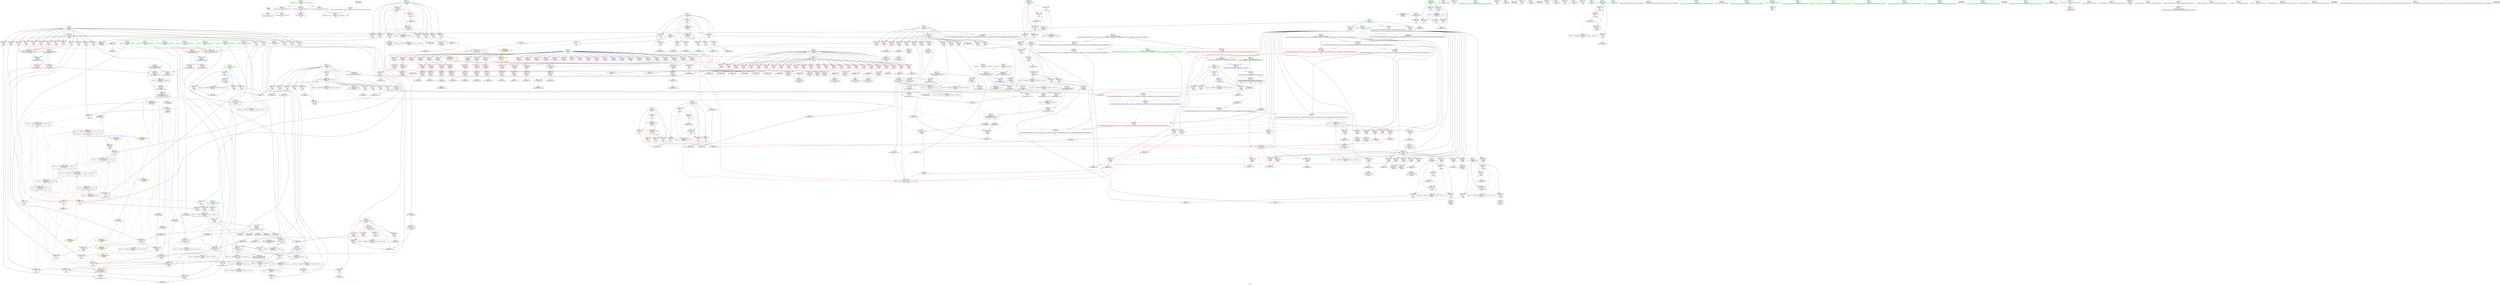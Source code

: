 digraph "SVFG" {
	label="SVFG";

	Node0x55dc6f9fc010 [shape=record,color=grey,label="{NodeID: 0\nNullPtr}"];
	Node0x55dc6f9fc010 -> Node0x55dc6fa42790[style=solid];
	Node0x55dc6f9fc010 -> Node0x55dc6fa54d80[style=solid];
	Node0x55dc6fae83d0 [shape=record,color=black,label="{NodeID: 941\n711 = PHI()\n}"];
	Node0x55dc6fa68760 [shape=record,color=grey,label="{NodeID: 609\n400 = Binary(399, 161, )\n}"];
	Node0x55dc6fa68760 -> Node0x55dc6fa40990[style=solid];
	Node0x55dc6fa5a2a0 [shape=record,color=blue,label="{NodeID: 443\n669\<--752\ntt\<--inc20\nmain\n}"];
	Node0x55dc6fa5a2a0 -> Node0x55dc6fa8aad0[style=dashed];
	Node0x55dc6fa4fab0 [shape=record,color=red,label="{NodeID: 277\n335\<--75\n\<--cnt\n_Z2goiii\n}"];
	Node0x55dc6fa4fab0 -> Node0x55dc6fa6a560[style=solid];
	Node0x55dc6fa40990 [shape=record,color=black,label="{NodeID: 111\n401\<--400\nidxprom142\<--add141\n_Z2goiii\n}"];
	Node0x55dc6fa993e0 [shape=record,color=black,label="{NodeID: 720\nMR_48V_2 = PHI(MR_48V_10, MR_48V_1, MR_48V_1, MR_48V_1, )\npts\{106 \}\n}"];
	Node0x55dc6fa634e0 [shape=record,color=grey,label="{NodeID: 554\n470 = Binary(469, 161, )\n}"];
	Node0x55dc6fa634e0 -> Node0x55dc6fa4ac30[style=solid];
	Node0x55dc6fa498b0 [shape=record,color=blue,label="{NodeID: 388\n81\<--137\ni\<--\n_Z2goiii\n}"];
	Node0x55dc6fa498b0 -> Node0x55dc6fa503a0[style=dashed];
	Node0x55dc6fa498b0 -> Node0x55dc6fa50470[style=dashed];
	Node0x55dc6fa498b0 -> Node0x55dc6fa50540[style=dashed];
	Node0x55dc6fa498b0 -> Node0x55dc6fa49a50[style=dashed];
	Node0x55dc6fa498b0 -> Node0x55dc6fa957e0[style=dashed];
	Node0x55dc6fa44f20 [shape=record,color=red,label="{NodeID: 222\n249\<--69\n\<--lx.addr\n_Z2goiii\n}"];
	Node0x55dc6fa44f20 -> Node0x55dc6fa3fd60[style=solid];
	Node0x55dc6fa41490 [shape=record,color=green,label="{NodeID: 56\n590\<--591\n__a.addr\<--__a.addr_field_insensitive\n_ZSt3minIiERKT_S2_S2_\n}"];
	Node0x55dc6fa41490 -> Node0x55dc6fa52c40[style=solid];
	Node0x55dc6fa41490 -> Node0x55dc6fa52d10[style=solid];
	Node0x55dc6fa41490 -> Node0x55dc6fa4b380[style=solid];
	Node0x55dc6fa52830 [shape=record,color=red,label="{NodeID: 333\n524\<--523\n\<--call218\n_Z2goiii\n}"];
	Node0x55dc6fa52830 -> Node0x55dc6fa4aea0[style=solid];
	Node0x55dc6fa48090 [shape=record,color=purple,label="{NodeID: 167\n701\<--18\narraydecay\<--s\nmain\n}"];
	Node0x55dc6fa33e40 [shape=record,color=green,label="{NodeID: 1\n7\<--1\n__dso_handle\<--dummyObj\nGlob }"];
	Node0x55dc6fae84a0 [shape=record,color=black,label="{NodeID: 942\n730 = PHI(61, )\n}"];
	Node0x55dc6fae84a0 -> Node0x55dc6fa5a030[style=solid];
	Node0x55dc6fa688e0 [shape=record,color=grey,label="{NodeID: 610\n467 = cmp(466, 153, )\n}"];
	Node0x55dc6fa5a370 [shape=record,color=blue,label="{NodeID: 444\n769\<--768\n__t.addr\<--__t\n_ZSt4moveIRiEONSt16remove_referenceIT_E4typeEOS2_\n}"];
	Node0x55dc6fa5a370 -> Node0x55dc6fa547e0[style=dashed];
	Node0x55dc6fa4fb80 [shape=record,color=red,label="{NodeID: 278\n379\<--75\n\<--cnt\n_Z2goiii\n}"];
	Node0x55dc6fa4fb80 -> Node0x55dc6fa67560[style=solid];
	Node0x55dc6fa40a60 [shape=record,color=black,label="{NodeID: 112\n404\<--403\nconv144\<--\n_Z2goiii\n}"];
	Node0x55dc6fa40a60 -> Node0x55dc6fa6c660[style=solid];
	Node0x55dc6fa998e0 [shape=record,color=black,label="{NodeID: 721\nMR_50V_2 = PHI(MR_50V_10, MR_50V_1, MR_50V_1, MR_50V_1, )\npts\{108 \}\n}"];
	Node0x55dc6fa63660 [shape=record,color=grey,label="{NodeID: 555\n273 = Binary(272, 161, )\n}"];
	Node0x55dc6fa63660 -> Node0x55dc6fa3ffd0[style=solid];
	Node0x55dc6fa49980 [shape=record,color=blue,label="{NodeID: 389\n75\<--156\ncnt\<--add\n_Z2goiii\n}"];
	Node0x55dc6fa49980 -> Node0x55dc6fa9f2e0[style=dashed];
	Node0x55dc6fa44ff0 [shape=record,color=red,label="{NodeID: 223\n260\<--69\n\<--lx.addr\n_Z2goiii\n}"];
	Node0x55dc6fa44ff0 -> Node0x55dc6fa6a6e0[style=solid];
	Node0x55dc6fa41560 [shape=record,color=green,label="{NodeID: 57\n592\<--593\n__b.addr\<--__b.addr_field_insensitive\n_ZSt3minIiERKT_S2_S2_\n}"];
	Node0x55dc6fa41560 -> Node0x55dc6fa52de0[style=solid];
	Node0x55dc6fa41560 -> Node0x55dc6fa52eb0[style=solid];
	Node0x55dc6fa41560 -> Node0x55dc6fa4b450[style=solid];
	Node0x55dc6fa52900 [shape=record,color=red,label="{NodeID: 334\n540\<--539\n\<--arrayidx227\n_Z2goiii\n}"];
	Node0x55dc6fa52900 -> Node0x55dc6fa460e0[style=solid];
	Node0x55dc6fa48160 [shape=record,color=purple,label="{NodeID: 168\n680\<--20\n\<--.str\nmain\n}"];
	Node0x55dc6f9fd6a0 [shape=record,color=green,label="{NodeID: 2\n9\<--1\n\<--dummyObj\nCan only get source location for instruction, argument, global var or function.}"];
	Node0x55dc6fae8670 [shape=record,color=black,label="{NodeID: 943\n732 = PHI(585, )\n}"];
	Node0x55dc6fae8670 -> Node0x55dc6fa54710[style=solid];
	Node0x55dc6fa68a60 [shape=record,color=grey,label="{NodeID: 611\n278 = cmp(277, 153, )\n}"];
	Node0x55dc6fa4fc50 [shape=record,color=red,label="{NodeID: 279\n393\<--75\n\<--cnt\n_Z2goiii\n}"];
	Node0x55dc6fa4fc50 -> Node0x55dc6fa6bd60[style=solid];
	Node0x55dc6fa40b30 [shape=record,color=black,label="{NodeID: 113\n414\<--413\nidxprom151\<--add150\n_Z2goiii\n}"];
	Node0x55dc6fa99de0 [shape=record,color=black,label="{NodeID: 722\nMR_52V_2 = PHI(MR_52V_28, MR_52V_3, MR_52V_4, MR_52V_1, )\npts\{170000 \}\n|{<s0>3|<s1>5|<s2>8|<s3>11|<s4>13|<s5>15|<s6>26}}"];
	Node0x55dc6fa99de0:s0 -> Node0x55dc6fab4400[style=dashed,color=blue];
	Node0x55dc6fa99de0:s1 -> Node0x55dc6fab4a60[style=dashed,color=blue];
	Node0x55dc6fa99de0:s2 -> Node0x55dc6fab4560[style=dashed,color=blue];
	Node0x55dc6fa99de0:s3 -> Node0x55dc6fab4bc0[style=dashed,color=blue];
	Node0x55dc6fa99de0:s4 -> Node0x55dc6fab4d20[style=dashed,color=blue];
	Node0x55dc6fa99de0:s5 -> Node0x55dc6fab46c0[style=dashed,color=blue];
	Node0x55dc6fa99de0:s6 -> Node0x55dc6fab4e80[style=dashed,color=blue];
	Node0x55dc6fa637e0 [shape=record,color=grey,label="{NodeID: 556\n537 = Binary(536, 161, )\n}"];
	Node0x55dc6fa637e0 -> Node0x55dc6fa46010[style=solid];
	Node0x55dc6fa49a50 [shape=record,color=blue,label="{NodeID: 390\n81\<--160\ni\<--inc\n_Z2goiii\n}"];
	Node0x55dc6fa49a50 -> Node0x55dc6fa503a0[style=dashed];
	Node0x55dc6fa49a50 -> Node0x55dc6fa50470[style=dashed];
	Node0x55dc6fa49a50 -> Node0x55dc6fa50540[style=dashed];
	Node0x55dc6fa49a50 -> Node0x55dc6fa49a50[style=dashed];
	Node0x55dc6fa49a50 -> Node0x55dc6fa957e0[style=dashed];
	Node0x55dc6fa450c0 [shape=record,color=red,label="{NodeID: 224\n272\<--69\n\<--lx.addr\n_Z2goiii\n}"];
	Node0x55dc6fa450c0 -> Node0x55dc6fa63660[style=solid];
	Node0x55dc6fa41630 [shape=record,color=green,label="{NodeID: 58\n613\<--614\nretval\<--retval_field_insensitive\n_ZSt3maxIiERKT_S2_S2_\n}"];
	Node0x55dc6fa41630 -> Node0x55dc6fa53120[style=solid];
	Node0x55dc6fa41630 -> Node0x55dc6fa595a0[style=solid];
	Node0x55dc6fa41630 -> Node0x55dc6fa59670[style=solid];
	Node0x55dc6fa529d0 [shape=record,color=red,label="{NodeID: 335\n555\<--554\n\<--call236\n_Z2goiii\n}"];
	Node0x55dc6fa529d0 -> Node0x55dc6fa4b040[style=solid];
	Node0x55dc6fa48230 [shape=record,color=purple,label="{NodeID: 169\n690\<--22\n\<--.str.1\nmain\n}"];
	Node0x55dc6fa097d0 [shape=record,color=green,label="{NodeID: 3\n20\<--1\n.str\<--dummyObj\nGlob }"];
	Node0x55dc6fae87b0 [shape=record,color=black,label="{NodeID: 944\n744 = PHI()\n}"];
	Node0x55dc6fa68be0 [shape=record,color=grey,label="{NodeID: 612\n625 = cmp(622, 624, )\n}"];
	Node0x55dc6fa4fd20 [shape=record,color=red,label="{NodeID: 280\n435\<--75\n\<--cnt\n_Z2goiii\n}"];
	Node0x55dc6fa4fd20 -> Node0x55dc6fa652e0[style=solid];
	Node0x55dc6fa40c00 [shape=record,color=black,label="{NodeID: 114\n417\<--416\nidxprom153\<--\n_Z2goiii\n}"];
	Node0x55dc6fa63960 [shape=record,color=grey,label="{NodeID: 557\n269 = Binary(268, 161, )\n}"];
	Node0x55dc6fa63960 -> Node0x55dc6fa3ff00[style=solid];
	Node0x55dc6fa49b20 [shape=record,color=blue,label="{NodeID: 391\n83\<--164\ni12\<--\n_Z2goiii\n}"];
	Node0x55dc6fa49b20 -> Node0x55dc6fa50610[style=dashed];
	Node0x55dc6fa49b20 -> Node0x55dc6fa506e0[style=dashed];
	Node0x55dc6fa49b20 -> Node0x55dc6fa507b0[style=dashed];
	Node0x55dc6fa49b20 -> Node0x55dc6fa49cc0[style=dashed];
	Node0x55dc6fa49b20 -> Node0x55dc6fa95ce0[style=dashed];
	Node0x55dc6fa45190 [shape=record,color=red,label="{NodeID: 225\n282\<--69\n\<--lx.addr\n_Z2goiii\n}"];
	Node0x55dc6fa45190 -> Node0x55dc6fa64860[style=solid];
	Node0x55dc6fa41700 [shape=record,color=green,label="{NodeID: 59\n615\<--616\n__a.addr\<--__a.addr_field_insensitive\n_ZSt3maxIiERKT_S2_S2_\n}"];
	Node0x55dc6fa41700 -> Node0x55dc6fa531f0[style=solid];
	Node0x55dc6fa41700 -> Node0x55dc6fa532c0[style=solid];
	Node0x55dc6fa41700 -> Node0x55dc6fa59400[style=solid];
	Node0x55dc6fa52aa0 [shape=record,color=red,label="{NodeID: 336\n580\<--579\n\<--\n_Z2goiii\n}"];
	Node0x55dc6fa52aa0 -> Node0x55dc6fa4b2b0[style=solid];
	Node0x55dc6fa48300 [shape=record,color=purple,label="{NodeID: 170\n702\<--24\n\<--.str.2\nmain\n}"];
	Node0x55dc6fa09470 [shape=record,color=green,label="{NodeID: 4\n22\<--1\n.str.1\<--dummyObj\nGlob }"];
	Node0x55dc6fae8880 [shape=record,color=black,label="{NodeID: 945\n748 = PHI()\n}"];
	Node0x55dc6fa68d60 [shape=record,color=grey,label="{NodeID: 613\n314 = cmp(313, 153, )\n}"];
	Node0x55dc6fa4fdf0 [shape=record,color=red,label="{NodeID: 281\n443\<--75\n\<--cnt\n_Z2goiii\n}"];
	Node0x55dc6fa4fdf0 -> Node0x55dc6fa694e0[style=solid];
	Node0x55dc6fa40cd0 [shape=record,color=black,label="{NodeID: 115\n420\<--419\nconv155\<--\n_Z2goiii\n}"];
	Node0x55dc6fa40cd0 -> Node0x55dc6fa6ae60[style=solid];
	Node0x55dc6fa63ae0 [shape=record,color=grey,label="{NodeID: 558\n478 = Binary(477, 161, )\n}"];
	Node0x55dc6fa63ae0 -> Node0x55dc6fa6c960[style=solid];
	Node0x55dc6fa49bf0 [shape=record,color=blue,label="{NodeID: 392\n77\<--185\ncnt1\<--inc22\n_Z2goiii\n}"];
	Node0x55dc6fa49bf0 -> Node0x55dc6fa4fec0[style=dashed];
	Node0x55dc6fa49bf0 -> Node0x55dc6fa4ff90[style=dashed];
	Node0x55dc6fa49bf0 -> Node0x55dc6fa50060[style=dashed];
	Node0x55dc6fa49bf0 -> Node0x55dc6fa49bf0[style=dashed];
	Node0x55dc6fa49bf0 -> Node0x55dc6fa94de0[style=dashed];
	Node0x55dc6fa45260 [shape=record,color=red,label="{NodeID: 226\n318\<--69\n\<--lx.addr\n_Z2goiii\n|{<s0>5}}"];
	Node0x55dc6fa45260:s0 -> Node0x55dc6fae8fd0[style=solid,color=red];
	Node0x55dc6fa417d0 [shape=record,color=green,label="{NodeID: 60\n617\<--618\n__b.addr\<--__b.addr_field_insensitive\n_ZSt3maxIiERKT_S2_S2_\n}"];
	Node0x55dc6fa417d0 -> Node0x55dc6fa53390[style=solid];
	Node0x55dc6fa417d0 -> Node0x55dc6fa53460[style=solid];
	Node0x55dc6fa417d0 -> Node0x55dc6fa594d0[style=solid];
	Node0x55dc6fa52b70 [shape=record,color=red,label="{NodeID: 337\n608\<--588\n\<--retval\n_ZSt3minIiERKT_S2_S2_\n}"];
	Node0x55dc6fa52b70 -> Node0x55dc6fa46280[style=solid];
	Node0x55dc6fa483d0 [shape=record,color=purple,label="{NodeID: 171\n710\<--26\n\<--.str.3\nmain\n}"];
	Node0x55dc6fa098f0 [shape=record,color=green,label="{NodeID: 5\n24\<--1\n.str.2\<--dummyObj\nGlob }"];
	Node0x55dc6fae8950 [shape=record,color=black,label="{NodeID: 946\n62 = PHI(281, 317, 367, 425, 515, 546, 727, )\n0th arg _Z2goiii }"];
	Node0x55dc6fae8950 -> Node0x55dc6fa54e80[style=solid];
	Node0x55dc6fa68ee0 [shape=record,color=grey,label="{NodeID: 614\n475 = cmp(474, 9, )\n}"];
	Node0x55dc6fa4fec0 [shape=record,color=red,label="{NodeID: 282\n184\<--77\n\<--cnt1\n_Z2goiii\n}"];
	Node0x55dc6fa4fec0 -> Node0x55dc6fa643e0[style=solid];
	Node0x55dc6fa45720 [shape=record,color=black,label="{NodeID: 116\n460\<--459\nidxprom178\<--add177\n_Z2goiii\n}"];
	Node0x55dc6fa63c60 [shape=record,color=grey,label="{NodeID: 559\n265 = Binary(264, 161, )\n}"];
	Node0x55dc6fa63c60 -> Node0x55dc6fa69060[style=solid];
	Node0x55dc6fa49cc0 [shape=record,color=blue,label="{NodeID: 393\n83\<--189\ni12\<--inc24\n_Z2goiii\n}"];
	Node0x55dc6fa49cc0 -> Node0x55dc6fa50610[style=dashed];
	Node0x55dc6fa49cc0 -> Node0x55dc6fa506e0[style=dashed];
	Node0x55dc6fa49cc0 -> Node0x55dc6fa507b0[style=dashed];
	Node0x55dc6fa49cc0 -> Node0x55dc6fa49cc0[style=dashed];
	Node0x55dc6fa49cc0 -> Node0x55dc6fa95ce0[style=dashed];
	Node0x55dc6fa45330 [shape=record,color=red,label="{NodeID: 227\n331\<--69\n\<--lx.addr\n_Z2goiii\n}"];
	Node0x55dc6fa45330 -> Node0x55dc6fa69f60[style=solid];
	Node0x55dc6fa418a0 [shape=record,color=green,label="{NodeID: 61\n638\<--639\n__a.addr\<--__a.addr_field_insensitive\n_ZSt4swapIiENSt9enable_ifIXsr6__and_ISt6__not_ISt15__is_tuple_likeIT_EESt21is_move_constructibleIS3_ESt18is_move_assignableIS3_EEE5valueEvE4typeERS3_SC_\n}"];
	Node0x55dc6fa418a0 -> Node0x55dc6fa536d0[style=solid];
	Node0x55dc6fa418a0 -> Node0x55dc6fa537a0[style=solid];
	Node0x55dc6fa418a0 -> Node0x55dc6fa59740[style=solid];
	Node0x55dc6fa52c40 [shape=record,color=red,label="{NodeID: 338\n598\<--590\n\<--__a.addr\n_ZSt3minIiERKT_S2_S2_\n}"];
	Node0x55dc6fa52c40 -> Node0x55dc6fa53050[style=solid];
	Node0x55dc6fa484a0 [shape=record,color=purple,label="{NodeID: 172\n743\<--28\n\<--.str.4\nmain\n}"];
	Node0x55dc6fa09270 [shape=record,color=green,label="{NodeID: 6\n26\<--1\n.str.3\<--dummyObj\nGlob }"];
	Node0x55dc6fae8fd0 [shape=record,color=black,label="{NodeID: 947\n63 = PHI(283, 318, 369, 431, 517, 547, 728, )\n1st arg _Z2goiii }"];
	Node0x55dc6fae8fd0 -> Node0x55dc6fa54f50[style=solid];
	Node0x55dc6fa55e20 [shape=record,color=yellow,style=double,label="{NodeID: 781\n54V_1 = ENCHI(MR_54V_0)\npts\{190000 \}\nFun[_Z2goiii]|{|<s14>3|<s15>5|<s16>8|<s17>11|<s18>13|<s19>15}}"];
	Node0x55dc6fa55e20 -> Node0x55dc6fa517f0[style=dashed];
	Node0x55dc6fa55e20 -> Node0x55dc6fa518c0[style=dashed];
	Node0x55dc6fa55e20 -> Node0x55dc6fa51990[style=dashed];
	Node0x55dc6fa55e20 -> Node0x55dc6fa51b30[style=dashed];
	Node0x55dc6fa55e20 -> Node0x55dc6fa51c00[style=dashed];
	Node0x55dc6fa55e20 -> Node0x55dc6fa51da0[style=dashed];
	Node0x55dc6fa55e20 -> Node0x55dc6fa51f40[style=dashed];
	Node0x55dc6fa55e20 -> Node0x55dc6fa52010[style=dashed];
	Node0x55dc6fa55e20 -> Node0x55dc6fa52280[style=dashed];
	Node0x55dc6fa55e20 -> Node0x55dc6fa52350[style=dashed];
	Node0x55dc6fa55e20 -> Node0x55dc6fa525c0[style=dashed];
	Node0x55dc6fa55e20 -> Node0x55dc6fa52690[style=dashed];
	Node0x55dc6fa55e20 -> Node0x55dc6fa52760[style=dashed];
	Node0x55dc6fa55e20 -> Node0x55dc6fa52900[style=dashed];
	Node0x55dc6fa55e20:s14 -> Node0x55dc6fa55e20[style=dashed,color=red];
	Node0x55dc6fa55e20:s15 -> Node0x55dc6fa55e20[style=dashed,color=red];
	Node0x55dc6fa55e20:s16 -> Node0x55dc6fa55e20[style=dashed,color=red];
	Node0x55dc6fa55e20:s17 -> Node0x55dc6fa55e20[style=dashed,color=red];
	Node0x55dc6fa55e20:s18 -> Node0x55dc6fa55e20[style=dashed,color=red];
	Node0x55dc6fa55e20:s19 -> Node0x55dc6fa55e20[style=dashed,color=red];
	Node0x55dc6fa69060 [shape=record,color=grey,label="{NodeID: 615\n266 = cmp(263, 265, )\n}"];
	Node0x55dc6fa4ff90 [shape=record,color=red,label="{NodeID: 283\n219\<--77\n\<--cnt1\n_Z2goiii\n}"];
	Node0x55dc6fa4ff90 -> Node0x55dc6fa6b160[style=solid];
	Node0x55dc6fa457f0 [shape=record,color=black,label="{NodeID: 117\n463\<--462\nidxprom180\<--\n_Z2goiii\n}"];
	Node0x55dc6fa9b1e0 [shape=record,color=black,label="{NodeID: 726\nMR_52V_3 = PHI(MR_52V_4, MR_52V_2, )\npts\{170000 \}\n|{|<s1>26|<s2>26|<s3>26|<s4>26}}"];
	Node0x55dc6fa9b1e0 -> Node0x55dc6fa8a5d0[style=dashed];
	Node0x55dc6fa9b1e0:s1 -> Node0x55dc6fa51650[style=dashed,color=red];
	Node0x55dc6fa9b1e0:s2 -> Node0x55dc6fa51720[style=dashed,color=red];
	Node0x55dc6fa9b1e0:s3 -> Node0x55dc6fa49570[style=dashed,color=red];
	Node0x55dc6fa9b1e0:s4 -> Node0x55dc6fa99de0[style=dashed,color=red];
	Node0x55dc6fa63de0 [shape=record,color=grey,label="{NodeID: 560\n474 = Binary(473, 161, )\n}"];
	Node0x55dc6fa63de0 -> Node0x55dc6fa68ee0[style=solid];
	Node0x55dc6fa49d90 [shape=record,color=blue,label="{NodeID: 394\n85\<--192\ni26\<--\n_Z2goiii\n}"];
	Node0x55dc6fa49d90 -> Node0x55dc6fa50880[style=dashed];
	Node0x55dc6fa49d90 -> Node0x55dc6fa50950[style=dashed];
	Node0x55dc6fa49d90 -> Node0x55dc6fa50a20[style=dashed];
	Node0x55dc6fa49d90 -> Node0x55dc6fa49f30[style=dashed];
	Node0x55dc6fa49d90 -> Node0x55dc6fa961e0[style=dashed];
	Node0x55dc6fa45400 [shape=record,color=red,label="{NodeID: 228\n341\<--69\n\<--lx.addr\n_Z2goiii\n}"];
	Node0x55dc6fa45400 -> Node0x55dc6fa655e0[style=solid];
	Node0x55dc6fa41970 [shape=record,color=green,label="{NodeID: 62\n640\<--641\n__b.addr\<--__b.addr_field_insensitive\n_ZSt4swapIiENSt9enable_ifIXsr6__and_ISt6__not_ISt15__is_tuple_likeIT_EESt21is_move_constructibleIS3_ESt18is_move_assignableIS3_EEE5valueEvE4typeERS3_SC_\n}"];
	Node0x55dc6fa41970 -> Node0x55dc6fa53870[style=solid];
	Node0x55dc6fa41970 -> Node0x55dc6fa53940[style=solid];
	Node0x55dc6fa41970 -> Node0x55dc6fa59810[style=solid];
	Node0x55dc6fa52d10 [shape=record,color=red,label="{NodeID: 339\n605\<--590\n\<--__a.addr\n_ZSt3minIiERKT_S2_S2_\n}"];
	Node0x55dc6fa52d10 -> Node0x55dc6fa59330[style=solid];
	Node0x55dc6fa48570 [shape=record,color=purple,label="{NodeID: 173\n747\<--30\n\<--.str.5\nmain\n}"];
	Node0x55dc6fa09300 [shape=record,color=green,label="{NodeID: 7\n28\<--1\n.str.4\<--dummyObj\nGlob }"];
	Node0x55dc6fae9290 [shape=record,color=black,label="{NodeID: 948\n64 = PHI(284, 320, 377, 433, 518, 549, 729, )\n2nd arg _Z2goiii }"];
	Node0x55dc6fae9290 -> Node0x55dc6fa55020[style=solid];
	Node0x55dc6fa55f00 [shape=record,color=yellow,style=double,label="{NodeID: 782\n56V_1 = ENCHI(MR_56V_0)\npts\{674 678 \}\nFun[_Z2goiii]}"];
	Node0x55dc6fa55f00 -> Node0x55dc6fa51cd0[style=dashed];
	Node0x55dc6fa55f00 -> Node0x55dc6fa51e70[style=dashed];
	Node0x55dc6fa55f00 -> Node0x55dc6fa521b0[style=dashed];
	Node0x55dc6fa55f00 -> Node0x55dc6fa524f0[style=dashed];
	Node0x55dc6fa55f00 -> Node0x55dc6fa52830[style=dashed];
	Node0x55dc6fa55f00 -> Node0x55dc6fa529d0[style=dashed];
	Node0x55dc6fa691e0 [shape=record,color=grey,label="{NodeID: 616\n449 = cmp(448, 450, )\n}"];
	Node0x55dc6fa50060 [shape=record,color=red,label="{NodeID: 284\n334\<--77\n\<--cnt1\n_Z2goiii\n}"];
	Node0x55dc6fa50060 -> Node0x55dc6fa6a560[style=solid];
	Node0x55dc6fa458c0 [shape=record,color=black,label="{NodeID: 118\n466\<--465\nconv182\<--\n_Z2goiii\n}"];
	Node0x55dc6fa458c0 -> Node0x55dc6fa688e0[style=solid];
	Node0x55dc6fa9b6e0 [shape=record,color=black,label="{NodeID: 727\nMR_95V_4 = PHI(MR_95V_5, MR_95V_3, )\npts\{674 \}\n|{|<s5>27}}"];
	Node0x55dc6fa9b6e0 -> Node0x55dc6fa54230[style=dashed];
	Node0x55dc6fa9b6e0 -> Node0x55dc6fa54300[style=dashed];
	Node0x55dc6fa9b6e0 -> Node0x55dc6fa54710[style=dashed];
	Node0x55dc6fa9b6e0 -> Node0x55dc6fa5a100[style=dashed];
	Node0x55dc6fa9b6e0 -> Node0x55dc6fa8b4d0[style=dashed];
	Node0x55dc6fa9b6e0:s5 -> Node0x55dc6fa8f910[style=dashed,color=red];
	Node0x55dc6fa63f60 [shape=record,color=grey,label="{NodeID: 561\n529 = Binary(528, 161, )\n}"];
	Node0x55dc6fa63f60 -> Node0x55dc6fa69660[style=solid];
	Node0x55dc6fa49e60 [shape=record,color=blue,label="{NodeID: 395\n79\<--212\ncnt2\<--inc38\n_Z2goiii\n}"];
	Node0x55dc6fa49e60 -> Node0x55dc6fa50130[style=dashed];
	Node0x55dc6fa49e60 -> Node0x55dc6fa50200[style=dashed];
	Node0x55dc6fa49e60 -> Node0x55dc6fa502d0[style=dashed];
	Node0x55dc6fa49e60 -> Node0x55dc6fa49e60[style=dashed];
	Node0x55dc6fa49e60 -> Node0x55dc6fa952e0[style=dashed];
	Node0x55dc6fa454d0 [shape=record,color=red,label="{NodeID: 229\n358\<--69\n\<--lx.addr\n_Z2goiii\n}"];
	Node0x55dc6fa454d0 -> Node0x55dc6fa40720[style=solid];
	Node0x55dc6fa41a40 [shape=record,color=green,label="{NodeID: 63\n642\<--643\n__tmp\<--__tmp_field_insensitive\n_ZSt4swapIiENSt9enable_ifIXsr6__and_ISt6__not_ISt15__is_tuple_likeIT_EESt21is_move_constructibleIS3_ESt18is_move_assignableIS3_EEE5valueEvE4typeERS3_SC_\n|{|<s1>20}}"];
	Node0x55dc6fa41a40 -> Node0x55dc6fa598e0[style=solid];
	Node0x55dc6fa41a40:s1 -> Node0x55dc6fae9770[style=solid,color=red];
	Node0x55dc6fa52de0 [shape=record,color=red,label="{NodeID: 340\n596\<--592\n\<--__b.addr\n_ZSt3minIiERKT_S2_S2_\n}"];
	Node0x55dc6fa52de0 -> Node0x55dc6fa52f80[style=solid];
	Node0x55dc6fa48640 [shape=record,color=purple,label="{NodeID: 174\n778\<--32\nllvm.global_ctors_0\<--llvm.global_ctors\nGlob }"];
	Node0x55dc6fa48640 -> Node0x55dc6fa54b80[style=solid];
	Node0x55dc6f9fe4f0 [shape=record,color=green,label="{NodeID: 8\n30\<--1\n.str.5\<--dummyObj\nGlob }"];
	Node0x55dc6fae9550 [shape=record,color=black,label="{NodeID: 949\n636 = PHI(69, )\n0th arg _ZSt4swapIiENSt9enable_ifIXsr6__and_ISt6__not_ISt15__is_tuple_likeIT_EESt21is_move_constructibleIS3_ESt18is_move_assignableIS3_EEE5valueEvE4typeERS3_SC_ }"];
	Node0x55dc6fae9550 -> Node0x55dc6fa59740[style=solid];
	Node0x55dc6fa69360 [shape=record,color=grey,label="{NodeID: 617\n238 = cmp(237, 9, )\n}"];
	Node0x55dc6fa50130 [shape=record,color=red,label="{NodeID: 285\n211\<--79\n\<--cnt2\n_Z2goiii\n}"];
	Node0x55dc6fa50130 -> Node0x55dc6fa66060[style=solid];
	Node0x55dc6fa45990 [shape=record,color=black,label="{NodeID: 119\n487\<--486\nidxprom195\<--\n_Z2goiii\n}"];
	Node0x55dc6fa640e0 [shape=record,color=grey,label="{NodeID: 562\n459 = Binary(458, 161, )\n}"];
	Node0x55dc6fa640e0 -> Node0x55dc6fa45720[style=solid];
	Node0x55dc6fa49f30 [shape=record,color=blue,label="{NodeID: 396\n85\<--216\ni26\<--dec\n_Z2goiii\n}"];
	Node0x55dc6fa49f30 -> Node0x55dc6fa50880[style=dashed];
	Node0x55dc6fa49f30 -> Node0x55dc6fa50950[style=dashed];
	Node0x55dc6fa49f30 -> Node0x55dc6fa50a20[style=dashed];
	Node0x55dc6fa49f30 -> Node0x55dc6fa49f30[style=dashed];
	Node0x55dc6fa49f30 -> Node0x55dc6fa961e0[style=dashed];
	Node0x55dc6fa455a0 [shape=record,color=red,label="{NodeID: 230\n368\<--69\n\<--lx.addr\n_Z2goiii\n}"];
	Node0x55dc6fa455a0 -> Node0x55dc6fa64e60[style=solid];
	Node0x55dc6fa41b10 [shape=record,color=green,label="{NodeID: 64\n648\<--649\n_ZSt4moveIRiEONSt16remove_referenceIT_E4typeEOS2_\<--_ZSt4moveIRiEONSt16remove_referenceIT_E4typeEOS2__field_insensitive\n}"];
	Node0x55dc6fa8a0d0 [shape=record,color=black,label="{NodeID: 673\nMR_99V_2 = PHI(MR_99V_3, MR_99V_1, )\npts\{678 \}\n}"];
	Node0x55dc6fa8a0d0 -> Node0x55dc6fa5a030[style=dashed];
	Node0x55dc6fa8a0d0 -> Node0x55dc6fa8a0d0[style=dashed];
	Node0x55dc6fa52eb0 [shape=record,color=red,label="{NodeID: 341\n602\<--592\n\<--__b.addr\n_ZSt3minIiERKT_S2_S2_\n}"];
	Node0x55dc6fa52eb0 -> Node0x55dc6fa592a0[style=solid];
	Node0x55dc6fa48740 [shape=record,color=purple,label="{NodeID: 175\n779\<--32\nllvm.global_ctors_1\<--llvm.global_ctors\nGlob }"];
	Node0x55dc6fa48740 -> Node0x55dc6fa54c80[style=solid];
	Node0x55dc6f9fe580 [shape=record,color=green,label="{NodeID: 9\n33\<--1\n\<--dummyObj\nCan only get source location for instruction, argument, global var or function.}"];
	Node0x55dc6fae9660 [shape=record,color=black,label="{NodeID: 950\n637 = PHI(71, )\n1st arg _ZSt4swapIiENSt9enable_ifIXsr6__and_ISt6__not_ISt15__is_tuple_likeIT_EESt21is_move_constructibleIS3_ESt18is_move_assignableIS3_EEE5valueEvE4typeERS3_SC_ }"];
	Node0x55dc6fae9660 -> Node0x55dc6fa59810[style=solid];
	Node0x55dc6fa694e0 [shape=record,color=grey,label="{NodeID: 618\n444 = cmp(443, 9, )\n}"];
	Node0x55dc6fa50200 [shape=record,color=red,label="{NodeID: 286\n223\<--79\n\<--cnt2\n_Z2goiii\n}"];
	Node0x55dc6fa50200 -> Node0x55dc6fa6a0e0[style=solid];
	Node0x55dc6fa45a60 [shape=record,color=black,label="{NodeID: 120\n490\<--489\nidxprom197\<--\n_Z2goiii\n}"];
	Node0x55dc6fa64260 [shape=record,color=grey,label="{NodeID: 563\n455 = Binary(454, 161, )\n}"];
	Node0x55dc6fa64260 -> Node0x55dc6fa69960[style=solid];
	Node0x55dc6fa4a000 [shape=record,color=blue,label="{NodeID: 397\n65\<--228\nretval\<--\n_Z2goiii\n}"];
	Node0x55dc6fa4a000 -> Node0x55dc6fa939e0[style=dashed];
	Node0x55dc6fa4d590 [shape=record,color=red,label="{NodeID: 231\n370\<--69\n\<--lx.addr\n_Z2goiii\n}"];
	Node0x55dc6fa4d590 -> Node0x55dc6fa66660[style=solid];
	Node0x55dc6fa41c10 [shape=record,color=green,label="{NodeID: 65\n662\<--663\nmain\<--main_field_insensitive\n}"];
	Node0x55dc6fa8a5d0 [shape=record,color=black,label="{NodeID: 674\nMR_52V_2 = PHI(MR_52V_3, MR_52V_1, )\npts\{170000 \}\n}"];
	Node0x55dc6fa8a5d0 -> Node0x55dc6fa9b1e0[style=dashed];
	Node0x55dc6fa52f80 [shape=record,color=red,label="{NodeID: 342\n597\<--596\n\<--\n_ZSt3minIiERKT_S2_S2_\n}"];
	Node0x55dc6fa52f80 -> Node0x55dc6fa6cde0[style=solid];
	Node0x55dc6fa48840 [shape=record,color=purple,label="{NodeID: 176\n780\<--32\nllvm.global_ctors_2\<--llvm.global_ctors\nGlob }"];
	Node0x55dc6fa48840 -> Node0x55dc6fa54d80[style=solid];
	Node0x55dc6fa14160 [shape=record,color=green,label="{NodeID: 10\n125\<--1\n\<--dummyObj\nCan only get source location for instruction, argument, global var or function.}"];
	Node0x55dc6fae9770 [shape=record,color=black,label="{NodeID: 951\n768 = PHI(646, 652, 642, )\n0th arg _ZSt4moveIRiEONSt16remove_referenceIT_E4typeEOS2_ }"];
	Node0x55dc6fae9770 -> Node0x55dc6fa5a370[style=solid];
	Node0x55dc6fa69660 [shape=record,color=grey,label="{NodeID: 619\n531 = cmp(529, 530, )\n}"];
	Node0x55dc6fa502d0 [shape=record,color=red,label="{NodeID: 287\n392\<--79\n\<--cnt2\n_Z2goiii\n}"];
	Node0x55dc6fa502d0 -> Node0x55dc6fa6bd60[style=solid];
	Node0x55dc6fa45b30 [shape=record,color=black,label="{NodeID: 121\n493\<--492\nconv199\<--\n_Z2goiii\n}"];
	Node0x55dc6fa45b30 -> Node0x55dc6fa6cae0[style=solid];
	Node0x55dc6fa643e0 [shape=record,color=grey,label="{NodeID: 564\n185 = Binary(184, 161, )\n}"];
	Node0x55dc6fa643e0 -> Node0x55dc6fa49bf0[style=solid];
	Node0x55dc6fa4a0d0 [shape=record,color=blue,label="{NodeID: 398\n256\<--9\n\<--\n_Z2goiii\n}"];
	Node0x55dc6fa4a0d0 -> Node0x55dc6fa99de0[style=dashed];
	Node0x55dc6fa4d620 [shape=record,color=red,label="{NodeID: 232\n462\<--69\n\<--lx.addr\n_Z2goiii\n}"];
	Node0x55dc6fa4d620 -> Node0x55dc6fa457f0[style=solid];
	Node0x55dc6fa41d10 [shape=record,color=green,label="{NodeID: 66\n665\<--666\nretval\<--retval_field_insensitive\nmain\n}"];
	Node0x55dc6fa41d10 -> Node0x55dc6fa59b50[style=solid];
	Node0x55dc6fa8aad0 [shape=record,color=black,label="{NodeID: 675\nMR_91V_3 = PHI(MR_91V_4, MR_91V_2, )\npts\{670 \}\n}"];
	Node0x55dc6fa8aad0 -> Node0x55dc6fa53d50[style=dashed];
	Node0x55dc6fa8aad0 -> Node0x55dc6fa53e20[style=dashed];
	Node0x55dc6fa8aad0 -> Node0x55dc6fa53ef0[style=dashed];
	Node0x55dc6fa8aad0 -> Node0x55dc6fa5a2a0[style=dashed];
	Node0x55dc6fa53050 [shape=record,color=red,label="{NodeID: 343\n599\<--598\n\<--\n_ZSt3minIiERKT_S2_S2_\n}"];
	Node0x55dc6fa53050 -> Node0x55dc6fa6cde0[style=solid];
	Node0x55dc6fa48940 [shape=record,color=red,label="{NodeID: 177\n241\<--8\n\<--h\n_Z2goiii\n}"];
	Node0x55dc6fa48940 -> Node0x55dc6fa64b60[style=solid];
	Node0x55dc6fa141f0 [shape=record,color=green,label="{NodeID: 11\n133\<--1\n\<--dummyObj\nCan only get source location for instruction, argument, global var or function.}"];
	Node0x55dc6fae9900 [shape=record,color=black,label="{NodeID: 952\n611 = PHI(75, 75, )\n0th arg _ZSt3maxIiERKT_S2_S2_ }"];
	Node0x55dc6fae9900 -> Node0x55dc6fa59400[style=solid];
	Node0x55dc6fa697e0 [shape=record,color=grey,label="{NodeID: 620\n179 = cmp(178, 153, )\n}"];
	Node0x55dc6fa697e0 -> Node0x55dc6fa62400[style=solid];
	Node0x55dc6fa503a0 [shape=record,color=red,label="{NodeID: 288\n140\<--81\n\<--i\n_Z2goiii\n}"];
	Node0x55dc6fa503a0 -> Node0x55dc6fa6ba60[style=solid];
	Node0x55dc6fa45c00 [shape=record,color=black,label="{NodeID: 122\n495\<--494\nconv201\<--cmp200\n_Z2goiii\n}"];
	Node0x55dc6fa45c00 -> Node0x55dc6fa68460[style=solid];
	Node0x55dc6fa64560 [shape=record,color=grey,label="{NodeID: 565\n189 = Binary(188, 161, )\n}"];
	Node0x55dc6fa64560 -> Node0x55dc6fa49cc0[style=solid];
	Node0x55dc6fa4a1a0 [shape=record,color=blue,label="{NodeID: 399\n65\<--9\nretval\<--\n_Z2goiii\n}"];
	Node0x55dc6fa4a1a0 -> Node0x55dc6fa939e0[style=dashed];
	Node0x55dc6fa4d6f0 [shape=record,color=red,label="{NodeID: 233\n489\<--69\n\<--lx.addr\n_Z2goiii\n}"];
	Node0x55dc6fa4d6f0 -> Node0x55dc6fa45a60[style=solid];
	Node0x55dc6fa41de0 [shape=record,color=green,label="{NodeID: 67\n667\<--668\ntn\<--tn_field_insensitive\nmain\n}"];
	Node0x55dc6fa41de0 -> Node0x55dc6fa53c80[style=solid];
	Node0x55dc6fa8afd0 [shape=record,color=black,label="{NodeID: 676\nMR_93V_2 = PHI(MR_93V_4, MR_93V_1, )\npts\{672 \}\n}"];
	Node0x55dc6fa8afd0 -> Node0x55dc6fa59cf0[style=dashed];
	Node0x55dc6fa53120 [shape=record,color=red,label="{NodeID: 344\n633\<--613\n\<--retval\n_ZSt3maxIiERKT_S2_S2_\n}"];
	Node0x55dc6fa53120 -> Node0x55dc6fa46350[style=solid];
	Node0x55dc6fa48a10 [shape=record,color=red,label="{NodeID: 178\n264\<--8\n\<--h\n_Z2goiii\n}"];
	Node0x55dc6fa48a10 -> Node0x55dc6fa63c60[style=solid];
	Node0x55dc6fa3dfc0 [shape=record,color=green,label="{NodeID: 12\n153\<--1\n\<--dummyObj\nCan only get source location for instruction, argument, global var or function.}"];
	Node0x55dc6fae9a50 [shape=record,color=black,label="{NodeID: 953\n612 = PHI(93, 97, )\n1st arg _ZSt3maxIiERKT_S2_S2_ }"];
	Node0x55dc6fae9a50 -> Node0x55dc6fa594d0[style=solid];
	Node0x55dc6fa69960 [shape=record,color=grey,label="{NodeID: 621\n456 = cmp(453, 455, )\n}"];
	Node0x55dc6fa50470 [shape=record,color=red,label="{NodeID: 289\n147\<--81\n\<--i\n_Z2goiii\n}"];
	Node0x55dc6fa50470 -> Node0x55dc6fa42ea0[style=solid];
	Node0x55dc6fa45cd0 [shape=record,color=black,label="{NodeID: 123\n503\<--502\nidxprom205\<--\n_Z2goiii\n}"];
	Node0x55dc6fa9cfe0 [shape=record,color=black,label="{NodeID: 732\nMR_69V_3 = PHI(MR_69V_4, MR_69V_2, )\npts\{614 \}\n}"];
	Node0x55dc6fa9cfe0 -> Node0x55dc6fa53120[style=dashed];
	Node0x55dc6fa646e0 [shape=record,color=grey,label="{NodeID: 566\n431 = Binary(427, 430, )\n|{<s0>11}}"];
	Node0x55dc6fa646e0:s0 -> Node0x55dc6fae8fd0[style=solid,color=red];
	Node0x55dc6fa4a270 [shape=record,color=blue,label="{NodeID: 400\n87\<--285\nref.tmp\<--call\n_Z2goiii\n|{|<s7>4}}"];
	Node0x55dc6fa4a270 -> Node0x55dc6fa51cd0[style=dashed];
	Node0x55dc6fa4a270 -> Node0x55dc6fa51e70[style=dashed];
	Node0x55dc6fa4a270 -> Node0x55dc6fa521b0[style=dashed];
	Node0x55dc6fa4a270 -> Node0x55dc6fa524f0[style=dashed];
	Node0x55dc6fa4a270 -> Node0x55dc6fa52830[style=dashed];
	Node0x55dc6fa4a270 -> Node0x55dc6fa529d0[style=dashed];
	Node0x55dc6fa4a270 -> Node0x55dc6fa966e0[style=dashed];
	Node0x55dc6fa4a270:s7 -> Node0x55dc6fa8fa50[style=dashed,color=red];
	Node0x55dc6fa4d7c0 [shape=record,color=red,label="{NodeID: 234\n499\<--69\n\<--lx.addr\n_Z2goiii\n}"];
	Node0x55dc6fa4d7c0 -> Node0x55dc6fa6c060[style=solid];
	Node0x55dc6fa41eb0 [shape=record,color=green,label="{NodeID: 68\n669\<--670\ntt\<--tt_field_insensitive\nmain\n}"];
	Node0x55dc6fa41eb0 -> Node0x55dc6fa53d50[style=solid];
	Node0x55dc6fa41eb0 -> Node0x55dc6fa53e20[style=solid];
	Node0x55dc6fa41eb0 -> Node0x55dc6fa53ef0[style=solid];
	Node0x55dc6fa41eb0 -> Node0x55dc6fa59c20[style=solid];
	Node0x55dc6fa41eb0 -> Node0x55dc6fa5a2a0[style=solid];
	Node0x55dc6fa8b4d0 [shape=record,color=black,label="{NodeID: 677\nMR_95V_2 = PHI(MR_95V_4, MR_95V_1, )\npts\{674 \}\n}"];
	Node0x55dc6fa8b4d0 -> Node0x55dc6fa59e90[style=dashed];
	Node0x55dc6fa531f0 [shape=record,color=red,label="{NodeID: 345\n621\<--615\n\<--__a.addr\n_ZSt3maxIiERKT_S2_S2_\n}"];
	Node0x55dc6fa531f0 -> Node0x55dc6fa53530[style=solid];
	Node0x55dc6fa48ae0 [shape=record,color=red,label="{NodeID: 179\n300\<--8\n\<--h\n_Z2goiii\n}"];
	Node0x55dc6fa48ae0 -> Node0x55dc6fa65d60[style=solid];
	Node0x55dc6fa3e050 [shape=record,color=green,label="{NodeID: 13\n161\<--1\n\<--dummyObj\nCan only get source location for instruction, argument, global var or function.}"];
	Node0x55dc6fae9ba0 [shape=record,color=black,label="{NodeID: 954\n586 = PHI(280, 316, 365, 423, 513, 544, 673, )\n0th arg _ZSt3minIiERKT_S2_S2_ }"];
	Node0x55dc6fae9ba0 -> Node0x55dc6fa4b380[style=solid];
	Node0x55dc6fa69ae0 [shape=record,color=grey,label="{NodeID: 622\n243 = cmp(240, 242, )\n}"];
	Node0x55dc6fa50540 [shape=record,color=red,label="{NodeID: 290\n159\<--81\n\<--i\n_Z2goiii\n}"];
	Node0x55dc6fa50540 -> Node0x55dc6fa67860[style=solid];
	Node0x55dc6fa45da0 [shape=record,color=black,label="{NodeID: 124\n507\<--506\nidxprom208\<--sub207\n_Z2goiii\n}"];
	Node0x55dc6fa64860 [shape=record,color=grey,label="{NodeID: 567\n283 = Binary(282, 161, )\n|{<s0>3}}"];
	Node0x55dc6fa64860:s0 -> Node0x55dc6fae8fd0[style=solid,color=red];
	Node0x55dc6fa4a340 [shape=record,color=blue,label="{NodeID: 401\n291\<--290\n\<--\n_Z2goiii\n}"];
	Node0x55dc6fa4a340 -> Node0x55dc6faa01e0[style=dashed];
	Node0x55dc6fa4d890 [shape=record,color=red,label="{NodeID: 235\n505\<--69\n\<--lx.addr\n_Z2goiii\n}"];
	Node0x55dc6fa4d890 -> Node0x55dc6fa66c60[style=solid];
	Node0x55dc6fa41f80 [shape=record,color=green,label="{NodeID: 69\n671\<--672\ni\<--i_field_insensitive\nmain\n}"];
	Node0x55dc6fa41f80 -> Node0x55dc6fa53fc0[style=solid];
	Node0x55dc6fa41f80 -> Node0x55dc6fa54090[style=solid];
	Node0x55dc6fa41f80 -> Node0x55dc6fa54160[style=solid];
	Node0x55dc6fa41f80 -> Node0x55dc6fa59cf0[style=solid];
	Node0x55dc6fa41f80 -> Node0x55dc6fa59dc0[style=solid];
	Node0x55dc6fa8b9d0 [shape=record,color=black,label="{NodeID: 678\nMR_97V_2 = PHI(MR_97V_4, MR_97V_1, )\npts\{676 \}\n}"];
	Node0x55dc6fa8b9d0 -> Node0x55dc6fa59f60[style=dashed];
	Node0x55dc6fa532c0 [shape=record,color=red,label="{NodeID: 346\n630\<--615\n\<--__a.addr\n_ZSt3maxIiERKT_S2_S2_\n}"];
	Node0x55dc6fa532c0 -> Node0x55dc6fa59670[style=solid];
	Node0x55dc6fa48bb0 [shape=record,color=red,label="{NodeID: 180\n350\<--8\n\<--h\n_Z2goiii\n}"];
	Node0x55dc6fa48bb0 -> Node0x55dc6fa65a60[style=solid];
	Node0x55dc6fa3e0e0 [shape=record,color=green,label="{NodeID: 14\n182\<--1\n\<--dummyObj\nCan only get source location for instruction, argument, global var or function.}"];
	Node0x55dc6fae9f50 [shape=record,color=black,label="{NodeID: 955\n587 = PHI(87, 89, 91, 95, 105, 107, 677, )\n1st arg _ZSt3minIiERKT_S2_S2_ }"];
	Node0x55dc6fae9f50 -> Node0x55dc6fa4b450[style=solid];
	Node0x55dc6fa69c60 [shape=record,color=grey,label="{NodeID: 623\n235 = cmp(234, 9, )\n}"];
	Node0x55dc6fa50610 [shape=record,color=red,label="{NodeID: 291\n167\<--83\n\<--i12\n_Z2goiii\n}"];
	Node0x55dc6fa50610 -> Node0x55dc6fa6b760[style=solid];
	Node0x55dc6fa45e70 [shape=record,color=black,label="{NodeID: 125\n510\<--509\nconv210\<--\n_Z2goiii\n}"];
	Node0x55dc6fa45e70 -> Node0x55dc6fa6c360[style=solid];
	Node0x55dc6fa649e0 [shape=record,color=grey,label="{NodeID: 568\n433 = Binary(432, 161, )\n|{<s0>11}}"];
	Node0x55dc6fa649e0:s0 -> Node0x55dc6fae9290[style=solid,color=red];
	Node0x55dc6fa4a410 [shape=record,color=blue,label="{NodeID: 402\n89\<--321\nref.tmp93\<--call95\n_Z2goiii\n|{|<s6>6}}"];
	Node0x55dc6fa4a410 -> Node0x55dc6fa51e70[style=dashed];
	Node0x55dc6fa4a410 -> Node0x55dc6fa521b0[style=dashed];
	Node0x55dc6fa4a410 -> Node0x55dc6fa524f0[style=dashed];
	Node0x55dc6fa4a410 -> Node0x55dc6fa52830[style=dashed];
	Node0x55dc6fa4a410 -> Node0x55dc6fa529d0[style=dashed];
	Node0x55dc6fa4a410 -> Node0x55dc6fa96be0[style=dashed];
	Node0x55dc6fa4a410:s6 -> Node0x55dc6fa8fa50[style=dashed,color=red];
	Node0x55dc6fa4d960 [shape=record,color=red,label="{NodeID: 236\n516\<--69\n\<--lx.addr\n_Z2goiii\n}"];
	Node0x55dc6fa4d960 -> Node0x55dc6fa667e0[style=solid];
	Node0x55dc6fa42050 [shape=record,color=green,label="{NodeID: 70\n673\<--674\nres\<--res_field_insensitive\nmain\n|{|<s4>27}}"];
	Node0x55dc6fa42050 -> Node0x55dc6fa54230[style=solid];
	Node0x55dc6fa42050 -> Node0x55dc6fa54300[style=solid];
	Node0x55dc6fa42050 -> Node0x55dc6fa59e90[style=solid];
	Node0x55dc6fa42050 -> Node0x55dc6fa5a100[style=solid];
	Node0x55dc6fa42050:s4 -> Node0x55dc6fae9ba0[style=solid,color=red];
	Node0x55dc6fa53390 [shape=record,color=red,label="{NodeID: 347\n623\<--617\n\<--__b.addr\n_ZSt3maxIiERKT_S2_S2_\n}"];
	Node0x55dc6fa53390 -> Node0x55dc6fa53600[style=solid];
	Node0x55dc6fa48c80 [shape=record,color=red,label="{NodeID: 181\n408\<--8\n\<--h\n_Z2goiii\n}"];
	Node0x55dc6fa48c80 -> Node0x55dc6fa682e0[style=solid];
	Node0x55dc6fa3e170 [shape=record,color=green,label="{NodeID: 15\n450\<--1\n\<--dummyObj\nCan only get source location for instruction, argument, global var or function.}"];
	Node0x55dc6faeadb0 [shape=record,color=black,label="{NodeID: 956\n691 = PHI()\n}"];
	Node0x55dc6fa69de0 [shape=record,color=grey,label="{NodeID: 624\n696 = cmp(694, 695, )\n}"];
	Node0x55dc6fa506e0 [shape=record,color=red,label="{NodeID: 292\n174\<--83\n\<--i12\n_Z2goiii\n}"];
	Node0x55dc6fa506e0 -> Node0x55dc6fa431e0[style=solid];
	Node0x55dc6fa45f40 [shape=record,color=black,label="{NodeID: 126\n534\<--533\nidxprom223\<--\n_Z2goiii\n}"];
	Node0x55dc6fa64b60 [shape=record,color=grey,label="{NodeID: 569\n242 = Binary(241, 161, )\n}"];
	Node0x55dc6fa64b60 -> Node0x55dc6fa69ae0[style=solid];
	Node0x55dc6fa4a4e0 [shape=record,color=blue,label="{NodeID: 403\n325\<--324\n\<--\n_Z2goiii\n}"];
	Node0x55dc6fa4a4e0 -> Node0x55dc6fa92ae0[style=dashed];
	Node0x55dc6fa4da30 [shape=record,color=red,label="{NodeID: 237\n518\<--69\n\<--lx.addr\n_Z2goiii\n|{<s0>13}}"];
	Node0x55dc6fa4da30:s0 -> Node0x55dc6fae9290[style=solid,color=red];
	Node0x55dc6fa42120 [shape=record,color=green,label="{NodeID: 71\n675\<--676\ni7\<--i7_field_insensitive\nmain\n}"];
	Node0x55dc6fa42120 -> Node0x55dc6fa543d0[style=solid];
	Node0x55dc6fa42120 -> Node0x55dc6fa544a0[style=solid];
	Node0x55dc6fa42120 -> Node0x55dc6fa54570[style=solid];
	Node0x55dc6fa42120 -> Node0x55dc6fa54640[style=solid];
	Node0x55dc6fa42120 -> Node0x55dc6fa59f60[style=solid];
	Node0x55dc6fa42120 -> Node0x55dc6fa5a1d0[style=solid];
	Node0x55dc6fa53460 [shape=record,color=red,label="{NodeID: 348\n627\<--617\n\<--__b.addr\n_ZSt3maxIiERKT_S2_S2_\n}"];
	Node0x55dc6fa53460 -> Node0x55dc6fa595a0[style=solid];
	Node0x55dc6fa48d50 [shape=record,color=red,label="{NodeID: 182\n454\<--8\n\<--h\n_Z2goiii\n}"];
	Node0x55dc6fa48d50 -> Node0x55dc6fa64260[style=solid];
	Node0x55dc6fa3e200 [shape=record,color=green,label="{NodeID: 16\n716\<--1\n\<--dummyObj\nCan only get source location for instruction, argument, global var or function.}"];
	Node0x55dc6faeaeb0 [shape=record,color=black,label="{NodeID: 957\n44 = PHI()\n}"];
	Node0x55dc6fa69f60 [shape=record,color=grey,label="{NodeID: 625\n332 = cmp(331, 9, )\n}"];
	Node0x55dc6fa507b0 [shape=record,color=red,label="{NodeID: 293\n188\<--83\n\<--i12\n_Z2goiii\n}"];
	Node0x55dc6fa507b0 -> Node0x55dc6fa64560[style=solid];
	Node0x55dc6fa46010 [shape=record,color=black,label="{NodeID: 127\n538\<--537\nidxprom226\<--add225\n_Z2goiii\n}"];
	Node0x55dc6fa64ce0 [shape=record,color=grey,label="{NodeID: 570\n216 = Binary(215, 125, )\n}"];
	Node0x55dc6fa64ce0 -> Node0x55dc6fa49f30[style=solid];
	Node0x55dc6fa4a5b0 [shape=record,color=blue,label="{NodeID: 404\n93\<--161\nref.tmp127\<--\n_Z2goiii\n|{|<s3>7}}"];
	Node0x55dc6fa4a5b0 -> Node0x55dc6fa520e0[style=dashed];
	Node0x55dc6fa4a5b0 -> Node0x55dc6fa52420[style=dashed];
	Node0x55dc6fa4a5b0 -> Node0x55dc6fa975e0[style=dashed];
	Node0x55dc6fa4a5b0:s3 -> Node0x55dc6fa8f830[style=dashed,color=red];
	Node0x55dc6fa4db00 [shape=record,color=red,label="{NodeID: 238\n528\<--69\n\<--lx.addr\n_Z2goiii\n}"];
	Node0x55dc6fa4db00 -> Node0x55dc6fa63f60[style=solid];
	Node0x55dc6fa421f0 [shape=record,color=green,label="{NodeID: 72\n677\<--678\nref.tmp\<--ref.tmp_field_insensitive\nmain\n|{|<s1>27}}"];
	Node0x55dc6fa421f0 -> Node0x55dc6fa5a030[style=solid];
	Node0x55dc6fa421f0:s1 -> Node0x55dc6fae9f50[style=solid,color=red];
	Node0x55dc6fa53530 [shape=record,color=red,label="{NodeID: 349\n622\<--621\n\<--\n_ZSt3maxIiERKT_S2_S2_\n}"];
	Node0x55dc6fa53530 -> Node0x55dc6fa68be0[style=solid];
	Node0x55dc6fa48e20 [shape=record,color=red,label="{NodeID: 183\n695\<--8\n\<--h\nmain\n}"];
	Node0x55dc6fa48e20 -> Node0x55dc6fa69de0[style=solid];
	Node0x55dc6fa3e290 [shape=record,color=green,label="{NodeID: 17\n717\<--1\n\<--dummyObj\nCan only get source location for instruction, argument, global var or function.}"];
	Node0x55dc6faeafb0 [shape=record,color=black,label="{NodeID: 958\n285 = PHI(61, )\n}"];
	Node0x55dc6faeafb0 -> Node0x55dc6fa4a270[style=solid];
	Node0x55dc6fa8f750 [shape=record,color=yellow,style=double,label="{NodeID: 792\n18V_1 = ENCHI(MR_18V_0)\npts\{76 \}\nFun[_ZSt3maxIiERKT_S2_S2_]}"];
	Node0x55dc6fa8f750 -> Node0x55dc6fa53530[style=dashed];
	Node0x55dc6fa6a0e0 [shape=record,color=grey,label="{NodeID: 626\n225 = cmp(223, 224, )\n}"];
	Node0x55dc6fa50880 [shape=record,color=red,label="{NodeID: 294\n195\<--85\n\<--i26\n_Z2goiii\n}"];
	Node0x55dc6fa50880 -> Node0x55dc6fa6d0e0[style=solid];
	Node0x55dc6fa460e0 [shape=record,color=black,label="{NodeID: 128\n541\<--540\nconv228\<--\n_Z2goiii\n}"];
	Node0x55dc6fa460e0 -> Node0x55dc6fa6c4e0[style=solid];
	Node0x55dc6fa64e60 [shape=record,color=grey,label="{NodeID: 571\n369 = Binary(368, 161, )\n|{<s0>8}}"];
	Node0x55dc6fa64e60:s0 -> Node0x55dc6fae8fd0[style=solid,color=red];
	Node0x55dc6fa4a680 [shape=record,color=blue,label="{NodeID: 405\n91\<--380\nref.tmp123\<--add131\n_Z2goiii\n|{|<s5>9}}"];
	Node0x55dc6fa4a680 -> Node0x55dc6fa521b0[style=dashed];
	Node0x55dc6fa4a680 -> Node0x55dc6fa524f0[style=dashed];
	Node0x55dc6fa4a680 -> Node0x55dc6fa52830[style=dashed];
	Node0x55dc6fa4a680 -> Node0x55dc6fa529d0[style=dashed];
	Node0x55dc6fa4a680 -> Node0x55dc6fa970e0[style=dashed];
	Node0x55dc6fa4a680:s5 -> Node0x55dc6fa8fa50[style=dashed,color=red];
	Node0x55dc6fa4dbd0 [shape=record,color=red,label="{NodeID: 239\n536\<--69\n\<--lx.addr\n_Z2goiii\n}"];
	Node0x55dc6fa4dbd0 -> Node0x55dc6fa637e0[style=solid];
	Node0x55dc6fa422c0 [shape=record,color=green,label="{NodeID: 73\n682\<--683\nscanf\<--scanf_field_insensitive\n}"];
	Node0x55dc6fa53600 [shape=record,color=red,label="{NodeID: 350\n624\<--623\n\<--\n_ZSt3maxIiERKT_S2_S2_\n}"];
	Node0x55dc6fa53600 -> Node0x55dc6fa68be0[style=solid];
	Node0x55dc6fa48ef0 [shape=record,color=red,label="{NodeID: 184\n726\<--8\n\<--h\nmain\n}"];
	Node0x55dc6fa48ef0 -> Node0x55dc6fa679e0[style=solid];
	Node0x55dc6fa3e320 [shape=record,color=green,label="{NodeID: 18\n4\<--6\n_ZStL8__ioinit\<--_ZStL8__ioinit_field_insensitive\nGlob }"];
	Node0x55dc6fa3e320 -> Node0x55dc6fa465c0[style=solid];
	Node0x55dc6faeb1e0 [shape=record,color=black,label="{NodeID: 959\n287 = PHI(585, )\n}"];
	Node0x55dc6faeb1e0 -> Node0x55dc6fa51cd0[style=solid];
	Node0x55dc6fa8f830 [shape=record,color=yellow,style=double,label="{NodeID: 793\n75V_1 = ENCHI(MR_75V_0)\npts\{94 98 \}\nFun[_ZSt3maxIiERKT_S2_S2_]}"];
	Node0x55dc6fa8f830 -> Node0x55dc6fa53600[style=dashed];
	Node0x55dc6fa6a260 [shape=record,color=grey,label="{NodeID: 627\n232 = cmp(231, 9, )\n}"];
	Node0x55dc6fa50950 [shape=record,color=red,label="{NodeID: 295\n202\<--85\n\<--i26\n_Z2goiii\n}"];
	Node0x55dc6fa50950 -> Node0x55dc6fa43450[style=solid];
	Node0x55dc6fa461b0 [shape=record,color=black,label="{NodeID: 129\n61\<--583\n_Z2goiii_ret\<--\n_Z2goiii\n|{<s0>3|<s1>5|<s2>8|<s3>11|<s4>13|<s5>15|<s6>26}}"];
	Node0x55dc6fa461b0:s0 -> Node0x55dc6faeafb0[style=solid,color=blue];
	Node0x55dc6fa461b0:s1 -> Node0x55dc6faebaa0[style=solid,color=blue];
	Node0x55dc6fa461b0:s2 -> Node0x55dc6faeb460[style=solid,color=blue];
	Node0x55dc6fa461b0:s3 -> Node0x55dc6fae7ab0[style=solid,color=blue];
	Node0x55dc6fa461b0:s4 -> Node0x55dc6fae7d30[style=solid,color=blue];
	Node0x55dc6fa461b0:s5 -> Node0x55dc6faeb820[style=solid,color=blue];
	Node0x55dc6fa461b0:s6 -> Node0x55dc6fae84a0[style=solid,color=blue];
	Node0x55dc6fa64fe0 [shape=record,color=grey,label="{NodeID: 572\n367 = Binary(366, 161, )\n|{<s0>8}}"];
	Node0x55dc6fa64fe0:s0 -> Node0x55dc6fae8950[style=solid,color=red];
	Node0x55dc6fa4a750 [shape=record,color=blue,label="{NodeID: 406\n384\<--383\n\<--\n_Z2goiii\n}"];
	Node0x55dc6fa4a750 -> Node0x55dc6faa10e0[style=dashed];
	Node0x55dc6fa4dca0 [shape=record,color=red,label="{NodeID: 240\n547\<--69\n\<--lx.addr\n_Z2goiii\n|{<s0>15}}"];
	Node0x55dc6fa4dca0:s0 -> Node0x55dc6fae8fd0[style=solid,color=red];
	Node0x55dc6fa423c0 [shape=record,color=green,label="{NodeID: 74\n712\<--713\nprintf\<--printf_field_insensitive\n}"];
	Node0x55dc6fa536d0 [shape=record,color=red,label="{NodeID: 351\n646\<--638\n\<--__a.addr\n_ZSt4swapIiENSt9enable_ifIXsr6__and_ISt6__not_ISt15__is_tuple_likeIT_EESt21is_move_constructibleIS3_ESt18is_move_assignableIS3_EEE5valueEvE4typeERS3_SC_\n|{<s0>18}}"];
	Node0x55dc6fa536d0:s0 -> Node0x55dc6fae9770[style=solid,color=red];
	Node0x55dc6fa48fc0 [shape=record,color=red,label="{NodeID: 185\n296\<--11\n\<--w\n_Z2goiii\n}"];
	Node0x55dc6fa48fc0 -> Node0x55dc6fa6ab60[style=solid];
	Node0x55dc6fa3e3f0 [shape=record,color=green,label="{NodeID: 19\n8\<--10\nh\<--h_field_insensitive\nGlob }"];
	Node0x55dc6fa3e3f0 -> Node0x55dc6fa48940[style=solid];
	Node0x55dc6fa3e3f0 -> Node0x55dc6fa48a10[style=solid];
	Node0x55dc6fa3e3f0 -> Node0x55dc6fa48ae0[style=solid];
	Node0x55dc6fa3e3f0 -> Node0x55dc6fa48bb0[style=solid];
	Node0x55dc6fa3e3f0 -> Node0x55dc6fa48c80[style=solid];
	Node0x55dc6fa3e3f0 -> Node0x55dc6fa48d50[style=solid];
	Node0x55dc6fa3e3f0 -> Node0x55dc6fa48e20[style=solid];
	Node0x55dc6fa3e3f0 -> Node0x55dc6fa48ef0[style=solid];
	Node0x55dc6fa3e3f0 -> Node0x55dc6fa548b0[style=solid];
	Node0x55dc6faeb320 [shape=record,color=black,label="{NodeID: 960\n373 = PHI(610, )\n}"];
	Node0x55dc6faeb320 -> Node0x55dc6fa520e0[style=solid];
	Node0x55dc6fa8f910 [shape=record,color=yellow,style=double,label="{NodeID: 794\n64V_1 = ENCHI(MR_64V_0)\npts\{674 170000 \}\nFun[_ZSt3minIiERKT_S2_S2_]}"];
	Node0x55dc6fa8f910 -> Node0x55dc6fa53050[style=dashed];
	Node0x55dc6fa6a3e0 [shape=record,color=grey,label="{NodeID: 628\n302 = cmp(299, 301, )\n}"];
	Node0x55dc6fa50a20 [shape=record,color=red,label="{NodeID: 296\n215\<--85\n\<--i26\n_Z2goiii\n}"];
	Node0x55dc6fa50a20 -> Node0x55dc6fa64ce0[style=solid];
	Node0x55dc6fa46280 [shape=record,color=black,label="{NodeID: 130\n585\<--608\n_ZSt3minIiERKT_S2_S2__ret\<--\n_ZSt3minIiERKT_S2_S2_\n|{<s0>4|<s1>6|<s2>9|<s3>12|<s4>14|<s5>16|<s6>27}}"];
	Node0x55dc6fa46280:s0 -> Node0x55dc6faeb1e0[style=solid,color=blue];
	Node0x55dc6fa46280:s1 -> Node0x55dc6fae43e0[style=solid,color=blue];
	Node0x55dc6fa46280:s2 -> Node0x55dc6faeb5a0[style=solid,color=blue];
	Node0x55dc6fa46280:s3 -> Node0x55dc6fae7bf0[style=solid,color=blue];
	Node0x55dc6fa46280:s4 -> Node0x55dc6faeb6e0[style=solid,color=blue];
	Node0x55dc6fa46280:s5 -> Node0x55dc6faeb960[style=solid,color=blue];
	Node0x55dc6fa46280:s6 -> Node0x55dc6fae8670[style=solid,color=blue];
	Node0x55dc6fa9f2e0 [shape=record,color=black,label="{NodeID: 739\nMR_18V_4 = PHI(MR_18V_5, MR_18V_3, )\npts\{76 \}\n|{|<s13>7|<s14>10}}"];
	Node0x55dc6fa9f2e0 -> Node0x55dc6fa4f770[style=dashed];
	Node0x55dc6fa9f2e0 -> Node0x55dc6fa4f840[style=dashed];
	Node0x55dc6fa9f2e0 -> Node0x55dc6fa4f910[style=dashed];
	Node0x55dc6fa9f2e0 -> Node0x55dc6fa4f9e0[style=dashed];
	Node0x55dc6fa9f2e0 -> Node0x55dc6fa4fab0[style=dashed];
	Node0x55dc6fa9f2e0 -> Node0x55dc6fa4fb80[style=dashed];
	Node0x55dc6fa9f2e0 -> Node0x55dc6fa4fc50[style=dashed];
	Node0x55dc6fa9f2e0 -> Node0x55dc6fa4fd20[style=dashed];
	Node0x55dc6fa9f2e0 -> Node0x55dc6fa4fdf0[style=dashed];
	Node0x55dc6fa9f2e0 -> Node0x55dc6fa520e0[style=dashed];
	Node0x55dc6fa9f2e0 -> Node0x55dc6fa52420[style=dashed];
	Node0x55dc6fa9f2e0 -> Node0x55dc6fa49980[style=dashed];
	Node0x55dc6fa9f2e0 -> Node0x55dc6fa948e0[style=dashed];
	Node0x55dc6fa9f2e0:s13 -> Node0x55dc6fa8f750[style=dashed,color=red];
	Node0x55dc6fa9f2e0:s14 -> Node0x55dc6fa8f750[style=dashed,color=red];
	Node0x55dc6fa65160 [shape=record,color=grey,label="{NodeID: 573\n521 = Binary(519, 520, )\n}"];
	Node0x55dc6fa65160 -> Node0x55dc6fa4add0[style=solid];
	Node0x55dc6fa4a820 [shape=record,color=blue,label="{NodeID: 407\n97\<--161\nref.tmp161\<--\n_Z2goiii\n|{|<s2>10}}"];
	Node0x55dc6fa4a820 -> Node0x55dc6fa52420[style=dashed];
	Node0x55dc6fa4a820 -> Node0x55dc6fa97fe0[style=dashed];
	Node0x55dc6fa4a820:s2 -> Node0x55dc6fa8f830[style=dashed,color=red];
	Node0x55dc6fa4dd70 [shape=record,color=red,label="{NodeID: 241\n548\<--69\n\<--lx.addr\n_Z2goiii\n}"];
	Node0x55dc6fa4dd70 -> Node0x55dc6fa670e0[style=solid];
	Node0x55dc6fa424c0 [shape=record,color=green,label="{NodeID: 75\n718\<--719\nllvm.memset.p0i8.i64\<--llvm.memset.p0i8.i64_field_insensitive\n}"];
	Node0x55dc6fa537a0 [shape=record,color=red,label="{NodeID: 352\n655\<--638\n\<--__a.addr\n_ZSt4swapIiENSt9enable_ifIXsr6__and_ISt6__not_ISt15__is_tuple_likeIT_EESt21is_move_constructibleIS3_ESt18is_move_assignableIS3_EEE5valueEvE4typeERS3_SC_\n}"];
	Node0x55dc6fa537a0 -> Node0x55dc6fa599b0[style=solid];
	Node0x55dc6fa49090 [shape=record,color=red,label="{NodeID: 186\n389\<--11\n\<--w\n_Z2goiii\n}"];
	Node0x55dc6fa49090 -> Node0x55dc6fa6bee0[style=solid];
	Node0x55dc6fa3e4c0 [shape=record,color=green,label="{NodeID: 20\n11\<--12\nw\<--w_field_insensitive\nGlob }"];
	Node0x55dc6fa3e4c0 -> Node0x55dc6fa48fc0[style=solid];
	Node0x55dc6fa3e4c0 -> Node0x55dc6fa49090[style=solid];
	Node0x55dc6fa3e4c0 -> Node0x55dc6fa49160[style=solid];
	Node0x55dc6fa3e4c0 -> Node0x55dc6fa49230[style=solid];
	Node0x55dc6fa3e4c0 -> Node0x55dc6fa54980[style=solid];
	Node0x55dc6faeb460 [shape=record,color=black,label="{NodeID: 961\n378 = PHI(61, )\n}"];
	Node0x55dc6faeb460 -> Node0x55dc6fa67560[style=solid];
	Node0x55dc6fa8fa50 [shape=record,color=yellow,style=double,label="{NodeID: 795\n66V_1 = ENCHI(MR_66V_0)\npts\{88 90 92 96 106 108 678 \}\nFun[_ZSt3minIiERKT_S2_S2_]}"];
	Node0x55dc6fa8fa50 -> Node0x55dc6fa52f80[style=dashed];
	Node0x55dc6fa6a560 [shape=record,color=grey,label="{NodeID: 629\n336 = cmp(334, 335, )\n}"];
	Node0x55dc6fa50af0 [shape=record,color=red,label="{NodeID: 297\n448\<--99\n\<--t\n_Z2goiii\n}"];
	Node0x55dc6fa50af0 -> Node0x55dc6fa691e0[style=solid];
	Node0x55dc6fa46350 [shape=record,color=black,label="{NodeID: 131\n610\<--633\n_ZSt3maxIiERKT_S2_S2__ret\<--\n_ZSt3maxIiERKT_S2_S2_\n|{<s0>7|<s1>10}}"];
	Node0x55dc6fa46350:s0 -> Node0x55dc6faeb320[style=solid,color=blue];
	Node0x55dc6fa46350:s1 -> Node0x55dc6fae49f0[style=solid,color=blue];
	Node0x55dc6fa652e0 [shape=record,color=grey,label="{NodeID: 574\n436 = Binary(434, 435, )\n}"];
	Node0x55dc6fa652e0 -> Node0x55dc6fa4a8f0[style=solid];
	Node0x55dc6fa4a8f0 [shape=record,color=blue,label="{NodeID: 408\n95\<--436\nref.tmp158\<--add166\n_Z2goiii\n|{|<s4>12}}"];
	Node0x55dc6fa4a8f0 -> Node0x55dc6fa524f0[style=dashed];
	Node0x55dc6fa4a8f0 -> Node0x55dc6fa52830[style=dashed];
	Node0x55dc6fa4a8f0 -> Node0x55dc6fa529d0[style=dashed];
	Node0x55dc6fa4a8f0 -> Node0x55dc6fa97ae0[style=dashed];
	Node0x55dc6fa4a8f0:s4 -> Node0x55dc6fa8fa50[style=dashed,color=red];
	Node0x55dc6fa4de40 [shape=record,color=red,label="{NodeID: 242\n118\<--71\n\<--rx.addr\n_Z2goiii\n}"];
	Node0x55dc6fa4de40 -> Node0x55dc6fa42d00[style=solid];
	Node0x55dc6fa425c0 [shape=record,color=green,label="{NodeID: 76\n769\<--770\n__t.addr\<--__t.addr_field_insensitive\n_ZSt4moveIRiEONSt16remove_referenceIT_E4typeEOS2_\n}"];
	Node0x55dc6fa425c0 -> Node0x55dc6fa547e0[style=solid];
	Node0x55dc6fa425c0 -> Node0x55dc6fa5a370[style=solid];
	Node0x55dc6fa53870 [shape=record,color=red,label="{NodeID: 353\n652\<--640\n\<--__b.addr\n_ZSt4swapIiENSt9enable_ifIXsr6__and_ISt6__not_ISt15__is_tuple_likeIT_EESt21is_move_constructibleIS3_ESt18is_move_assignableIS3_EEE5valueEvE4typeERS3_SC_\n|{<s0>19}}"];
	Node0x55dc6fa53870:s0 -> Node0x55dc6fae9770[style=solid,color=red];
	Node0x55dc6fa49160 [shape=record,color=red,label="{NodeID: 187\n530\<--11\n\<--w\n_Z2goiii\n}"];
	Node0x55dc6fa49160 -> Node0x55dc6fa69660[style=solid];
	Node0x55dc6fa3e5c0 [shape=record,color=green,label="{NodeID: 21\n13\<--14\nF\<--F_field_insensitive\nGlob }"];
	Node0x55dc6fa3e5c0 -> Node0x55dc6fa49300[style=solid];
	Node0x55dc6fa3e5c0 -> Node0x55dc6fa54a80[style=solid];
	Node0x55dc6faeb5a0 [shape=record,color=black,label="{NodeID: 962\n382 = PHI(585, )\n}"];
	Node0x55dc6faeb5a0 -> Node0x55dc6fa521b0[style=solid];
	Node0x55dc6fa6a6e0 [shape=record,color=grey,label="{NodeID: 630\n261 = cmp(260, 9, )\n}"];
	Node0x55dc6fa50bc0 [shape=record,color=red,label="{NodeID: 298\n573\<--99\n\<--t\n_Z2goiii\n}"];
	Node0x55dc6fa50bc0 -> Node0x55dc6fa67ce0[style=solid];
	Node0x55dc6fa46420 [shape=record,color=black,label="{NodeID: 132\n699\<--698\nidxprom\<--\nmain\n}"];
	Node0x55dc6fa65460 [shape=record,color=grey,label="{NodeID: 575\n305 = Binary(304, 161, )\n}"];
	Node0x55dc6fa65460 -> Node0x55dc6fa40170[style=solid];
	Node0x55dc6fa4a9c0 [shape=record,color=blue,label="{NodeID: 409\n440\<--439\n\<--\n_Z2goiii\n}"];
	Node0x55dc6fa4a9c0 -> Node0x55dc6fa52aa0[style=dashed];
	Node0x55dc6fa4a9c0 -> Node0x55dc6fa91be0[style=dashed];
	Node0x55dc6fa4a9c0 -> Node0x55dc6fa99de0[style=dashed];
	Node0x55dc6fa4df10 [shape=record,color=red,label="{NodeID: 243\n141\<--71\n\<--rx.addr\n_Z2goiii\n}"];
	Node0x55dc6fa4df10 -> Node0x55dc6fa6ba60[style=solid];
	Node0x55dc6fa42690 [shape=record,color=green,label="{NodeID: 77\n34\<--774\n_GLOBAL__sub_I_Burunduk1_1_0.cpp\<--_GLOBAL__sub_I_Burunduk1_1_0.cpp_field_insensitive\n}"];
	Node0x55dc6fa42690 -> Node0x55dc6fa54c80[style=solid];
	Node0x55dc6fa53940 [shape=record,color=red,label="{NodeID: 354\n659\<--640\n\<--__b.addr\n_ZSt4swapIiENSt9enable_ifIXsr6__and_ISt6__not_ISt15__is_tuple_likeIT_EESt21is_move_constructibleIS3_ESt18is_move_assignableIS3_EEE5valueEvE4typeERS3_SC_\n}"];
	Node0x55dc6fa53940 -> Node0x55dc6fa59a80[style=solid];
	Node0x55dc6fa49230 [shape=record,color=red,label="{NodeID: 188\n723\<--11\n\<--w\nmain\n}"];
	Node0x55dc6fa49230 -> Node0x55dc6fa6c1e0[style=solid];
	Node0x55dc6fa3e6c0 [shape=record,color=green,label="{NodeID: 22\n15\<--17\nf\<--f_field_insensitive\nGlob }"];
	Node0x55dc6fa3e6c0 -> Node0x55dc6fa42960[style=solid];
	Node0x55dc6fa3e6c0 -> Node0x55dc6fa46690[style=solid];
	Node0x55dc6fa3e6c0 -> Node0x55dc6fa46760[style=solid];
	Node0x55dc6fa3e6c0 -> Node0x55dc6fa46830[style=solid];
	Node0x55dc6faeb6e0 [shape=record,color=black,label="{NodeID: 963\n523 = PHI(585, )\n}"];
	Node0x55dc6faeb6e0 -> Node0x55dc6fa52830[style=solid];
	Node0x55dc6fa6a860 [shape=record,color=grey,label="{NodeID: 631\n254 = cmp(253, 153, )\n}"];
	Node0x55dc6fa50c90 [shape=record,color=red,label="{NodeID: 299\n496\<--101\n\<--price\n_Z2goiii\n}"];
	Node0x55dc6fa50c90 -> Node0x55dc6fa68460[style=solid];
	Node0x55dc6fa464f0 [shape=record,color=black,label="{NodeID: 133\n767\<--772\n_ZSt4moveIRiEONSt16remove_referenceIT_E4typeEOS2__ret\<--\n_ZSt4moveIRiEONSt16remove_referenceIT_E4typeEOS2_\n|{<s0>18|<s1>19|<s2>20}}"];
	Node0x55dc6fa464f0:s0 -> Node0x55dc6fae7e70[style=solid,color=blue];
	Node0x55dc6fa464f0:s1 -> Node0x55dc6fae7fb0[style=solid,color=blue];
	Node0x55dc6fa464f0:s2 -> Node0x55dc6fae80f0[style=solid,color=blue];
	Node0x55dc6faa01e0 [shape=record,color=black,label="{NodeID: 742\nMR_52V_7 = PHI(MR_52V_6, MR_52V_3, MR_52V_3, )\npts\{170000 \}\n|{|<s1>5|<s2>5|<s3>5|<s4>5}}"];
	Node0x55dc6faa01e0 -> Node0x55dc6fa92ae0[style=dashed];
	Node0x55dc6faa01e0:s1 -> Node0x55dc6fa51650[style=dashed,color=red];
	Node0x55dc6faa01e0:s2 -> Node0x55dc6fa51720[style=dashed,color=red];
	Node0x55dc6faa01e0:s3 -> Node0x55dc6fa49570[style=dashed,color=red];
	Node0x55dc6faa01e0:s4 -> Node0x55dc6fa99de0[style=dashed,color=red];
	Node0x55dc6fa655e0 [shape=record,color=grey,label="{NodeID: 576\n342 = Binary(341, 161, )\n}"];
	Node0x55dc6fa655e0 -> Node0x55dc6fa404b0[style=solid];
	Node0x55dc6fa4aa90 [shape=record,color=blue,label="{NodeID: 410\n99\<--9\nt\<--\n_Z2goiii\n}"];
	Node0x55dc6fa4aa90 -> Node0x55dc6fa50af0[style=dashed];
	Node0x55dc6fa4aa90 -> Node0x55dc6fa50bc0[style=dashed];
	Node0x55dc6fa4aa90 -> Node0x55dc6fa4b1e0[style=dashed];
	Node0x55dc6fa4aa90 -> Node0x55dc6fa984e0[style=dashed];
	Node0x55dc6fa4dfe0 [shape=record,color=red,label="{NodeID: 244\n168\<--71\n\<--rx.addr\n_Z2goiii\n}"];
	Node0x55dc6fa4dfe0 -> Node0x55dc6fa6b760[style=solid];
	Node0x55dc6fa42790 [shape=record,color=black,label="{NodeID: 78\n2\<--3\ndummyVal\<--dummyVal\n}"];
	Node0x55dc6fa53a10 [shape=record,color=red,label="{NodeID: 355\n650\<--647\n\<--call\n_ZSt4swapIiENSt9enable_ifIXsr6__and_ISt6__not_ISt15__is_tuple_likeIT_EESt21is_move_constructibleIS3_ESt18is_move_assignableIS3_EEE5valueEvE4typeERS3_SC_\n}"];
	Node0x55dc6fa53a10 -> Node0x55dc6fa598e0[style=solid];
	Node0x55dc6fa49300 [shape=record,color=red,label="{NodeID: 189\n480\<--13\n\<--F\n_Z2goiii\n}"];
	Node0x55dc6fa49300 -> Node0x55dc6fa67fe0[style=solid];
	Node0x55dc6fa3e7c0 [shape=record,color=green,label="{NodeID: 23\n18\<--19\ns\<--s_field_insensitive\nGlob }"];
	Node0x55dc6fa3e7c0 -> Node0x55dc6fa46900[style=solid];
	Node0x55dc6fa3e7c0 -> Node0x55dc6fa469d0[style=solid];
	Node0x55dc6fa3e7c0 -> Node0x55dc6fa46aa0[style=solid];
	Node0x55dc6fa3e7c0 -> Node0x55dc6fa46b70[style=solid];
	Node0x55dc6fa3e7c0 -> Node0x55dc6fa46c40[style=solid];
	Node0x55dc6fa3e7c0 -> Node0x55dc6fa46d10[style=solid];
	Node0x55dc6fa3e7c0 -> Node0x55dc6fa46de0[style=solid];
	Node0x55dc6fa3e7c0 -> Node0x55dc6fa46eb0[style=solid];
	Node0x55dc6fa3e7c0 -> Node0x55dc6fa46f80[style=solid];
	Node0x55dc6fa3e7c0 -> Node0x55dc6fa47050[style=solid];
	Node0x55dc6fa3e7c0 -> Node0x55dc6fa47120[style=solid];
	Node0x55dc6fa3e7c0 -> Node0x55dc6fa471f0[style=solid];
	Node0x55dc6fa3e7c0 -> Node0x55dc6fa472c0[style=solid];
	Node0x55dc6fa3e7c0 -> Node0x55dc6fa47390[style=solid];
	Node0x55dc6fa3e7c0 -> Node0x55dc6fa47460[style=solid];
	Node0x55dc6fa3e7c0 -> Node0x55dc6fa47530[style=solid];
	Node0x55dc6fa3e7c0 -> Node0x55dc6fa47600[style=solid];
	Node0x55dc6fa3e7c0 -> Node0x55dc6fa476d0[style=solid];
	Node0x55dc6fa3e7c0 -> Node0x55dc6fa477a0[style=solid];
	Node0x55dc6fa3e7c0 -> Node0x55dc6fa47870[style=solid];
	Node0x55dc6fa3e7c0 -> Node0x55dc6fa47940[style=solid];
	Node0x55dc6fa3e7c0 -> Node0x55dc6fa47a10[style=solid];
	Node0x55dc6fa3e7c0 -> Node0x55dc6fa47ae0[style=solid];
	Node0x55dc6fa3e7c0 -> Node0x55dc6fa47bb0[style=solid];
	Node0x55dc6fa3e7c0 -> Node0x55dc6fa47c80[style=solid];
	Node0x55dc6fa3e7c0 -> Node0x55dc6fa47d50[style=solid];
	Node0x55dc6fa3e7c0 -> Node0x55dc6fa47e20[style=solid];
	Node0x55dc6fa3e7c0 -> Node0x55dc6fa47ef0[style=solid];
	Node0x55dc6fa3e7c0 -> Node0x55dc6fa47fc0[style=solid];
	Node0x55dc6fa3e7c0 -> Node0x55dc6fa48090[style=solid];
	Node0x55dc6faeb820 [shape=record,color=black,label="{NodeID: 964\n550 = PHI(61, )\n}"];
	Node0x55dc6faeb820 -> Node0x55dc6fa66f60[style=solid];
	Node0x55dc6fa6a9e0 [shape=record,color=grey,label="{NodeID: 632\n347 = cmp(346, 153, )\n}"];
	Node0x55dc6fa50d60 [shape=record,color=red,label="{NodeID: 300\n520\<--101\n\<--price\n_Z2goiii\n}"];
	Node0x55dc6fa50d60 -> Node0x55dc6fa65160[style=solid];
	Node0x55dc6fa465c0 [shape=record,color=purple,label="{NodeID: 134\n43\<--4\n\<--_ZStL8__ioinit\n__cxx_global_var_init\n}"];
	Node0x55dc6fa65760 [shape=record,color=grey,label="{NodeID: 577\n309 = Binary(308, 161, )\n}"];
	Node0x55dc6fa65760 -> Node0x55dc6fa40240[style=solid];
	Node0x55dc6fa4ab60 [shape=record,color=blue,label="{NodeID: 411\n101\<--9\nprice\<--\n_Z2goiii\n}"];
	Node0x55dc6fa4ab60 -> Node0x55dc6fa50c90[style=dashed];
	Node0x55dc6fa4ab60 -> Node0x55dc6fa4ab60[style=dashed];
	Node0x55dc6fa4ab60 -> Node0x55dc6fa4ad00[style=dashed];
	Node0x55dc6fa4ab60 -> Node0x55dc6fa989e0[style=dashed];
	Node0x55dc6fa4e0b0 [shape=record,color=red,label="{NodeID: 245\n192\<--71\n\<--rx.addr\n_Z2goiii\n}"];
	Node0x55dc6fa4e0b0 -> Node0x55dc6fa49d90[style=solid];
	Node0x55dc6fa42890 [shape=record,color=black,label="{NodeID: 79\n664\<--9\nmain_ret\<--\nmain\n}"];
	Node0x55dc6fa53ae0 [shape=record,color=red,label="{NodeID: 356\n654\<--653\n\<--call1\n_ZSt4swapIiENSt9enable_ifIXsr6__and_ISt6__not_ISt15__is_tuple_likeIT_EESt21is_move_constructibleIS3_ESt18is_move_assignableIS3_EEE5valueEvE4typeERS3_SC_\n}"];
	Node0x55dc6fa53ae0 -> Node0x55dc6fa599b0[style=solid];
	Node0x55dc6fa493d0 [shape=record,color=red,label="{NodeID: 190\n583\<--65\n\<--retval\n_Z2goiii\n}"];
	Node0x55dc6fa493d0 -> Node0x55dc6fa461b0[style=solid];
	Node0x55dc6fa3e8c0 [shape=record,color=green,label="{NodeID: 24\n32\<--36\nllvm.global_ctors\<--llvm.global_ctors_field_insensitive\nGlob }"];
	Node0x55dc6fa3e8c0 -> Node0x55dc6fa48640[style=solid];
	Node0x55dc6fa3e8c0 -> Node0x55dc6fa48740[style=solid];
	Node0x55dc6fa3e8c0 -> Node0x55dc6fa48840[style=solid];
	Node0x55dc6faeb960 [shape=record,color=black,label="{NodeID: 965\n554 = PHI(585, )\n}"];
	Node0x55dc6faeb960 -> Node0x55dc6fa529d0[style=solid];
	Node0x55dc6fa8fe00 [shape=record,color=yellow,style=double,label="{NodeID: 799\n2V_1 = ENCHI(MR_2V_0)\npts\{10 \}\nFun[main]|{|<s2>26}}"];
	Node0x55dc6fa8fe00 -> Node0x55dc6fa48e20[style=dashed];
	Node0x55dc6fa8fe00 -> Node0x55dc6fa48ef0[style=dashed];
	Node0x55dc6fa8fe00:s2 -> Node0x55dc6f6dd160[style=dashed,color=red];
	Node0x55dc6fa6ab60 [shape=record,color=grey,label="{NodeID: 633\n297 = cmp(295, 296, )\n}"];
	Node0x55dc6fa50e30 [shape=record,color=red,label="{NodeID: 301\n551\<--101\n\<--price\n_Z2goiii\n}"];
	Node0x55dc6fa50e30 -> Node0x55dc6fa66f60[style=solid];
	Node0x55dc6fa46690 [shape=record,color=purple,label="{NodeID: 135\n114\<--15\narrayidx\<--f\n_Z2goiii\n}"];
	Node0x55dc6fa658e0 [shape=record,color=grey,label="{NodeID: 578\n295 = Binary(294, 161, )\n}"];
	Node0x55dc6fa658e0 -> Node0x55dc6fa6ab60[style=solid];
	Node0x55dc6fa4ac30 [shape=record,color=blue,label="{NodeID: 412\n103\<--470\ncy\<--sub185\n_Z2goiii\n}"];
	Node0x55dc6fa4ac30 -> Node0x55dc6fa50fd0[style=dashed];
	Node0x55dc6fa4ac30 -> Node0x55dc6fa510a0[style=dashed];
	Node0x55dc6fa4ac30 -> Node0x55dc6fa51170[style=dashed];
	Node0x55dc6fa4ac30 -> Node0x55dc6fa51240[style=dashed];
	Node0x55dc6fa4ac30 -> Node0x55dc6fa51310[style=dashed];
	Node0x55dc6fa4ac30 -> Node0x55dc6fa513e0[style=dashed];
	Node0x55dc6fa4ac30 -> Node0x55dc6fa514b0[style=dashed];
	Node0x55dc6fa4ac30 -> Node0x55dc6fa51580[style=dashed];
	Node0x55dc6fa4ac30 -> Node0x55dc6fa4b110[style=dashed];
	Node0x55dc6fa4ac30 -> Node0x55dc6fa90d10[style=dashed];
	Node0x55dc6fa4e180 [shape=record,color=red,label="{NodeID: 246\n284\<--71\n\<--rx.addr\n_Z2goiii\n|{<s0>3}}"];
	Node0x55dc6fa4e180:s0 -> Node0x55dc6fae9290[style=solid,color=red];
	Node0x55dc6fa42960 [shape=record,color=black,label="{NodeID: 80\n16\<--15\n\<--f\nCan only get source location for instruction, argument, global var or function.}"];
	Node0x55dc6fa856d0 [shape=record,color=black,label="{NodeID: 689\nMR_12V_4 = PHI(MR_12V_5, MR_12V_2, )\npts\{70 \}\n|{|<s11>17|<s12>17|<s13>17}}"];
	Node0x55dc6fa856d0 -> Node0x55dc6fa4d620[style=dashed];
	Node0x55dc6fa856d0 -> Node0x55dc6fa4d6f0[style=dashed];
	Node0x55dc6fa856d0 -> Node0x55dc6fa4d7c0[style=dashed];
	Node0x55dc6fa856d0 -> Node0x55dc6fa4d890[style=dashed];
	Node0x55dc6fa856d0 -> Node0x55dc6fa4d960[style=dashed];
	Node0x55dc6fa856d0 -> Node0x55dc6fa4da30[style=dashed];
	Node0x55dc6fa856d0 -> Node0x55dc6fa4db00[style=dashed];
	Node0x55dc6fa856d0 -> Node0x55dc6fa4dbd0[style=dashed];
	Node0x55dc6fa856d0 -> Node0x55dc6fa4dca0[style=dashed];
	Node0x55dc6fa856d0 -> Node0x55dc6fa4dd70[style=dashed];
	Node0x55dc6fa856d0 -> Node0x55dc6fa93ee0[style=dashed];
	Node0x55dc6fa856d0:s11 -> Node0x55dc6fa53a10[style=dashed,color=red];
	Node0x55dc6fa856d0:s12 -> Node0x55dc6fa53ae0[style=dashed,color=red];
	Node0x55dc6fa856d0:s13 -> Node0x55dc6fa599b0[style=dashed,color=red];
	Node0x55dc6fa53bb0 [shape=record,color=red,label="{NodeID: 357\n658\<--657\n\<--call2\n_ZSt4swapIiENSt9enable_ifIXsr6__and_ISt6__not_ISt15__is_tuple_likeIT_EESt21is_move_constructibleIS3_ESt18is_move_assignableIS3_EEE5valueEvE4typeERS3_SC_\n}"];
	Node0x55dc6fa53bb0 -> Node0x55dc6fa59a80[style=solid];
	Node0x55dc6fa494a0 [shape=record,color=red,label="{NodeID: 191\n112\<--67\n\<--y.addr\n_Z2goiii\n}"];
	Node0x55dc6fa494a0 -> Node0x55dc6fa42b60[style=solid];
	Node0x55dc6fa3e9c0 [shape=record,color=green,label="{NodeID: 25\n37\<--38\n__cxx_global_var_init\<--__cxx_global_var_init_field_insensitive\n}"];
	Node0x55dc6faebaa0 [shape=record,color=black,label="{NodeID: 966\n321 = PHI(61, )\n}"];
	Node0x55dc6faebaa0 -> Node0x55dc6fa4a410[style=solid];
	Node0x55dc6fa8ff10 [shape=record,color=yellow,style=double,label="{NodeID: 800\n4V_1 = ENCHI(MR_4V_0)\npts\{12 \}\nFun[main]|{|<s1>26}}"];
	Node0x55dc6fa8ff10 -> Node0x55dc6fa49230[style=dashed];
	Node0x55dc6fa8ff10:s1 -> Node0x55dc6f796f10[style=dashed,color=red];
	Node0x55dc6fa6ace0 [shape=record,color=grey,label="{NodeID: 634\n352 = cmp(349, 351, )\n}"];
	Node0x55dc6fa50f00 [shape=record,color=red,label="{NodeID: 302\n559\<--101\n\<--price\n_Z2goiii\n}"];
	Node0x55dc6fa50f00 -> Node0x55dc6fa6cf60[style=solid];
	Node0x55dc6fa46760 [shape=record,color=purple,label="{NodeID: 136\n117\<--15\narrayidx2\<--f\n_Z2goiii\n}"];
	Node0x55dc6faa10e0 [shape=record,color=black,label="{NodeID: 745\nMR_52V_13 = PHI(MR_52V_12, MR_52V_10, MR_52V_10, MR_52V_10, MR_52V_10, )\npts\{170000 \}\n|{|<s3>11|<s4>11|<s5>11|<s6>11}}"];
	Node0x55dc6faa10e0 -> Node0x55dc6fa52aa0[style=dashed];
	Node0x55dc6faa10e0 -> Node0x55dc6fa91be0[style=dashed];
	Node0x55dc6faa10e0 -> Node0x55dc6fa99de0[style=dashed];
	Node0x55dc6faa10e0:s3 -> Node0x55dc6fa51650[style=dashed,color=red];
	Node0x55dc6faa10e0:s4 -> Node0x55dc6fa51720[style=dashed,color=red];
	Node0x55dc6faa10e0:s5 -> Node0x55dc6fa49570[style=dashed,color=red];
	Node0x55dc6faa10e0:s6 -> Node0x55dc6fa99de0[style=dashed,color=red];
	Node0x55dc6fa65a60 [shape=record,color=grey,label="{NodeID: 579\n351 = Binary(350, 161, )\n}"];
	Node0x55dc6fa65a60 -> Node0x55dc6fa6ace0[style=solid];
	Node0x55dc6fa4ad00 [shape=record,color=blue,label="{NodeID: 413\n101\<--497\nprice\<--add202\n_Z2goiii\n}"];
	Node0x55dc6fa4ad00 -> Node0x55dc6fa50c90[style=dashed];
	Node0x55dc6fa4ad00 -> Node0x55dc6fa50d60[style=dashed];
	Node0x55dc6fa4ad00 -> Node0x55dc6fa50e30[style=dashed];
	Node0x55dc6fa4ad00 -> Node0x55dc6fa50f00[style=dashed];
	Node0x55dc6fa4ad00 -> Node0x55dc6fa4ab60[style=dashed];
	Node0x55dc6fa4ad00 -> Node0x55dc6fa4ad00[style=dashed];
	Node0x55dc6fa4ad00 -> Node0x55dc6fa989e0[style=dashed];
	Node0x55dc6fa4e250 [shape=record,color=red,label="{NodeID: 247\n294\<--71\n\<--rx.addr\n_Z2goiii\n}"];
	Node0x55dc6fa4e250 -> Node0x55dc6fa658e0[style=solid];
	Node0x55dc6fa42a60 [shape=record,color=black,label="{NodeID: 81\n45\<--46\n\<--_ZNSt8ios_base4InitD1Ev\nCan only get source location for instruction, argument, global var or function.}"];
	Node0x55dc6fa85bd0 [shape=record,color=black,label="{NodeID: 690\nMR_14V_4 = PHI(MR_14V_5, MR_14V_2, )\npts\{72 \}\n|{|<s1>17|<s2>17|<s3>17|<s4>17}}"];
	Node0x55dc6fa85bd0 -> Node0x55dc6fa943e0[style=dashed];
	Node0x55dc6fa85bd0:s1 -> Node0x55dc6fa53a10[style=dashed,color=red];
	Node0x55dc6fa85bd0:s2 -> Node0x55dc6fa53ae0[style=dashed,color=red];
	Node0x55dc6fa85bd0:s3 -> Node0x55dc6fa53bb0[style=dashed,color=red];
	Node0x55dc6fa85bd0:s4 -> Node0x55dc6fa59a80[style=dashed,color=red];
	Node0x55dc6fa53c80 [shape=record,color=red,label="{NodeID: 358\n687\<--667\n\<--tn\nmain\n}"];
	Node0x55dc6fa53c80 -> Node0x55dc6fa6b2e0[style=solid];
	Node0x55dc6fa436c0 [shape=record,color=red,label="{NodeID: 192\n144\<--67\n\<--y.addr\n_Z2goiii\n}"];
	Node0x55dc6fa436c0 -> Node0x55dc6fa42dd0[style=solid];
	Node0x55dc6fa3eac0 [shape=record,color=green,label="{NodeID: 26\n41\<--42\n_ZNSt8ios_base4InitC1Ev\<--_ZNSt8ios_base4InitC1Ev_field_insensitive\n}"];
	Node0x55dc6fa6ae60 [shape=record,color=grey,label="{NodeID: 635\n421 = cmp(420, 153, )\n}"];
	Node0x55dc6fa50fd0 [shape=record,color=red,label="{NodeID: 303\n473\<--103\n\<--cy\n_Z2goiii\n}"];
	Node0x55dc6fa50fd0 -> Node0x55dc6fa63de0[style=solid];
	Node0x55dc6fa46830 [shape=record,color=purple,label="{NodeID: 137\n120\<--15\narrayidx4\<--f\n_Z2goiii\n}"];
	Node0x55dc6fa46830 -> Node0x55dc6fa550f0[style=solid];
	Node0x55dc6fa65be0 [shape=record,color=grey,label="{NodeID: 580\n246 = Binary(245, 161, )\n}"];
	Node0x55dc6fa65be0 -> Node0x55dc6fa435f0[style=solid];
	Node0x55dc6fa4add0 [shape=record,color=blue,label="{NodeID: 414\n105\<--521\nref.tmp213\<--add217\n_Z2goiii\n|{|<s2>14}}"];
	Node0x55dc6fa4add0 -> Node0x55dc6fa52830[style=dashed];
	Node0x55dc6fa4add0 -> Node0x55dc6fa92fe0[style=dashed];
	Node0x55dc6fa4add0:s2 -> Node0x55dc6fa8fa50[style=dashed,color=red];
	Node0x55dc6fa4e320 [shape=record,color=red,label="{NodeID: 248\n308\<--71\n\<--rx.addr\n_Z2goiii\n}"];
	Node0x55dc6fa4e320 -> Node0x55dc6fa65760[style=solid];
	Node0x55dc6fa42b60 [shape=record,color=black,label="{NodeID: 82\n113\<--112\nidxprom\<--\n_Z2goiii\n}"];
	Node0x55dc6fa53d50 [shape=record,color=red,label="{NodeID: 359\n686\<--669\n\<--tt\nmain\n}"];
	Node0x55dc6fa53d50 -> Node0x55dc6fa6b2e0[style=solid];
	Node0x55dc6fa43790 [shape=record,color=red,label="{NodeID: 193\n171\<--67\n\<--y.addr\n_Z2goiii\n}"];
	Node0x55dc6fa43790 -> Node0x55dc6fa43110[style=solid];
	Node0x55dc6fa3ebc0 [shape=record,color=green,label="{NodeID: 27\n47\<--48\n__cxa_atexit\<--__cxa_atexit_field_insensitive\n}"];
	Node0x55dc6fa581e0 [shape=record,color=yellow,style=double,label="{NodeID: 802\n89V_1 = ENCHI(MR_89V_0)\npts\{668 \}\nFun[main]}"];
	Node0x55dc6fa581e0 -> Node0x55dc6fa53c80[style=dashed];
	Node0x55dc6fa6afe0 [shape=record,color=grey,label="{NodeID: 636\n207 = cmp(206, 153, )\n}"];
	Node0x55dc6fa6afe0 -> Node0x55dc6fa629a0[style=solid];
	Node0x55dc6fa510a0 [shape=record,color=red,label="{NodeID: 304\n477\<--103\n\<--cy\n_Z2goiii\n}"];
	Node0x55dc6fa510a0 -> Node0x55dc6fa63ae0[style=solid];
	Node0x55dc6fa46900 [shape=record,color=purple,label="{NodeID: 138\n146\<--18\narrayidx7\<--s\n_Z2goiii\n}"];
	Node0x55dc6fa65d60 [shape=record,color=grey,label="{NodeID: 581\n301 = Binary(300, 161, )\n}"];
	Node0x55dc6fa65d60 -> Node0x55dc6fa6a3e0[style=solid];
	Node0x55dc6fa4aea0 [shape=record,color=blue,label="{NodeID: 415\n525\<--524\n\<--\n_Z2goiii\n}"];
	Node0x55dc6fa4aea0 -> Node0x55dc6fa934e0[style=dashed];
	Node0x55dc6fa4e3f0 [shape=record,color=red,label="{NodeID: 249\n319\<--71\n\<--rx.addr\n_Z2goiii\n}"];
	Node0x55dc6fa4e3f0 -> Node0x55dc6fa66ae0[style=solid];
	Node0x55dc6fa42c30 [shape=record,color=black,label="{NodeID: 83\n116\<--115\nidxprom1\<--\n_Z2goiii\n}"];
	Node0x55dc6fa53e20 [shape=record,color=red,label="{NodeID: 360\n709\<--669\n\<--tt\nmain\n}"];
	Node0x55dc6fa43860 [shape=record,color=red,label="{NodeID: 194\n199\<--67\n\<--y.addr\n_Z2goiii\n}"];
	Node0x55dc6fa43860 -> Node0x55dc6fa43380[style=solid];
	Node0x55dc6fa3ecc0 [shape=record,color=green,label="{NodeID: 28\n46\<--52\n_ZNSt8ios_base4InitD1Ev\<--_ZNSt8ios_base4InitD1Ev_field_insensitive\n}"];
	Node0x55dc6fa3ecc0 -> Node0x55dc6fa42a60[style=solid];
	Node0x55dc6fa6b160 [shape=record,color=grey,label="{NodeID: 637\n221 = cmp(219, 220, )\n}"];
	Node0x55dc6fa51170 [shape=record,color=red,label="{NodeID: 305\n486\<--103\n\<--cy\n_Z2goiii\n}"];
	Node0x55dc6fa51170 -> Node0x55dc6fa45990[style=solid];
	Node0x55dc6fa469d0 [shape=record,color=purple,label="{NodeID: 139\n149\<--18\narrayidx9\<--s\n_Z2goiii\n}"];
	Node0x55dc6fa469d0 -> Node0x55dc6fa517f0[style=solid];
	Node0x55dc6fa65ee0 [shape=record,color=grey,label="{NodeID: 582\n425 = Binary(424, 161, )\n|{<s0>11}}"];
	Node0x55dc6fa65ee0:s0 -> Node0x55dc6fae8950[style=solid,color=red];
	Node0x55dc6fa4af70 [shape=record,color=blue,label="{NodeID: 416\n107\<--552\nref.tmp231\<--add235\n_Z2goiii\n|{|<s3>16}}"];
	Node0x55dc6fa4af70 -> Node0x55dc6fa529d0[style=dashed];
	Node0x55dc6fa4af70 -> Node0x55dc6fa916e0[style=dashed];
	Node0x55dc6fa4af70 -> Node0x55dc6faa38e0[style=dashed];
	Node0x55dc6fa4af70:s3 -> Node0x55dc6fa8fa50[style=dashed,color=red];
	Node0x55dc6fa4e4c0 [shape=record,color=red,label="{NodeID: 250\n387\<--71\n\<--rx.addr\n_Z2goiii\n}"];
	Node0x55dc6fa4e4c0 -> Node0x55dc6fa66de0[style=solid];
	Node0x55dc6fa42d00 [shape=record,color=black,label="{NodeID: 84\n119\<--118\nidxprom3\<--\n_Z2goiii\n}"];
	Node0x55dc6fa90d10 [shape=record,color=black,label="{NodeID: 693\nMR_46V_3 = PHI(MR_46V_7, MR_46V_1, )\npts\{104 \}\n}"];
	Node0x55dc6fa90d10 -> Node0x55dc6fa4ac30[style=dashed];
	Node0x55dc6fa90d10 -> Node0x55dc6fa90d10[style=dashed];
	Node0x55dc6fa90d10 -> Node0x55dc6fa98ee0[style=dashed];
	Node0x55dc6fa53ef0 [shape=record,color=red,label="{NodeID: 361\n751\<--669\n\<--tt\nmain\n}"];
	Node0x55dc6fa53ef0 -> Node0x55dc6fa685e0[style=solid];
	Node0x55dc6fa43930 [shape=record,color=red,label="{NodeID: 195\n237\<--67\n\<--y.addr\n_Z2goiii\n}"];
	Node0x55dc6fa43930 -> Node0x55dc6fa69360[style=solid];
	Node0x55dc6fa3edc0 [shape=record,color=green,label="{NodeID: 29\n59\<--60\n_Z2goiii\<--_Z2goiii_field_insensitive\n}"];
	Node0x55dc6fa6b2e0 [shape=record,color=grey,label="{NodeID: 638\n688 = cmp(686, 687, )\n}"];
	Node0x55dc6fa51240 [shape=record,color=red,label="{NodeID: 306\n502\<--103\n\<--cy\n_Z2goiii\n}"];
	Node0x55dc6fa51240 -> Node0x55dc6fa45cd0[style=solid];
	Node0x55dc6fa46aa0 [shape=record,color=purple,label="{NodeID: 140\n173\<--18\narrayidx16\<--s\n_Z2goiii\n}"];
	Node0x55dc6fa66060 [shape=record,color=grey,label="{NodeID: 583\n212 = Binary(211, 161, )\n}"];
	Node0x55dc6fa66060 -> Node0x55dc6fa49e60[style=solid];
	Node0x55dc6fa4b040 [shape=record,color=blue,label="{NodeID: 417\n556\<--555\n\<--\n_Z2goiii\n}"];
	Node0x55dc6fa4b040 -> Node0x55dc6fa91be0[style=dashed];
	Node0x55dc6fa4b040 -> Node0x55dc6faa3de0[style=dashed];
	Node0x55dc6fa4e590 [shape=record,color=red,label="{NodeID: 251\n399\<--71\n\<--rx.addr\n_Z2goiii\n}"];
	Node0x55dc6fa4e590 -> Node0x55dc6fa68760[style=solid];
	Node0x55dc6fa42dd0 [shape=record,color=black,label="{NodeID: 85\n145\<--144\nidxprom6\<--\n_Z2goiii\n}"];
	Node0x55dc6fa911e0 [shape=record,color=black,label="{NodeID: 694\nMR_48V_3 = PHI(MR_48V_8, MR_48V_1, )\npts\{106 \}\n}"];
	Node0x55dc6fa911e0 -> Node0x55dc6fa4add0[style=dashed];
	Node0x55dc6fa911e0 -> Node0x55dc6fa911e0[style=dashed];
	Node0x55dc6fa911e0 -> Node0x55dc6fa92fe0[style=dashed];
	Node0x55dc6fa911e0 -> Node0x55dc6fa993e0[style=dashed];
	Node0x55dc6fa53fc0 [shape=record,color=red,label="{NodeID: 362\n694\<--671\n\<--i\nmain\n}"];
	Node0x55dc6fa53fc0 -> Node0x55dc6fa69de0[style=solid];
	Node0x55dc6fa43a00 [shape=record,color=red,label="{NodeID: 196\n240\<--67\n\<--y.addr\n_Z2goiii\n}"];
	Node0x55dc6fa43a00 -> Node0x55dc6fa69ae0[style=solid];
	Node0x55dc6fa3eec0 [shape=record,color=green,label="{NodeID: 30\n65\<--66\nretval\<--retval_field_insensitive\n_Z2goiii\n}"];
	Node0x55dc6fa3eec0 -> Node0x55dc6fa493d0[style=solid];
	Node0x55dc6fa3eec0 -> Node0x55dc6fa551c0[style=solid];
	Node0x55dc6fa3eec0 -> Node0x55dc6fa4a000[style=solid];
	Node0x55dc6fa3eec0 -> Node0x55dc6fa4a1a0[style=solid];
	Node0x55dc6fa3eec0 -> Node0x55dc6fa4b2b0[style=solid];
	Node0x55dc6fa6b460 [shape=record,color=grey,label="{NodeID: 639\n329 = cmp(328, 9, )\n}"];
	Node0x55dc6fa51310 [shape=record,color=red,label="{NodeID: 307\n514\<--103\n\<--cy\n_Z2goiii\n}"];
	Node0x55dc6fa51310 -> Node0x55dc6fa67260[style=solid];
	Node0x55dc6fa46b70 [shape=record,color=purple,label="{NodeID: 141\n176\<--18\narrayidx18\<--s\n_Z2goiii\n}"];
	Node0x55dc6fa46b70 -> Node0x55dc6fa518c0[style=solid];
	Node0x55dc6fa661e0 [shape=record,color=grey,label="{NodeID: 584\n355 = Binary(354, 161, )\n}"];
	Node0x55dc6fa661e0 -> Node0x55dc6fa40650[style=solid];
	Node0x55dc6fa4b110 [shape=record,color=blue,label="{NodeID: 418\n103\<--565\ncy\<--dec241\n_Z2goiii\n}"];
	Node0x55dc6fa4b110 -> Node0x55dc6fa50fd0[style=dashed];
	Node0x55dc6fa4b110 -> Node0x55dc6fa510a0[style=dashed];
	Node0x55dc6fa4b110 -> Node0x55dc6fa51170[style=dashed];
	Node0x55dc6fa4b110 -> Node0x55dc6fa51240[style=dashed];
	Node0x55dc6fa4b110 -> Node0x55dc6fa51310[style=dashed];
	Node0x55dc6fa4b110 -> Node0x55dc6fa513e0[style=dashed];
	Node0x55dc6fa4b110 -> Node0x55dc6fa514b0[style=dashed];
	Node0x55dc6fa4b110 -> Node0x55dc6fa51580[style=dashed];
	Node0x55dc6fa4b110 -> Node0x55dc6fa4b110[style=dashed];
	Node0x55dc6fa4b110 -> Node0x55dc6fa90d10[style=dashed];
	Node0x55dc6fa4e660 [shape=record,color=red,label="{NodeID: 252\n416\<--71\n\<--rx.addr\n_Z2goiii\n}"];
	Node0x55dc6fa4e660 -> Node0x55dc6fa40c00[style=solid];
	Node0x55dc6fa42ea0 [shape=record,color=black,label="{NodeID: 86\n148\<--147\nidxprom8\<--\n_Z2goiii\n}"];
	Node0x55dc6fa916e0 [shape=record,color=black,label="{NodeID: 695\nMR_50V_3 = PHI(MR_50V_8, MR_50V_1, )\npts\{108 \}\n}"];
	Node0x55dc6fa916e0 -> Node0x55dc6fa916e0[style=dashed];
	Node0x55dc6fa916e0 -> Node0x55dc6fa998e0[style=dashed];
	Node0x55dc6fa916e0 -> Node0x55dc6faa38e0[style=dashed];
	Node0x55dc6fa54090 [shape=record,color=red,label="{NodeID: 363\n698\<--671\n\<--i\nmain\n}"];
	Node0x55dc6fa54090 -> Node0x55dc6fa46420[style=solid];
	Node0x55dc6fa43ad0 [shape=record,color=red,label="{NodeID: 197\n245\<--67\n\<--y.addr\n_Z2goiii\n}"];
	Node0x55dc6fa43ad0 -> Node0x55dc6fa65be0[style=solid];
	Node0x55dc6fa3ef90 [shape=record,color=green,label="{NodeID: 31\n67\<--68\ny.addr\<--y.addr_field_insensitive\n_Z2goiii\n}"];
	Node0x55dc6fa3ef90 -> Node0x55dc6fa494a0[style=solid];
	Node0x55dc6fa3ef90 -> Node0x55dc6fa436c0[style=solid];
	Node0x55dc6fa3ef90 -> Node0x55dc6fa43790[style=solid];
	Node0x55dc6fa3ef90 -> Node0x55dc6fa43860[style=solid];
	Node0x55dc6fa3ef90 -> Node0x55dc6fa43930[style=solid];
	Node0x55dc6fa3ef90 -> Node0x55dc6fa43a00[style=solid];
	Node0x55dc6fa3ef90 -> Node0x55dc6fa43ad0[style=solid];
	Node0x55dc6fa3ef90 -> Node0x55dc6fa43ba0[style=solid];
	Node0x55dc6fa3ef90 -> Node0x55dc6fa43c70[style=solid];
	Node0x55dc6fa3ef90 -> Node0x55dc6fa43d40[style=solid];
	Node0x55dc6fa3ef90 -> Node0x55dc6fa43e10[style=solid];
	Node0x55dc6fa3ef90 -> Node0x55dc6fa43ee0[style=solid];
	Node0x55dc6fa3ef90 -> Node0x55dc6fa43fb0[style=solid];
	Node0x55dc6fa3ef90 -> Node0x55dc6fa44080[style=solid];
	Node0x55dc6fa3ef90 -> Node0x55dc6fa44150[style=solid];
	Node0x55dc6fa3ef90 -> Node0x55dc6fa44220[style=solid];
	Node0x55dc6fa3ef90 -> Node0x55dc6fa442f0[style=solid];
	Node0x55dc6fa3ef90 -> Node0x55dc6fa443c0[style=solid];
	Node0x55dc6fa3ef90 -> Node0x55dc6fa44490[style=solid];
	Node0x55dc6fa3ef90 -> Node0x55dc6fa44560[style=solid];
	Node0x55dc6fa3ef90 -> Node0x55dc6fa44630[style=solid];
	Node0x55dc6fa3ef90 -> Node0x55dc6fa44700[style=solid];
	Node0x55dc6fa3ef90 -> Node0x55dc6fa447d0[style=solid];
	Node0x55dc6fa3ef90 -> Node0x55dc6fa448a0[style=solid];
	Node0x55dc6fa3ef90 -> Node0x55dc6fa44970[style=solid];
	Node0x55dc6fa3ef90 -> Node0x55dc6fa44a40[style=solid];
	Node0x55dc6fa3ef90 -> Node0x55dc6fa54e80[style=solid];
	Node0x55dc6fa6b5e0 [shape=record,color=grey,label="{NodeID: 640\n363 = cmp(362, 153, )\n}"];
	Node0x55dc6fa513e0 [shape=record,color=red,label="{NodeID: 308\n533\<--103\n\<--cy\n_Z2goiii\n}"];
	Node0x55dc6fa513e0 -> Node0x55dc6fa45f40[style=solid];
	Node0x55dc6fa46c40 [shape=record,color=purple,label="{NodeID: 142\n201\<--18\narrayidx31\<--s\n_Z2goiii\n}"];
	Node0x55dc6fa66360 [shape=record,color=grey,label="{NodeID: 585\n427 = Binary(426, 161, )\n}"];
	Node0x55dc6fa66360 -> Node0x55dc6fa646e0[style=solid];
	Node0x55dc6fa4b1e0 [shape=record,color=blue,label="{NodeID: 419\n99\<--574\nt\<--inc245\n_Z2goiii\n}"];
	Node0x55dc6fa4b1e0 -> Node0x55dc6fa50af0[style=dashed];
	Node0x55dc6fa4b1e0 -> Node0x55dc6fa50bc0[style=dashed];
	Node0x55dc6fa4b1e0 -> Node0x55dc6fa4b1e0[style=dashed];
	Node0x55dc6fa4b1e0 -> Node0x55dc6fa984e0[style=dashed];
	Node0x55dc6fa4e730 [shape=record,color=red,label="{NodeID: 253\n426\<--71\n\<--rx.addr\n_Z2goiii\n}"];
	Node0x55dc6fa4e730 -> Node0x55dc6fa66360[style=solid];
	Node0x55dc6fa42f70 [shape=record,color=black,label="{NodeID: 87\n151\<--150\nconv\<--\n_Z2goiii\n}"];
	Node0x55dc6fa42f70 -> Node0x55dc6fa6b8e0[style=solid];
	Node0x55dc6fa91be0 [shape=record,color=black,label="{NodeID: 696\nMR_52V_17 = PHI(MR_52V_26, MR_52V_16, )\npts\{170000 \}\n}"];
	Node0x55dc6fa91be0 -> Node0x55dc6fa52aa0[style=dashed];
	Node0x55dc6fa91be0 -> Node0x55dc6fa91be0[style=dashed];
	Node0x55dc6fa91be0 -> Node0x55dc6fa99de0[style=dashed];
	Node0x55dc6fa91be0 -> Node0x55dc6faa3de0[style=dashed];
	Node0x55dc6fa54160 [shape=record,color=red,label="{NodeID: 364\n705\<--671\n\<--i\nmain\n}"];
	Node0x55dc6fa54160 -> Node0x55dc6fa66960[style=solid];
	Node0x55dc6fa43ba0 [shape=record,color=red,label="{NodeID: 198\n263\<--67\n\<--y.addr\n_Z2goiii\n}"];
	Node0x55dc6fa43ba0 -> Node0x55dc6fa69060[style=solid];
	Node0x55dc6fa3f060 [shape=record,color=green,label="{NodeID: 32\n69\<--70\nlx.addr\<--lx.addr_field_insensitive\n_Z2goiii\n|{|<s26>17}}"];
	Node0x55dc6fa3f060 -> Node0x55dc6fa44b10[style=solid];
	Node0x55dc6fa3f060 -> Node0x55dc6fa44be0[style=solid];
	Node0x55dc6fa3f060 -> Node0x55dc6fa44cb0[style=solid];
	Node0x55dc6fa3f060 -> Node0x55dc6fa44d80[style=solid];
	Node0x55dc6fa3f060 -> Node0x55dc6fa44e50[style=solid];
	Node0x55dc6fa3f060 -> Node0x55dc6fa44f20[style=solid];
	Node0x55dc6fa3f060 -> Node0x55dc6fa44ff0[style=solid];
	Node0x55dc6fa3f060 -> Node0x55dc6fa450c0[style=solid];
	Node0x55dc6fa3f060 -> Node0x55dc6fa45190[style=solid];
	Node0x55dc6fa3f060 -> Node0x55dc6fa45260[style=solid];
	Node0x55dc6fa3f060 -> Node0x55dc6fa45330[style=solid];
	Node0x55dc6fa3f060 -> Node0x55dc6fa45400[style=solid];
	Node0x55dc6fa3f060 -> Node0x55dc6fa454d0[style=solid];
	Node0x55dc6fa3f060 -> Node0x55dc6fa455a0[style=solid];
	Node0x55dc6fa3f060 -> Node0x55dc6fa4d590[style=solid];
	Node0x55dc6fa3f060 -> Node0x55dc6fa4d620[style=solid];
	Node0x55dc6fa3f060 -> Node0x55dc6fa4d6f0[style=solid];
	Node0x55dc6fa3f060 -> Node0x55dc6fa4d7c0[style=solid];
	Node0x55dc6fa3f060 -> Node0x55dc6fa4d890[style=solid];
	Node0x55dc6fa3f060 -> Node0x55dc6fa4d960[style=solid];
	Node0x55dc6fa3f060 -> Node0x55dc6fa4da30[style=solid];
	Node0x55dc6fa3f060 -> Node0x55dc6fa4db00[style=solid];
	Node0x55dc6fa3f060 -> Node0x55dc6fa4dbd0[style=solid];
	Node0x55dc6fa3f060 -> Node0x55dc6fa4dca0[style=solid];
	Node0x55dc6fa3f060 -> Node0x55dc6fa4dd70[style=solid];
	Node0x55dc6fa3f060 -> Node0x55dc6fa54f50[style=solid];
	Node0x55dc6fa3f060:s26 -> Node0x55dc6fae9550[style=solid,color=red];
	Node0x55dc6fa6b760 [shape=record,color=grey,label="{NodeID: 641\n169 = cmp(167, 168, )\n}"];
	Node0x55dc6fa514b0 [shape=record,color=red,label="{NodeID: 309\n545\<--103\n\<--cy\n_Z2goiii\n}"];
	Node0x55dc6fa514b0 -> Node0x55dc6fa673e0[style=solid];
	Node0x55dc6fa46d10 [shape=record,color=purple,label="{NodeID: 143\n204\<--18\narrayidx33\<--s\n_Z2goiii\n}"];
	Node0x55dc6fa46d10 -> Node0x55dc6fa51990[style=solid];
	Node0x55dc6fa664e0 [shape=record,color=grey,label="{NodeID: 586\n413 = Binary(412, 161, )\n}"];
	Node0x55dc6fa664e0 -> Node0x55dc6fa40b30[style=solid];
	Node0x55dc6fa4b2b0 [shape=record,color=blue,label="{NodeID: 420\n65\<--580\nretval\<--\n_Z2goiii\n}"];
	Node0x55dc6fa4b2b0 -> Node0x55dc6fa939e0[style=dashed];
	Node0x55dc6fa4e800 [shape=record,color=red,label="{NodeID: 254\n432\<--71\n\<--rx.addr\n_Z2goiii\n}"];
	Node0x55dc6fa4e800 -> Node0x55dc6fa649e0[style=solid];
	Node0x55dc6fa43040 [shape=record,color=black,label="{NodeID: 88\n154\<--152\nconv11\<--cmp10\n_Z2goiii\n}"];
	Node0x55dc6fa43040 -> Node0x55dc6fa67b60[style=solid];
	Node0x55dc6fa920e0 [shape=record,color=black,label="{NodeID: 697\nMR_58V_3 = PHI(MR_58V_4, MR_58V_2, )\npts\{589 \}\n}"];
	Node0x55dc6fa920e0 -> Node0x55dc6fa52b70[style=dashed];
	Node0x55dc6fa54230 [shape=record,color=red,label="{NodeID: 365\n740\<--673\n\<--res\nmain\n}"];
	Node0x55dc6fa54230 -> Node0x55dc6fa6cc60[style=solid];
	Node0x55dc6fa43c70 [shape=record,color=red,label="{NodeID: 199\n268\<--67\n\<--y.addr\n_Z2goiii\n}"];
	Node0x55dc6fa43c70 -> Node0x55dc6fa63960[style=solid];
	Node0x55dc6fa3f130 [shape=record,color=green,label="{NodeID: 33\n71\<--72\nrx.addr\<--rx.addr_field_insensitive\n_Z2goiii\n|{|<s14>17}}"];
	Node0x55dc6fa3f130 -> Node0x55dc6fa4de40[style=solid];
	Node0x55dc6fa3f130 -> Node0x55dc6fa4df10[style=solid];
	Node0x55dc6fa3f130 -> Node0x55dc6fa4dfe0[style=solid];
	Node0x55dc6fa3f130 -> Node0x55dc6fa4e0b0[style=solid];
	Node0x55dc6fa3f130 -> Node0x55dc6fa4e180[style=solid];
	Node0x55dc6fa3f130 -> Node0x55dc6fa4e250[style=solid];
	Node0x55dc6fa3f130 -> Node0x55dc6fa4e320[style=solid];
	Node0x55dc6fa3f130 -> Node0x55dc6fa4e3f0[style=solid];
	Node0x55dc6fa3f130 -> Node0x55dc6fa4e4c0[style=solid];
	Node0x55dc6fa3f130 -> Node0x55dc6fa4e590[style=solid];
	Node0x55dc6fa3f130 -> Node0x55dc6fa4e660[style=solid];
	Node0x55dc6fa3f130 -> Node0x55dc6fa4e730[style=solid];
	Node0x55dc6fa3f130 -> Node0x55dc6fa4e800[style=solid];
	Node0x55dc6fa3f130 -> Node0x55dc6fa55020[style=solid];
	Node0x55dc6fa3f130:s14 -> Node0x55dc6fae9660[style=solid,color=red];
	Node0x55dc6fa6b8e0 [shape=record,color=grey,label="{NodeID: 642\n152 = cmp(151, 153, )\n}"];
	Node0x55dc6fa6b8e0 -> Node0x55dc6fa43040[style=solid];
	Node0x55dc6fa51580 [shape=record,color=red,label="{NodeID: 310\n564\<--103\n\<--cy\n_Z2goiii\n}"];
	Node0x55dc6fa51580 -> Node0x55dc6fa68160[style=solid];
	Node0x55dc6fa46de0 [shape=record,color=purple,label="{NodeID: 144\n248\<--18\narrayidx54\<--s\n_Z2goiii\n}"];
	Node0x55dc6faa38e0 [shape=record,color=black,label="{NodeID: 753\nMR_50V_4 = PHI(MR_50V_6, MR_50V_3, )\npts\{108 \}\n}"];
	Node0x55dc6faa38e0 -> Node0x55dc6fa52830[style=dashed];
	Node0x55dc6faa38e0 -> Node0x55dc6fa4af70[style=dashed];
	Node0x55dc6faa38e0 -> Node0x55dc6fa916e0[style=dashed];
	Node0x55dc6faa38e0 -> Node0x55dc6faa38e0[style=dashed];
	Node0x55dc6fa66660 [shape=record,color=grey,label="{NodeID: 587\n371 = Binary(370, 161, )\n}"];
	Node0x55dc6fa66660 -> Node0x55dc6fa676e0[style=solid];
	Node0x55dc6fa4b380 [shape=record,color=blue,label="{NodeID: 421\n590\<--586\n__a.addr\<--__a\n_ZSt3minIiERKT_S2_S2_\n}"];
	Node0x55dc6fa4b380 -> Node0x55dc6fa52c40[style=dashed];
	Node0x55dc6fa4b380 -> Node0x55dc6fa52d10[style=dashed];
	Node0x55dc6fa4e8d0 [shape=record,color=red,label="{NodeID: 255\n122\<--73\n\<--res\n_Z2goiii\n}"];
	Node0x55dc6fa4e8d0 -> Node0x55dc6fa51650[style=solid];
	Node0x55dc6fa43110 [shape=record,color=black,label="{NodeID: 89\n172\<--171\nidxprom15\<--\n_Z2goiii\n}"];
	Node0x55dc6fa54300 [shape=record,color=red,label="{NodeID: 366\n746\<--673\n\<--res\nmain\n}"];
	Node0x55dc6fa43d40 [shape=record,color=red,label="{NodeID: 200\n281\<--67\n\<--y.addr\n_Z2goiii\n|{<s0>3}}"];
	Node0x55dc6fa43d40:s0 -> Node0x55dc6fae8950[style=solid,color=red];
	Node0x55dc6fa3f200 [shape=record,color=green,label="{NodeID: 34\n73\<--74\nres\<--res_field_insensitive\n_Z2goiii\n}"];
	Node0x55dc6fa3f200 -> Node0x55dc6fa4e8d0[style=solid];
	Node0x55dc6fa3f200 -> Node0x55dc6fa4e9a0[style=solid];
	Node0x55dc6fa3f200 -> Node0x55dc6fa4ea70[style=solid];
	Node0x55dc6fa3f200 -> Node0x55dc6fa4eb40[style=solid];
	Node0x55dc6fa3f200 -> Node0x55dc6fa4ec10[style=solid];
	Node0x55dc6fa3f200 -> Node0x55dc6fa4ece0[style=solid];
	Node0x55dc6fa3f200 -> Node0x55dc6fa4edb0[style=solid];
	Node0x55dc6fa3f200 -> Node0x55dc6fa4ee80[style=solid];
	Node0x55dc6fa3f200 -> Node0x55dc6fa4ef50[style=solid];
	Node0x55dc6fa3f200 -> Node0x55dc6fa4f020[style=solid];
	Node0x55dc6fa3f200 -> Node0x55dc6fa4f0f0[style=solid];
	Node0x55dc6fa3f200 -> Node0x55dc6fa4f1c0[style=solid];
	Node0x55dc6fa3f200 -> Node0x55dc6fa4f290[style=solid];
	Node0x55dc6fa3f200 -> Node0x55dc6fa4f360[style=solid];
	Node0x55dc6fa3f200 -> Node0x55dc6fa4f430[style=solid];
	Node0x55dc6fa3f200 -> Node0x55dc6fa4f500[style=solid];
	Node0x55dc6fa3f200 -> Node0x55dc6fa4f5d0[style=solid];
	Node0x55dc6fa3f200 -> Node0x55dc6fa4f6a0[style=solid];
	Node0x55dc6fa3f200 -> Node0x55dc6fa550f0[style=solid];
	Node0x55dc6fa58800 [shape=record,color=yellow,style=double,label="{NodeID: 809\n102V_1 = ENCHI(MR_102V_0)\npts\{14 190000 \}\nFun[main]|{<s0>26|<s1>26}}"];
	Node0x55dc6fa58800:s0 -> Node0x55dc6faa4d80[style=dashed,color=red];
	Node0x55dc6fa58800:s1 -> Node0x55dc6fa55e20[style=dashed,color=red];
	Node0x55dc6fa6ba60 [shape=record,color=grey,label="{NodeID: 643\n142 = cmp(140, 141, )\n}"];
	Node0x55dc6fa51650 [shape=record,color=red,label="{NodeID: 311\n123\<--122\n\<--\n_Z2goiii\n}"];
	Node0x55dc6fa51650 -> Node0x55dc6fa6bbe0[style=solid];
	Node0x55dc6fa46eb0 [shape=record,color=purple,label="{NodeID: 145\n251\<--18\narrayidx56\<--s\n_Z2goiii\n}"];
	Node0x55dc6fa46eb0 -> Node0x55dc6fa51b30[style=solid];
	Node0x55dc6faa3de0 [shape=record,color=black,label="{NodeID: 754\nMR_52V_18 = PHI(MR_52V_24, MR_52V_17, )\npts\{170000 \}\n|{|<s2>13|<s3>13|<s4>13|<s5>13}}"];
	Node0x55dc6faa3de0 -> Node0x55dc6fa91be0[style=dashed];
	Node0x55dc6faa3de0 -> Node0x55dc6fa934e0[style=dashed];
	Node0x55dc6faa3de0:s2 -> Node0x55dc6fa51650[style=dashed,color=red];
	Node0x55dc6faa3de0:s3 -> Node0x55dc6fa51720[style=dashed,color=red];
	Node0x55dc6faa3de0:s4 -> Node0x55dc6fa49570[style=dashed,color=red];
	Node0x55dc6faa3de0:s5 -> Node0x55dc6fa99de0[style=dashed,color=red];
	Node0x55dc6fa667e0 [shape=record,color=grey,label="{NodeID: 588\n517 = Binary(516, 161, )\n|{<s0>13}}"];
	Node0x55dc6fa667e0:s0 -> Node0x55dc6fae8fd0[style=solid,color=red];
	Node0x55dc6fa4b450 [shape=record,color=blue,label="{NodeID: 422\n592\<--587\n__b.addr\<--__b\n_ZSt3minIiERKT_S2_S2_\n}"];
	Node0x55dc6fa4b450 -> Node0x55dc6fa52de0[style=dashed];
	Node0x55dc6fa4b450 -> Node0x55dc6fa52eb0[style=dashed];
	Node0x55dc6fa4e9a0 [shape=record,color=red,label="{NodeID: 256\n127\<--73\n\<--res\n_Z2goiii\n}"];
	Node0x55dc6fa4e9a0 -> Node0x55dc6fa51720[style=solid];
	Node0x55dc6fa431e0 [shape=record,color=black,label="{NodeID: 90\n175\<--174\nidxprom17\<--\n_Z2goiii\n}"];
	Node0x55dc6fa92ae0 [shape=record,color=black,label="{NodeID: 699\nMR_52V_10 = PHI(MR_52V_9, MR_52V_7, MR_52V_7, )\npts\{170000 \}\n|{|<s3>8|<s4>8|<s5>8|<s6>8}}"];
	Node0x55dc6fa92ae0 -> Node0x55dc6fa52aa0[style=dashed];
	Node0x55dc6fa92ae0 -> Node0x55dc6fa99de0[style=dashed];
	Node0x55dc6fa92ae0 -> Node0x55dc6faa10e0[style=dashed];
	Node0x55dc6fa92ae0:s3 -> Node0x55dc6fa51650[style=dashed,color=red];
	Node0x55dc6fa92ae0:s4 -> Node0x55dc6fa51720[style=dashed,color=red];
	Node0x55dc6fa92ae0:s5 -> Node0x55dc6fa49570[style=dashed,color=red];
	Node0x55dc6fa92ae0:s6 -> Node0x55dc6fa99de0[style=dashed,color=red];
	Node0x55dc6fa543d0 [shape=record,color=red,label="{NodeID: 367\n722\<--675\n\<--i7\nmain\n}"];
	Node0x55dc6fa543d0 -> Node0x55dc6fa6c1e0[style=solid];
	Node0x55dc6fa43e10 [shape=record,color=red,label="{NodeID: 201\n299\<--67\n\<--y.addr\n_Z2goiii\n}"];
	Node0x55dc6fa43e10 -> Node0x55dc6fa6a3e0[style=solid];
	Node0x55dc6fa3f2d0 [shape=record,color=green,label="{NodeID: 35\n75\<--76\ncnt\<--cnt_field_insensitive\n_Z2goiii\n|{|<s11>7|<s12>10}}"];
	Node0x55dc6fa3f2d0 -> Node0x55dc6fa4f770[style=solid];
	Node0x55dc6fa3f2d0 -> Node0x55dc6fa4f840[style=solid];
	Node0x55dc6fa3f2d0 -> Node0x55dc6fa4f910[style=solid];
	Node0x55dc6fa3f2d0 -> Node0x55dc6fa4f9e0[style=solid];
	Node0x55dc6fa3f2d0 -> Node0x55dc6fa4fab0[style=solid];
	Node0x55dc6fa3f2d0 -> Node0x55dc6fa4fb80[style=solid];
	Node0x55dc6fa3f2d0 -> Node0x55dc6fa4fc50[style=solid];
	Node0x55dc6fa3f2d0 -> Node0x55dc6fa4fd20[style=solid];
	Node0x55dc6fa3f2d0 -> Node0x55dc6fa4fdf0[style=solid];
	Node0x55dc6fa3f2d0 -> Node0x55dc6fa49640[style=solid];
	Node0x55dc6fa3f2d0 -> Node0x55dc6fa49980[style=solid];
	Node0x55dc6fa3f2d0:s11 -> Node0x55dc6fae9900[style=solid,color=red];
	Node0x55dc6fa3f2d0:s12 -> Node0x55dc6fae9900[style=solid,color=red];
	Node0x55dc6fa58910 [shape=record,color=yellow,style=double,label="{NodeID: 810\n104V_1 = ENCHI(MR_104V_0)\npts\{88 90 92 96 106 108 \}\nFun[main]}"];
	Node0x55dc6fa58910 -> Node0x55dc6fa54710[style=dashed];
	Node0x55dc6fa6bbe0 [shape=record,color=grey,label="{NodeID: 644\n124 = cmp(123, 125, )\n}"];
	Node0x55dc6fa51720 [shape=record,color=red,label="{NodeID: 312\n128\<--127\n\<--\n_Z2goiii\n}"];
	Node0x55dc6fa51720 -> Node0x55dc6fa551c0[style=solid];
	Node0x55dc6fa46f80 [shape=record,color=purple,label="{NodeID: 146\n271\<--18\narrayidx68\<--s\n_Z2goiii\n}"];
	Node0x55dc6f6dd160 [shape=record,color=yellow,style=double,label="{NodeID: 755\n2V_1 = ENCHI(MR_2V_0)\npts\{10 \}\nFun[_Z2goiii]|{|<s6>3|<s7>5|<s8>8|<s9>11|<s10>13|<s11>15}}"];
	Node0x55dc6f6dd160 -> Node0x55dc6fa48940[style=dashed];
	Node0x55dc6f6dd160 -> Node0x55dc6fa48a10[style=dashed];
	Node0x55dc6f6dd160 -> Node0x55dc6fa48ae0[style=dashed];
	Node0x55dc6f6dd160 -> Node0x55dc6fa48bb0[style=dashed];
	Node0x55dc6f6dd160 -> Node0x55dc6fa48c80[style=dashed];
	Node0x55dc6f6dd160 -> Node0x55dc6fa48d50[style=dashed];
	Node0x55dc6f6dd160:s6 -> Node0x55dc6f6dd160[style=dashed,color=red];
	Node0x55dc6f6dd160:s7 -> Node0x55dc6f6dd160[style=dashed,color=red];
	Node0x55dc6f6dd160:s8 -> Node0x55dc6f6dd160[style=dashed,color=red];
	Node0x55dc6f6dd160:s9 -> Node0x55dc6f6dd160[style=dashed,color=red];
	Node0x55dc6f6dd160:s10 -> Node0x55dc6f6dd160[style=dashed,color=red];
	Node0x55dc6f6dd160:s11 -> Node0x55dc6f6dd160[style=dashed,color=red];
	Node0x55dc6fa66960 [shape=record,color=grey,label="{NodeID: 589\n706 = Binary(705, 161, )\n}"];
	Node0x55dc6fa66960 -> Node0x55dc6fa59dc0[style=solid];
	Node0x55dc6fa592a0 [shape=record,color=blue,label="{NodeID: 423\n588\<--602\nretval\<--\n_ZSt3minIiERKT_S2_S2_\n}"];
	Node0x55dc6fa592a0 -> Node0x55dc6fa920e0[style=dashed];
	Node0x55dc6fa4ea70 [shape=record,color=red,label="{NodeID: 257\n131\<--73\n\<--res\n_Z2goiii\n}"];
	Node0x55dc6fa4ea70 -> Node0x55dc6fa49570[style=solid];
	Node0x55dc6fa432b0 [shape=record,color=black,label="{NodeID: 91\n178\<--177\nconv19\<--\n_Z2goiii\n}"];
	Node0x55dc6fa432b0 -> Node0x55dc6fa697e0[style=solid];
	Node0x55dc6fa92fe0 [shape=record,color=black,label="{NodeID: 700\nMR_48V_6 = PHI(MR_48V_5, MR_48V_4, MR_48V_4, )\npts\{106 \}\n}"];
	Node0x55dc6fa92fe0 -> Node0x55dc6fa529d0[style=dashed];
	Node0x55dc6fa92fe0 -> Node0x55dc6fa4add0[style=dashed];
	Node0x55dc6fa92fe0 -> Node0x55dc6fa911e0[style=dashed];
	Node0x55dc6fa92fe0 -> Node0x55dc6fa92fe0[style=dashed];
	Node0x55dc6fa544a0 [shape=record,color=red,label="{NodeID: 368\n728\<--675\n\<--i7\nmain\n|{<s0>26}}"];
	Node0x55dc6fa544a0:s0 -> Node0x55dc6fae8fd0[style=solid,color=red];
	Node0x55dc6fa43ee0 [shape=record,color=red,label="{NodeID: 202\n304\<--67\n\<--y.addr\n_Z2goiii\n}"];
	Node0x55dc6fa43ee0 -> Node0x55dc6fa65460[style=solid];
	Node0x55dc6fa3f3a0 [shape=record,color=green,label="{NodeID: 36\n77\<--78\ncnt1\<--cnt1_field_insensitive\n_Z2goiii\n}"];
	Node0x55dc6fa3f3a0 -> Node0x55dc6fa4fec0[style=solid];
	Node0x55dc6fa3f3a0 -> Node0x55dc6fa4ff90[style=solid];
	Node0x55dc6fa3f3a0 -> Node0x55dc6fa50060[style=solid];
	Node0x55dc6fa3f3a0 -> Node0x55dc6fa49710[style=solid];
	Node0x55dc6fa3f3a0 -> Node0x55dc6fa49bf0[style=solid];
	Node0x55dc6fa6bd60 [shape=record,color=grey,label="{NodeID: 645\n394 = cmp(392, 393, )\n}"];
	Node0x55dc6fa517f0 [shape=record,color=red,label="{NodeID: 313\n150\<--149\n\<--arrayidx9\n_Z2goiii\n}"];
	Node0x55dc6fa517f0 -> Node0x55dc6fa42f70[style=solid];
	Node0x55dc6fa47050 [shape=record,color=purple,label="{NodeID: 147\n275\<--18\narrayidx71\<--s\n_Z2goiii\n}"];
	Node0x55dc6fa47050 -> Node0x55dc6fa51c00[style=solid];
	Node0x55dc6fab4400 [shape=record,color=yellow,style=double,label="{NodeID: 922\n52V_5 = CSCHI(MR_52V_3)\npts\{170000 \}\nCS[]|{|<s2>4}}"];
	Node0x55dc6fab4400 -> Node0x55dc6fa51cd0[style=dashed];
	Node0x55dc6fab4400 -> Node0x55dc6fa4a340[style=dashed];
	Node0x55dc6fab4400:s2 -> Node0x55dc6fa8f910[style=dashed,color=red];
	Node0x55dc6f796f10 [shape=record,color=yellow,style=double,label="{NodeID: 756\n4V_1 = ENCHI(MR_4V_0)\npts\{12 \}\nFun[_Z2goiii]|{|<s3>3|<s4>5|<s5>8|<s6>11|<s7>13|<s8>15}}"];
	Node0x55dc6f796f10 -> Node0x55dc6fa48fc0[style=dashed];
	Node0x55dc6f796f10 -> Node0x55dc6fa49090[style=dashed];
	Node0x55dc6f796f10 -> Node0x55dc6fa49160[style=dashed];
	Node0x55dc6f796f10:s3 -> Node0x55dc6f796f10[style=dashed,color=red];
	Node0x55dc6f796f10:s4 -> Node0x55dc6f796f10[style=dashed,color=red];
	Node0x55dc6f796f10:s5 -> Node0x55dc6f796f10[style=dashed,color=red];
	Node0x55dc6f796f10:s6 -> Node0x55dc6f796f10[style=dashed,color=red];
	Node0x55dc6f796f10:s7 -> Node0x55dc6f796f10[style=dashed,color=red];
	Node0x55dc6f796f10:s8 -> Node0x55dc6f796f10[style=dashed,color=red];
	Node0x55dc6fa66ae0 [shape=record,color=grey,label="{NodeID: 590\n320 = Binary(319, 161, )\n|{<s0>5}}"];
	Node0x55dc6fa66ae0:s0 -> Node0x55dc6fae9290[style=solid,color=red];
	Node0x55dc6fa59330 [shape=record,color=blue,label="{NodeID: 424\n588\<--605\nretval\<--\n_ZSt3minIiERKT_S2_S2_\n}"];
	Node0x55dc6fa59330 -> Node0x55dc6fa920e0[style=dashed];
	Node0x55dc6fa4eb40 [shape=record,color=red,label="{NodeID: 258\n227\<--73\n\<--res\n_Z2goiii\n}"];
	Node0x55dc6fa4eb40 -> Node0x55dc6fa51a60[style=solid];
	Node0x55dc6fa43380 [shape=record,color=black,label="{NodeID: 92\n200\<--199\nidxprom30\<--\n_Z2goiii\n}"];
	Node0x55dc6fa934e0 [shape=record,color=black,label="{NodeID: 701\nMR_52V_21 = PHI(MR_52V_20, MR_52V_18, MR_52V_18, )\npts\{170000 \}\n|{|<s2>15|<s3>15|<s4>15|<s5>15}}"];
	Node0x55dc6fa934e0 -> Node0x55dc6fa91be0[style=dashed];
	Node0x55dc6fa934e0 -> Node0x55dc6faa3de0[style=dashed];
	Node0x55dc6fa934e0:s2 -> Node0x55dc6fa51650[style=dashed,color=red];
	Node0x55dc6fa934e0:s3 -> Node0x55dc6fa51720[style=dashed,color=red];
	Node0x55dc6fa934e0:s4 -> Node0x55dc6fa49570[style=dashed,color=red];
	Node0x55dc6fa934e0:s5 -> Node0x55dc6fa99de0[style=dashed,color=red];
	Node0x55dc6fa54570 [shape=record,color=red,label="{NodeID: 369\n729\<--675\n\<--i7\nmain\n|{<s0>26}}"];
	Node0x55dc6fa54570:s0 -> Node0x55dc6fae9290[style=solid,color=red];
	Node0x55dc6fa43fb0 [shape=record,color=red,label="{NodeID: 203\n317\<--67\n\<--y.addr\n_Z2goiii\n|{<s0>5}}"];
	Node0x55dc6fa43fb0:s0 -> Node0x55dc6fae8950[style=solid,color=red];
	Node0x55dc6fa3f470 [shape=record,color=green,label="{NodeID: 37\n79\<--80\ncnt2\<--cnt2_field_insensitive\n_Z2goiii\n}"];
	Node0x55dc6fa3f470 -> Node0x55dc6fa50130[style=solid];
	Node0x55dc6fa3f470 -> Node0x55dc6fa50200[style=solid];
	Node0x55dc6fa3f470 -> Node0x55dc6fa502d0[style=solid];
	Node0x55dc6fa3f470 -> Node0x55dc6fa497e0[style=solid];
	Node0x55dc6fa3f470 -> Node0x55dc6fa49e60[style=solid];
	Node0x55dc6fa6bee0 [shape=record,color=grey,label="{NodeID: 646\n390 = cmp(388, 389, )\n}"];
	Node0x55dc6fa518c0 [shape=record,color=red,label="{NodeID: 314\n177\<--176\n\<--arrayidx18\n_Z2goiii\n}"];
	Node0x55dc6fa518c0 -> Node0x55dc6fa432b0[style=solid];
	Node0x55dc6fa47120 [shape=record,color=purple,label="{NodeID: 148\n307\<--18\narrayidx86\<--s\n_Z2goiii\n}"];
	Node0x55dc6fab4560 [shape=record,color=yellow,style=double,label="{NodeID: 923\n52V_11 = CSCHI(MR_52V_10)\npts\{170000 \}\nCS[]|{|<s2>9}}"];
	Node0x55dc6fab4560 -> Node0x55dc6fa521b0[style=dashed];
	Node0x55dc6fab4560 -> Node0x55dc6fa4a750[style=dashed];
	Node0x55dc6fab4560:s2 -> Node0x55dc6fa8f910[style=dashed,color=red];
	Node0x55dc6faa4d80 [shape=record,color=yellow,style=double,label="{NodeID: 757\n6V_1 = ENCHI(MR_6V_0)\npts\{14 \}\nFun[_Z2goiii]|{|<s1>3|<s2>5|<s3>8|<s4>11|<s5>13|<s6>15}}"];
	Node0x55dc6faa4d80 -> Node0x55dc6fa49300[style=dashed];
	Node0x55dc6faa4d80:s1 -> Node0x55dc6faa4d80[style=dashed,color=red];
	Node0x55dc6faa4d80:s2 -> Node0x55dc6faa4d80[style=dashed,color=red];
	Node0x55dc6faa4d80:s3 -> Node0x55dc6faa4d80[style=dashed,color=red];
	Node0x55dc6faa4d80:s4 -> Node0x55dc6faa4d80[style=dashed,color=red];
	Node0x55dc6faa4d80:s5 -> Node0x55dc6faa4d80[style=dashed,color=red];
	Node0x55dc6faa4d80:s6 -> Node0x55dc6faa4d80[style=dashed,color=red];
	Node0x55dc6fa66c60 [shape=record,color=grey,label="{NodeID: 591\n506 = Binary(505, 161, )\n}"];
	Node0x55dc6fa66c60 -> Node0x55dc6fa45da0[style=solid];
	Node0x55dc6fa59400 [shape=record,color=blue,label="{NodeID: 425\n615\<--611\n__a.addr\<--__a\n_ZSt3maxIiERKT_S2_S2_\n}"];
	Node0x55dc6fa59400 -> Node0x55dc6fa531f0[style=dashed];
	Node0x55dc6fa59400 -> Node0x55dc6fa532c0[style=dashed];
	Node0x55dc6fa4ec10 [shape=record,color=red,label="{NodeID: 259\n256\<--73\n\<--res\n_Z2goiii\n}"];
	Node0x55dc6fa4ec10 -> Node0x55dc6fa4a0d0[style=solid];
	Node0x55dc6fa43450 [shape=record,color=black,label="{NodeID: 93\n203\<--202\nidxprom32\<--\n_Z2goiii\n}"];
	Node0x55dc6fa939e0 [shape=record,color=black,label="{NodeID: 702\nMR_8V_3 = PHI(MR_8V_6, MR_8V_4, MR_8V_5, MR_8V_2, )\npts\{66 \}\n}"];
	Node0x55dc6fa939e0 -> Node0x55dc6fa493d0[style=dashed];
	Node0x55dc6fa54640 [shape=record,color=red,label="{NodeID: 370\n736\<--675\n\<--i7\nmain\n}"];
	Node0x55dc6fa54640 -> Node0x55dc6fa67e60[style=solid];
	Node0x55dc6fa44080 [shape=record,color=red,label="{NodeID: 204\n328\<--67\n\<--y.addr\n_Z2goiii\n}"];
	Node0x55dc6fa44080 -> Node0x55dc6fa6b460[style=solid];
	Node0x55dc6fa3f540 [shape=record,color=green,label="{NodeID: 38\n81\<--82\ni\<--i_field_insensitive\n_Z2goiii\n}"];
	Node0x55dc6fa3f540 -> Node0x55dc6fa503a0[style=solid];
	Node0x55dc6fa3f540 -> Node0x55dc6fa50470[style=solid];
	Node0x55dc6fa3f540 -> Node0x55dc6fa50540[style=solid];
	Node0x55dc6fa3f540 -> Node0x55dc6fa498b0[style=solid];
	Node0x55dc6fa3f540 -> Node0x55dc6fa49a50[style=solid];
	Node0x55dc6fa6c060 [shape=record,color=grey,label="{NodeID: 647\n500 = cmp(499, 9, )\n}"];
	Node0x55dc6fa51990 [shape=record,color=red,label="{NodeID: 315\n205\<--204\n\<--arrayidx33\n_Z2goiii\n}"];
	Node0x55dc6fa51990 -> Node0x55dc6fa43520[style=solid];
	Node0x55dc6fa471f0 [shape=record,color=purple,label="{NodeID: 149\n311\<--18\narrayidx89\<--s\n_Z2goiii\n}"];
	Node0x55dc6fa471f0 -> Node0x55dc6fa51da0[style=solid];
	Node0x55dc6fab46c0 [shape=record,color=yellow,style=double,label="{NodeID: 924\n52V_22 = CSCHI(MR_52V_21)\npts\{170000 \}\nCS[]|{|<s2>16}}"];
	Node0x55dc6fab46c0 -> Node0x55dc6fa529d0[style=dashed];
	Node0x55dc6fab46c0 -> Node0x55dc6fa4b040[style=dashed];
	Node0x55dc6fab46c0:s2 -> Node0x55dc6fa8f910[style=dashed,color=red];
	Node0x55dc6fa66de0 [shape=record,color=grey,label="{NodeID: 592\n388 = Binary(387, 161, )\n}"];
	Node0x55dc6fa66de0 -> Node0x55dc6fa6bee0[style=solid];
	Node0x55dc6fa594d0 [shape=record,color=blue,label="{NodeID: 426\n617\<--612\n__b.addr\<--__b\n_ZSt3maxIiERKT_S2_S2_\n}"];
	Node0x55dc6fa594d0 -> Node0x55dc6fa53390[style=dashed];
	Node0x55dc6fa594d0 -> Node0x55dc6fa53460[style=dashed];
	Node0x55dc6fa4ece0 [shape=record,color=red,label="{NodeID: 260\n280\<--73\n\<--res\n_Z2goiii\n|{<s0>4}}"];
	Node0x55dc6fa4ece0:s0 -> Node0x55dc6fae9ba0[style=solid,color=red];
	Node0x55dc6fa43520 [shape=record,color=black,label="{NodeID: 94\n206\<--205\nconv34\<--\n_Z2goiii\n}"];
	Node0x55dc6fa43520 -> Node0x55dc6fa6afe0[style=solid];
	Node0x55dc6fa93ee0 [shape=record,color=black,label="{NodeID: 703\nMR_12V_3 = PHI(MR_12V_7, MR_12V_2, MR_12V_2, MR_12V_2, )\npts\{70 \}\n}"];
	Node0x55dc6fa54710 [shape=record,color=red,label="{NodeID: 371\n733\<--732\n\<--call12\nmain\n}"];
	Node0x55dc6fa54710 -> Node0x55dc6fa5a100[style=solid];
	Node0x55dc6fa44150 [shape=record,color=red,label="{NodeID: 205\n338\<--67\n\<--y.addr\n_Z2goiii\n}"];
	Node0x55dc6fa44150 -> Node0x55dc6fa403e0[style=solid];
	Node0x55dc6fa3f610 [shape=record,color=green,label="{NodeID: 39\n83\<--84\ni12\<--i12_field_insensitive\n_Z2goiii\n}"];
	Node0x55dc6fa3f610 -> Node0x55dc6fa50610[style=solid];
	Node0x55dc6fa3f610 -> Node0x55dc6fa506e0[style=solid];
	Node0x55dc6fa3f610 -> Node0x55dc6fa507b0[style=solid];
	Node0x55dc6fa3f610 -> Node0x55dc6fa49b20[style=solid];
	Node0x55dc6fa3f610 -> Node0x55dc6fa49cc0[style=solid];
	Node0x55dc6fa6c1e0 [shape=record,color=grey,label="{NodeID: 648\n724 = cmp(722, 723, )\n}"];
	Node0x55dc6fa51a60 [shape=record,color=red,label="{NodeID: 316\n228\<--227\n\<--\n_Z2goiii\n}"];
	Node0x55dc6fa51a60 -> Node0x55dc6fa4a000[style=solid];
	Node0x55dc6fa472c0 [shape=record,color=purple,label="{NodeID: 150\n340\<--18\narrayidx105\<--s\n_Z2goiii\n}"];
	Node0x55dc6fa66f60 [shape=record,color=grey,label="{NodeID: 593\n552 = Binary(550, 551, )\n}"];
	Node0x55dc6fa66f60 -> Node0x55dc6fa4af70[style=solid];
	Node0x55dc6fa595a0 [shape=record,color=blue,label="{NodeID: 427\n613\<--627\nretval\<--\n_ZSt3maxIiERKT_S2_S2_\n}"];
	Node0x55dc6fa595a0 -> Node0x55dc6fa9cfe0[style=dashed];
	Node0x55dc6fa4edb0 [shape=record,color=red,label="{NodeID: 261\n291\<--73\n\<--res\n_Z2goiii\n}"];
	Node0x55dc6fa4edb0 -> Node0x55dc6fa4a340[style=solid];
	Node0x55dc6fa435f0 [shape=record,color=black,label="{NodeID: 95\n247\<--246\nidxprom53\<--add52\n_Z2goiii\n}"];
	Node0x55dc6fa943e0 [shape=record,color=black,label="{NodeID: 704\nMR_14V_3 = PHI(MR_14V_7, MR_14V_2, MR_14V_2, MR_14V_2, )\npts\{72 \}\n}"];
	Node0x55dc6fa547e0 [shape=record,color=red,label="{NodeID: 372\n772\<--769\n\<--__t.addr\n_ZSt4moveIRiEONSt16remove_referenceIT_E4typeEOS2_\n}"];
	Node0x55dc6fa547e0 -> Node0x55dc6fa464f0[style=solid];
	Node0x55dc6fa44220 [shape=record,color=red,label="{NodeID: 206\n349\<--67\n\<--y.addr\n_Z2goiii\n}"];
	Node0x55dc6fa44220 -> Node0x55dc6fa6ace0[style=solid];
	Node0x55dc6fa3f6e0 [shape=record,color=green,label="{NodeID: 40\n85\<--86\ni26\<--i26_field_insensitive\n_Z2goiii\n}"];
	Node0x55dc6fa3f6e0 -> Node0x55dc6fa50880[style=solid];
	Node0x55dc6fa3f6e0 -> Node0x55dc6fa50950[style=solid];
	Node0x55dc6fa3f6e0 -> Node0x55dc6fa50a20[style=solid];
	Node0x55dc6fa3f6e0 -> Node0x55dc6fa49d90[style=solid];
	Node0x55dc6fa3f6e0 -> Node0x55dc6fa49f30[style=solid];
	Node0x55dc6fa6c360 [shape=record,color=grey,label="{NodeID: 649\n511 = cmp(510, 153, )\n}"];
	Node0x55dc6fa51b30 [shape=record,color=red,label="{NodeID: 317\n252\<--251\n\<--arrayidx56\n_Z2goiii\n}"];
	Node0x55dc6fa51b30 -> Node0x55dc6fa3fe30[style=solid];
	Node0x55dc6fa47390 [shape=record,color=purple,label="{NodeID: 151\n344\<--18\narrayidx108\<--s\n_Z2goiii\n}"];
	Node0x55dc6fa47390 -> Node0x55dc6fa51f40[style=solid];
	Node0x55dc6fa670e0 [shape=record,color=grey,label="{NodeID: 594\n549 = Binary(548, 161, )\n|{<s0>15}}"];
	Node0x55dc6fa670e0:s0 -> Node0x55dc6fae9290[style=solid,color=red];
	Node0x55dc6fa59670 [shape=record,color=blue,label="{NodeID: 428\n613\<--630\nretval\<--\n_ZSt3maxIiERKT_S2_S2_\n}"];
	Node0x55dc6fa59670 -> Node0x55dc6fa9cfe0[style=dashed];
	Node0x55dc6fa4ee80 [shape=record,color=red,label="{NodeID: 262\n316\<--73\n\<--res\n_Z2goiii\n|{<s0>6}}"];
	Node0x55dc6fa4ee80:s0 -> Node0x55dc6fae9ba0[style=solid,color=red];
	Node0x55dc6fa3fd60 [shape=record,color=black,label="{NodeID: 96\n250\<--249\nidxprom55\<--\n_Z2goiii\n}"];
	Node0x55dc6fa948e0 [shape=record,color=black,label="{NodeID: 705\nMR_18V_2 = PHI(MR_18V_4, MR_18V_4, MR_18V_4, MR_18V_1, )\npts\{76 \}\n}"];
	Node0x55dc6fa548b0 [shape=record,color=blue,label="{NodeID: 373\n8\<--9\nh\<--\nGlob }"];
	Node0x55dc6fa548b0 -> Node0x55dc6fa8fe00[style=dashed];
	Node0x55dc6fa442f0 [shape=record,color=red,label="{NodeID: 207\n354\<--67\n\<--y.addr\n_Z2goiii\n}"];
	Node0x55dc6fa442f0 -> Node0x55dc6fa661e0[style=solid];
	Node0x55dc6fa3f7b0 [shape=record,color=green,label="{NodeID: 41\n87\<--88\nref.tmp\<--ref.tmp_field_insensitive\n_Z2goiii\n|{|<s1>4}}"];
	Node0x55dc6fa3f7b0 -> Node0x55dc6fa4a270[style=solid];
	Node0x55dc6fa3f7b0:s1 -> Node0x55dc6fae9f50[style=solid,color=red];
	Node0x55dc6fa6c4e0 [shape=record,color=grey,label="{NodeID: 650\n542 = cmp(541, 153, )\n}"];
	Node0x55dc6fa51c00 [shape=record,color=red,label="{NodeID: 318\n276\<--275\n\<--arrayidx71\n_Z2goiii\n}"];
	Node0x55dc6fa51c00 -> Node0x55dc6fa400a0[style=solid];
	Node0x55dc6fa47460 [shape=record,color=purple,label="{NodeID: 152\n357\<--18\narrayidx117\<--s\n_Z2goiii\n}"];
	Node0x55dc6fab4a60 [shape=record,color=yellow,style=double,label="{NodeID: 927\n52V_8 = CSCHI(MR_52V_7)\npts\{170000 \}\nCS[]|{|<s2>6}}"];
	Node0x55dc6fab4a60 -> Node0x55dc6fa51e70[style=dashed];
	Node0x55dc6fab4a60 -> Node0x55dc6fa4a4e0[style=dashed];
	Node0x55dc6fab4a60:s2 -> Node0x55dc6fa8f910[style=dashed,color=red];
	Node0x55dc6fa67260 [shape=record,color=grey,label="{NodeID: 595\n515 = Binary(514, 161, )\n|{<s0>13}}"];
	Node0x55dc6fa67260:s0 -> Node0x55dc6fae8950[style=solid,color=red];
	Node0x55dc6fa59740 [shape=record,color=blue,label="{NodeID: 429\n638\<--636\n__a.addr\<--__a\n_ZSt4swapIiENSt9enable_ifIXsr6__and_ISt6__not_ISt15__is_tuple_likeIT_EESt21is_move_constructibleIS3_ESt18is_move_assignableIS3_EEE5valueEvE4typeERS3_SC_\n}"];
	Node0x55dc6fa59740 -> Node0x55dc6fa536d0[style=dashed];
	Node0x55dc6fa59740 -> Node0x55dc6fa537a0[style=dashed];
	Node0x55dc6fa4ef50 [shape=record,color=red,label="{NodeID: 263\n325\<--73\n\<--res\n_Z2goiii\n}"];
	Node0x55dc6fa4ef50 -> Node0x55dc6fa4a4e0[style=solid];
	Node0x55dc6fa3fe30 [shape=record,color=black,label="{NodeID: 97\n253\<--252\nconv57\<--\n_Z2goiii\n}"];
	Node0x55dc6fa3fe30 -> Node0x55dc6fa6a860[style=solid];
	Node0x55dc6fa94de0 [shape=record,color=black,label="{NodeID: 706\nMR_20V_2 = PHI(MR_20V_4, MR_20V_4, MR_20V_4, MR_20V_1, )\npts\{78 \}\n}"];
	Node0x55dc6fa54980 [shape=record,color=blue,label="{NodeID: 374\n11\<--9\nw\<--\nGlob }"];
	Node0x55dc6fa54980 -> Node0x55dc6fa8ff10[style=dashed];
	Node0x55dc6fa443c0 [shape=record,color=red,label="{NodeID: 208\n366\<--67\n\<--y.addr\n_Z2goiii\n}"];
	Node0x55dc6fa443c0 -> Node0x55dc6fa64fe0[style=solid];
	Node0x55dc6fa3f880 [shape=record,color=green,label="{NodeID: 42\n89\<--90\nref.tmp93\<--ref.tmp93_field_insensitive\n_Z2goiii\n|{|<s1>6}}"];
	Node0x55dc6fa3f880 -> Node0x55dc6fa4a410[style=solid];
	Node0x55dc6fa3f880:s1 -> Node0x55dc6fae9f50[style=solid,color=red];
	Node0x55dc6fa6c660 [shape=record,color=grey,label="{NodeID: 651\n405 = cmp(404, 153, )\n}"];
	Node0x55dc6fa51cd0 [shape=record,color=red,label="{NodeID: 319\n290\<--287\n\<--call76\n_Z2goiii\n}"];
	Node0x55dc6fa51cd0 -> Node0x55dc6fa4a340[style=solid];
	Node0x55dc6fa47530 [shape=record,color=purple,label="{NodeID: 153\n360\<--18\narrayidx119\<--s\n_Z2goiii\n}"];
	Node0x55dc6fa47530 -> Node0x55dc6fa52010[style=solid];
	Node0x55dc6fab4bc0 [shape=record,color=yellow,style=double,label="{NodeID: 928\n52V_14 = CSCHI(MR_52V_13)\npts\{170000 \}\nCS[]|{|<s2>12}}"];
	Node0x55dc6fab4bc0 -> Node0x55dc6fa524f0[style=dashed];
	Node0x55dc6fab4bc0 -> Node0x55dc6fa4a9c0[style=dashed];
	Node0x55dc6fab4bc0:s2 -> Node0x55dc6fa8f910[style=dashed,color=red];
	Node0x55dc6fa673e0 [shape=record,color=grey,label="{NodeID: 596\n546 = Binary(545, 161, )\n|{<s0>15}}"];
	Node0x55dc6fa673e0:s0 -> Node0x55dc6fae8950[style=solid,color=red];
	Node0x55dc6fa59810 [shape=record,color=blue,label="{NodeID: 430\n640\<--637\n__b.addr\<--__b\n_ZSt4swapIiENSt9enable_ifIXsr6__and_ISt6__not_ISt15__is_tuple_likeIT_EESt21is_move_constructibleIS3_ESt18is_move_assignableIS3_EEE5valueEvE4typeERS3_SC_\n}"];
	Node0x55dc6fa59810 -> Node0x55dc6fa53870[style=dashed];
	Node0x55dc6fa59810 -> Node0x55dc6fa53940[style=dashed];
	Node0x55dc6fa4f020 [shape=record,color=red,label="{NodeID: 264\n365\<--73\n\<--res\n_Z2goiii\n|{<s0>9}}"];
	Node0x55dc6fa4f020:s0 -> Node0x55dc6fae9ba0[style=solid,color=red];
	Node0x55dc6fa3ff00 [shape=record,color=black,label="{NodeID: 98\n270\<--269\nidxprom67\<--add66\n_Z2goiii\n}"];
	Node0x55dc6fa952e0 [shape=record,color=black,label="{NodeID: 707\nMR_22V_2 = PHI(MR_22V_4, MR_22V_4, MR_22V_4, MR_22V_1, )\npts\{80 \}\n}"];
	Node0x55dc6fa54a80 [shape=record,color=blue,label="{NodeID: 375\n13\<--9\nF\<--\nGlob }"];
	Node0x55dc6fa54a80 -> Node0x55dc6fa58800[style=dashed];
	Node0x55dc6fa44490 [shape=record,color=red,label="{NodeID: 209\n396\<--67\n\<--y.addr\n_Z2goiii\n}"];
	Node0x55dc6fa44490 -> Node0x55dc6fa408c0[style=solid];
	Node0x55dc6fa3f950 [shape=record,color=green,label="{NodeID: 43\n91\<--92\nref.tmp123\<--ref.tmp123_field_insensitive\n_Z2goiii\n|{|<s1>9}}"];
	Node0x55dc6fa3f950 -> Node0x55dc6fa4a680[style=solid];
	Node0x55dc6fa3f950:s1 -> Node0x55dc6fae9f50[style=solid,color=red];
	Node0x55dc6fa6c7e0 [shape=record,color=grey,label="{NodeID: 652\n410 = cmp(407, 409, )\n}"];
	Node0x55dc6fa51da0 [shape=record,color=red,label="{NodeID: 320\n312\<--311\n\<--arrayidx89\n_Z2goiii\n}"];
	Node0x55dc6fa51da0 -> Node0x55dc6fa40310[style=solid];
	Node0x55dc6fa47600 [shape=record,color=purple,label="{NodeID: 154\n398\<--18\narrayidx140\<--s\n_Z2goiii\n}"];
	Node0x55dc6fab4d20 [shape=record,color=yellow,style=double,label="{NodeID: 929\n52V_19 = CSCHI(MR_52V_18)\npts\{170000 \}\nCS[]|{|<s2>14}}"];
	Node0x55dc6fab4d20 -> Node0x55dc6fa52830[style=dashed];
	Node0x55dc6fab4d20 -> Node0x55dc6fa4aea0[style=dashed];
	Node0x55dc6fab4d20:s2 -> Node0x55dc6fa8f910[style=dashed,color=red];
	Node0x55dc6fa67560 [shape=record,color=grey,label="{NodeID: 597\n380 = Binary(378, 379, )\n}"];
	Node0x55dc6fa67560 -> Node0x55dc6fa4a680[style=solid];
	Node0x55dc6fa598e0 [shape=record,color=blue,label="{NodeID: 431\n642\<--650\n__tmp\<--\n_ZSt4swapIiENSt9enable_ifIXsr6__and_ISt6__not_ISt15__is_tuple_likeIT_EESt21is_move_constructibleIS3_ESt18is_move_assignableIS3_EEE5valueEvE4typeERS3_SC_\n}"];
	Node0x55dc6fa598e0 -> Node0x55dc6fa53ae0[style=dashed];
	Node0x55dc6fa598e0 -> Node0x55dc6fa53bb0[style=dashed];
	Node0x55dc6fa4f0f0 [shape=record,color=red,label="{NodeID: 265\n384\<--73\n\<--res\n_Z2goiii\n}"];
	Node0x55dc6fa4f0f0 -> Node0x55dc6fa4a750[style=solid];
	Node0x55dc6fa3ffd0 [shape=record,color=black,label="{NodeID: 99\n274\<--273\nidxprom70\<--sub69\n_Z2goiii\n}"];
	Node0x55dc6fa957e0 [shape=record,color=black,label="{NodeID: 708\nMR_24V_2 = PHI(MR_24V_4, MR_24V_4, MR_24V_4, MR_24V_1, )\npts\{82 \}\n}"];
	Node0x55dc6fa54b80 [shape=record,color=blue,label="{NodeID: 376\n778\<--33\nllvm.global_ctors_0\<--\nGlob }"];
	Node0x55dc6fa44560 [shape=record,color=red,label="{NodeID: 210\n407\<--67\n\<--y.addr\n_Z2goiii\n}"];
	Node0x55dc6fa44560 -> Node0x55dc6fa6c7e0[style=solid];
	Node0x55dc6fa3fa20 [shape=record,color=green,label="{NodeID: 44\n93\<--94\nref.tmp127\<--ref.tmp127_field_insensitive\n_Z2goiii\n|{|<s1>7}}"];
	Node0x55dc6fa3fa20 -> Node0x55dc6fa4a5b0[style=solid];
	Node0x55dc6fa3fa20:s1 -> Node0x55dc6fae9a50[style=solid,color=red];
	Node0x55dc6fa6c960 [shape=record,color=grey,label="{NodeID: 653\n482 = cmp(478, 481, )\n}"];
	Node0x55dc6fa6c960 -> Node0x55dc6fa62f40[style=solid];
	Node0x55dc6fa51e70 [shape=record,color=red,label="{NodeID: 321\n324\<--323\n\<--call96\n_Z2goiii\n}"];
	Node0x55dc6fa51e70 -> Node0x55dc6fa4a4e0[style=solid];
	Node0x55dc6fa476d0 [shape=record,color=purple,label="{NodeID: 155\n402\<--18\narrayidx143\<--s\n_Z2goiii\n}"];
	Node0x55dc6fa476d0 -> Node0x55dc6fa52280[style=solid];
	Node0x55dc6fab4e80 [shape=record,color=yellow,style=double,label="{NodeID: 930\n52V_4 = CSCHI(MR_52V_3)\npts\{170000 \}\nCS[]|{|<s2>27}}"];
	Node0x55dc6fab4e80 -> Node0x55dc6fa54710[style=dashed];
	Node0x55dc6fab4e80 -> Node0x55dc6fa9b1e0[style=dashed];
	Node0x55dc6fab4e80:s2 -> Node0x55dc6fa8f910[style=dashed,color=red];
	Node0x55dc6fa676e0 [shape=record,color=grey,label="{NodeID: 598\n377 = Binary(371, 376, )\n|{<s0>8}}"];
	Node0x55dc6fa676e0:s0 -> Node0x55dc6fae9290[style=solid,color=red];
	Node0x55dc6fa599b0 [shape=record,color=blue,label="{NodeID: 432\n655\<--654\n\<--\n_ZSt4swapIiENSt9enable_ifIXsr6__and_ISt6__not_ISt15__is_tuple_likeIT_EESt21is_move_constructibleIS3_ESt18is_move_assignableIS3_EEE5valueEvE4typeERS3_SC_\n|{|<s1>17}}"];
	Node0x55dc6fa599b0 -> Node0x55dc6fa53bb0[style=dashed];
	Node0x55dc6fa599b0:s1 -> Node0x55dc6fa856d0[style=dashed,color=blue];
	Node0x55dc6fa4f1c0 [shape=record,color=red,label="{NodeID: 266\n423\<--73\n\<--res\n_Z2goiii\n|{<s0>12}}"];
	Node0x55dc6fa4f1c0:s0 -> Node0x55dc6fae9ba0[style=solid,color=red];
	Node0x55dc6fa400a0 [shape=record,color=black,label="{NodeID: 100\n277\<--276\nconv72\<--\n_Z2goiii\n}"];
	Node0x55dc6fa400a0 -> Node0x55dc6fa68a60[style=solid];
	Node0x55dc6fa95ce0 [shape=record,color=black,label="{NodeID: 709\nMR_26V_2 = PHI(MR_26V_4, MR_26V_4, MR_26V_4, MR_26V_1, )\npts\{84 \}\n}"];
	Node0x55dc6fa54c80 [shape=record,color=blue,label="{NodeID: 377\n779\<--34\nllvm.global_ctors_1\<--_GLOBAL__sub_I_Burunduk1_1_0.cpp\nGlob }"];
	Node0x55dc6fa44630 [shape=record,color=red,label="{NodeID: 211\n412\<--67\n\<--y.addr\n_Z2goiii\n}"];
	Node0x55dc6fa44630 -> Node0x55dc6fa664e0[style=solid];
	Node0x55dc6fa3faf0 [shape=record,color=green,label="{NodeID: 45\n95\<--96\nref.tmp158\<--ref.tmp158_field_insensitive\n_Z2goiii\n|{|<s1>12}}"];
	Node0x55dc6fa3faf0 -> Node0x55dc6fa4a8f0[style=solid];
	Node0x55dc6fa3faf0:s1 -> Node0x55dc6fae9f50[style=solid,color=red];
	Node0x55dc6fa6cae0 [shape=record,color=grey,label="{NodeID: 654\n494 = cmp(493, 153, )\n}"];
	Node0x55dc6fa6cae0 -> Node0x55dc6fa45c00[style=solid];
	Node0x55dc6fa51f40 [shape=record,color=red,label="{NodeID: 322\n345\<--344\n\<--arrayidx108\n_Z2goiii\n}"];
	Node0x55dc6fa51f40 -> Node0x55dc6fa40580[style=solid];
	Node0x55dc6fa477a0 [shape=record,color=purple,label="{NodeID: 156\n415\<--18\narrayidx152\<--s\n_Z2goiii\n}"];
	Node0x55dc6fae43e0 [shape=record,color=black,label="{NodeID: 931\n323 = PHI(585, )\n}"];
	Node0x55dc6fae43e0 -> Node0x55dc6fa51e70[style=solid];
	Node0x55dc6fa67860 [shape=record,color=grey,label="{NodeID: 599\n160 = Binary(159, 161, )\n}"];
	Node0x55dc6fa67860 -> Node0x55dc6fa49a50[style=solid];
	Node0x55dc6fa59a80 [shape=record,color=blue,label="{NodeID: 433\n659\<--658\n\<--\n_ZSt4swapIiENSt9enable_ifIXsr6__and_ISt6__not_ISt15__is_tuple_likeIT_EESt21is_move_constructibleIS3_ESt18is_move_assignableIS3_EEE5valueEvE4typeERS3_SC_\n|{<s0>17}}"];
	Node0x55dc6fa59a80:s0 -> Node0x55dc6fa85bd0[style=dashed,color=blue];
	Node0x55dc6fa4f290 [shape=record,color=red,label="{NodeID: 267\n440\<--73\n\<--res\n_Z2goiii\n}"];
	Node0x55dc6fa4f290 -> Node0x55dc6fa4a9c0[style=solid];
	Node0x55dc6fa40170 [shape=record,color=black,label="{NodeID: 101\n306\<--305\nidxprom85\<--add84\n_Z2goiii\n}"];
	Node0x55dc6fa961e0 [shape=record,color=black,label="{NodeID: 710\nMR_28V_2 = PHI(MR_28V_4, MR_28V_4, MR_28V_4, MR_28V_1, )\npts\{86 \}\n}"];
	Node0x55dc6fa54d80 [shape=record,color=blue, style = dotted,label="{NodeID: 378\n780\<--3\nllvm.global_ctors_2\<--dummyVal\nGlob }"];
	Node0x55dc6fa44700 [shape=record,color=red,label="{NodeID: 212\n424\<--67\n\<--y.addr\n_Z2goiii\n}"];
	Node0x55dc6fa44700 -> Node0x55dc6fa65ee0[style=solid];
	Node0x55dc6fa3fbc0 [shape=record,color=green,label="{NodeID: 46\n97\<--98\nref.tmp161\<--ref.tmp161_field_insensitive\n_Z2goiii\n|{|<s1>10}}"];
	Node0x55dc6fa3fbc0 -> Node0x55dc6fa4a820[style=solid];
	Node0x55dc6fa3fbc0:s1 -> Node0x55dc6fae9a50[style=solid,color=red];
	Node0x55dc6fa6cc60 [shape=record,color=grey,label="{NodeID: 655\n741 = cmp(740, 133, )\n}"];
	Node0x55dc6fa52010 [shape=record,color=red,label="{NodeID: 323\n361\<--360\n\<--arrayidx119\n_Z2goiii\n}"];
	Node0x55dc6fa52010 -> Node0x55dc6fa407f0[style=solid];
	Node0x55dc6fa47870 [shape=record,color=purple,label="{NodeID: 157\n418\<--18\narrayidx154\<--s\n_Z2goiii\n}"];
	Node0x55dc6fa47870 -> Node0x55dc6fa52350[style=solid];
	Node0x55dc6fae49f0 [shape=record,color=black,label="{NodeID: 932\n429 = PHI(610, )\n}"];
	Node0x55dc6fae49f0 -> Node0x55dc6fa52420[style=solid];
	Node0x55dc6fa679e0 [shape=record,color=grey,label="{NodeID: 600\n727 = Binary(726, 161, )\n|{<s0>26}}"];
	Node0x55dc6fa679e0:s0 -> Node0x55dc6fae8950[style=solid,color=red];
	Node0x55dc6fa59b50 [shape=record,color=blue,label="{NodeID: 434\n665\<--9\nretval\<--\nmain\n}"];
	Node0x55dc6fa4f360 [shape=record,color=red,label="{NodeID: 268\n513\<--73\n\<--res\n_Z2goiii\n|{<s0>14}}"];
	Node0x55dc6fa4f360:s0 -> Node0x55dc6fae9ba0[style=solid,color=red];
	Node0x55dc6fa40240 [shape=record,color=black,label="{NodeID: 102\n310\<--309\nidxprom88\<--add87\n_Z2goiii\n}"];
	Node0x55dc6fa966e0 [shape=record,color=black,label="{NodeID: 711\nMR_30V_2 = PHI(MR_30V_4, MR_30V_1, MR_30V_1, MR_30V_1, )\npts\{88 \}\n}"];
	Node0x55dc6fa54e80 [shape=record,color=blue,label="{NodeID: 379\n67\<--62\ny.addr\<--y\n_Z2goiii\n}"];
	Node0x55dc6fa54e80 -> Node0x55dc6fa494a0[style=dashed];
	Node0x55dc6fa54e80 -> Node0x55dc6fa436c0[style=dashed];
	Node0x55dc6fa54e80 -> Node0x55dc6fa43790[style=dashed];
	Node0x55dc6fa54e80 -> Node0x55dc6fa43860[style=dashed];
	Node0x55dc6fa54e80 -> Node0x55dc6fa43930[style=dashed];
	Node0x55dc6fa54e80 -> Node0x55dc6fa43a00[style=dashed];
	Node0x55dc6fa54e80 -> Node0x55dc6fa43ad0[style=dashed];
	Node0x55dc6fa54e80 -> Node0x55dc6fa43ba0[style=dashed];
	Node0x55dc6fa54e80 -> Node0x55dc6fa43c70[style=dashed];
	Node0x55dc6fa54e80 -> Node0x55dc6fa43d40[style=dashed];
	Node0x55dc6fa54e80 -> Node0x55dc6fa43e10[style=dashed];
	Node0x55dc6fa54e80 -> Node0x55dc6fa43ee0[style=dashed];
	Node0x55dc6fa54e80 -> Node0x55dc6fa43fb0[style=dashed];
	Node0x55dc6fa54e80 -> Node0x55dc6fa44080[style=dashed];
	Node0x55dc6fa54e80 -> Node0x55dc6fa44150[style=dashed];
	Node0x55dc6fa54e80 -> Node0x55dc6fa44220[style=dashed];
	Node0x55dc6fa54e80 -> Node0x55dc6fa442f0[style=dashed];
	Node0x55dc6fa54e80 -> Node0x55dc6fa443c0[style=dashed];
	Node0x55dc6fa54e80 -> Node0x55dc6fa44490[style=dashed];
	Node0x55dc6fa54e80 -> Node0x55dc6fa44560[style=dashed];
	Node0x55dc6fa54e80 -> Node0x55dc6fa44630[style=dashed];
	Node0x55dc6fa54e80 -> Node0x55dc6fa44700[style=dashed];
	Node0x55dc6fa54e80 -> Node0x55dc6fa447d0[style=dashed];
	Node0x55dc6fa54e80 -> Node0x55dc6fa448a0[style=dashed];
	Node0x55dc6fa54e80 -> Node0x55dc6fa44970[style=dashed];
	Node0x55dc6fa54e80 -> Node0x55dc6fa44a40[style=dashed];
	Node0x55dc6fa447d0 [shape=record,color=red,label="{NodeID: 213\n453\<--67\n\<--y.addr\n_Z2goiii\n}"];
	Node0x55dc6fa447d0 -> Node0x55dc6fa69960[style=solid];
	Node0x55dc6fa3fc90 [shape=record,color=green,label="{NodeID: 47\n99\<--100\nt\<--t_field_insensitive\n_Z2goiii\n}"];
	Node0x55dc6fa3fc90 -> Node0x55dc6fa50af0[style=solid];
	Node0x55dc6fa3fc90 -> Node0x55dc6fa50bc0[style=solid];
	Node0x55dc6fa3fc90 -> Node0x55dc6fa4aa90[style=solid];
	Node0x55dc6fa3fc90 -> Node0x55dc6fa4b1e0[style=solid];
	Node0x55dc6fa6cde0 [shape=record,color=grey,label="{NodeID: 656\n600 = cmp(597, 599, )\n}"];
	Node0x55dc6fa520e0 [shape=record,color=red,label="{NodeID: 324\n376\<--373\n\<--call128\n_Z2goiii\n}"];
	Node0x55dc6fa520e0 -> Node0x55dc6fa676e0[style=solid];
	Node0x55dc6fa47940 [shape=record,color=purple,label="{NodeID: 158\n461\<--18\narrayidx179\<--s\n_Z2goiii\n}"];
	Node0x55dc6fae7ab0 [shape=record,color=black,label="{NodeID: 933\n434 = PHI(61, )\n}"];
	Node0x55dc6fae7ab0 -> Node0x55dc6fa652e0[style=solid];
	Node0x55dc6fa67b60 [shape=record,color=grey,label="{NodeID: 601\n156 = Binary(155, 154, )\n}"];
	Node0x55dc6fa67b60 -> Node0x55dc6fa49980[style=solid];
	Node0x55dc6fa59c20 [shape=record,color=blue,label="{NodeID: 435\n669\<--161\ntt\<--\nmain\n}"];
	Node0x55dc6fa59c20 -> Node0x55dc6fa8aad0[style=dashed];
	Node0x55dc6fa4f430 [shape=record,color=red,label="{NodeID: 269\n525\<--73\n\<--res\n_Z2goiii\n}"];
	Node0x55dc6fa4f430 -> Node0x55dc6fa4aea0[style=solid];
	Node0x55dc6fa40310 [shape=record,color=black,label="{NodeID: 103\n313\<--312\nconv90\<--\n_Z2goiii\n}"];
	Node0x55dc6fa40310 -> Node0x55dc6fa68d60[style=solid];
	Node0x55dc6fa96be0 [shape=record,color=black,label="{NodeID: 712\nMR_32V_2 = PHI(MR_32V_4, MR_32V_1, MR_32V_1, MR_32V_1, )\npts\{90 \}\n}"];
	Node0x55dc6fa54f50 [shape=record,color=blue,label="{NodeID: 380\n69\<--63\nlx.addr\<--lx\n_Z2goiii\n}"];
	Node0x55dc6fa54f50 -> Node0x55dc6fa44b10[style=dashed];
	Node0x55dc6fa54f50 -> Node0x55dc6fa44be0[style=dashed];
	Node0x55dc6fa54f50 -> Node0x55dc6fa44cb0[style=dashed];
	Node0x55dc6fa54f50 -> Node0x55dc6fa44d80[style=dashed];
	Node0x55dc6fa54f50 -> Node0x55dc6fa44e50[style=dashed];
	Node0x55dc6fa54f50 -> Node0x55dc6fa44f20[style=dashed];
	Node0x55dc6fa54f50 -> Node0x55dc6fa44ff0[style=dashed];
	Node0x55dc6fa54f50 -> Node0x55dc6fa450c0[style=dashed];
	Node0x55dc6fa54f50 -> Node0x55dc6fa45190[style=dashed];
	Node0x55dc6fa54f50 -> Node0x55dc6fa45260[style=dashed];
	Node0x55dc6fa54f50 -> Node0x55dc6fa45330[style=dashed];
	Node0x55dc6fa54f50 -> Node0x55dc6fa45400[style=dashed];
	Node0x55dc6fa54f50 -> Node0x55dc6fa454d0[style=dashed];
	Node0x55dc6fa54f50 -> Node0x55dc6fa455a0[style=dashed];
	Node0x55dc6fa54f50 -> Node0x55dc6fa4d590[style=dashed];
	Node0x55dc6fa54f50 -> Node0x55dc6fa856d0[style=dashed];
	Node0x55dc6fa54f50 -> Node0x55dc6fa93ee0[style=dashed];
	Node0x55dc6fa448a0 [shape=record,color=red,label="{NodeID: 214\n458\<--67\n\<--y.addr\n_Z2goiii\n}"];
	Node0x55dc6fa448a0 -> Node0x55dc6fa640e0[style=solid];
	Node0x55dc6fa40d80 [shape=record,color=green,label="{NodeID: 48\n101\<--102\nprice\<--price_field_insensitive\n_Z2goiii\n}"];
	Node0x55dc6fa40d80 -> Node0x55dc6fa50c90[style=solid];
	Node0x55dc6fa40d80 -> Node0x55dc6fa50d60[style=solid];
	Node0x55dc6fa40d80 -> Node0x55dc6fa50e30[style=solid];
	Node0x55dc6fa40d80 -> Node0x55dc6fa50f00[style=solid];
	Node0x55dc6fa40d80 -> Node0x55dc6fa4ab60[style=solid];
	Node0x55dc6fa40d80 -> Node0x55dc6fa4ad00[style=solid];
	Node0x55dc6fa6cf60 [shape=record,color=grey,label="{NodeID: 657\n560 = cmp(559, 9, )\n}"];
	Node0x55dc6fa521b0 [shape=record,color=red,label="{NodeID: 325\n383\<--382\n\<--call132\n_Z2goiii\n}"];
	Node0x55dc6fa521b0 -> Node0x55dc6fa4a750[style=solid];
	Node0x55dc6fa47a10 [shape=record,color=purple,label="{NodeID: 159\n464\<--18\narrayidx181\<--s\n_Z2goiii\n}"];
	Node0x55dc6fa47a10 -> Node0x55dc6fa525c0[style=solid];
	Node0x55dc6fae7bf0 [shape=record,color=black,label="{NodeID: 934\n438 = PHI(585, )\n}"];
	Node0x55dc6fae7bf0 -> Node0x55dc6fa524f0[style=solid];
	Node0x55dc6fa67ce0 [shape=record,color=grey,label="{NodeID: 602\n574 = Binary(573, 161, )\n}"];
	Node0x55dc6fa67ce0 -> Node0x55dc6fa4b1e0[style=solid];
	Node0x55dc6fa59cf0 [shape=record,color=blue,label="{NodeID: 436\n671\<--9\ni\<--\nmain\n}"];
	Node0x55dc6fa59cf0 -> Node0x55dc6fa53fc0[style=dashed];
	Node0x55dc6fa59cf0 -> Node0x55dc6fa54090[style=dashed];
	Node0x55dc6fa59cf0 -> Node0x55dc6fa54160[style=dashed];
	Node0x55dc6fa59cf0 -> Node0x55dc6fa59dc0[style=dashed];
	Node0x55dc6fa59cf0 -> Node0x55dc6fa8afd0[style=dashed];
	Node0x55dc6fa4f500 [shape=record,color=red,label="{NodeID: 270\n544\<--73\n\<--res\n_Z2goiii\n|{<s0>16}}"];
	Node0x55dc6fa4f500:s0 -> Node0x55dc6fae9ba0[style=solid,color=red];
	Node0x55dc6fa403e0 [shape=record,color=black,label="{NodeID: 104\n339\<--338\nidxprom104\<--\n_Z2goiii\n}"];
	Node0x55dc6fa970e0 [shape=record,color=black,label="{NodeID: 713\nMR_34V_2 = PHI(MR_34V_5, MR_34V_1, MR_34V_1, MR_34V_1, )\npts\{92 \}\n}"];
	Node0x55dc6fa55020 [shape=record,color=blue,label="{NodeID: 381\n71\<--64\nrx.addr\<--rx\n_Z2goiii\n}"];
	Node0x55dc6fa55020 -> Node0x55dc6fa4de40[style=dashed];
	Node0x55dc6fa55020 -> Node0x55dc6fa4df10[style=dashed];
	Node0x55dc6fa55020 -> Node0x55dc6fa4dfe0[style=dashed];
	Node0x55dc6fa55020 -> Node0x55dc6fa4e0b0[style=dashed];
	Node0x55dc6fa55020 -> Node0x55dc6fa4e180[style=dashed];
	Node0x55dc6fa55020 -> Node0x55dc6fa4e250[style=dashed];
	Node0x55dc6fa55020 -> Node0x55dc6fa4e320[style=dashed];
	Node0x55dc6fa55020 -> Node0x55dc6fa4e3f0[style=dashed];
	Node0x55dc6fa55020 -> Node0x55dc6fa4e4c0[style=dashed];
	Node0x55dc6fa55020 -> Node0x55dc6fa4e590[style=dashed];
	Node0x55dc6fa55020 -> Node0x55dc6fa4e660[style=dashed];
	Node0x55dc6fa55020 -> Node0x55dc6fa4e730[style=dashed];
	Node0x55dc6fa55020 -> Node0x55dc6fa4e800[style=dashed];
	Node0x55dc6fa55020 -> Node0x55dc6fa85bd0[style=dashed];
	Node0x55dc6fa55020 -> Node0x55dc6fa943e0[style=dashed];
	Node0x55dc6fa44970 [shape=record,color=red,label="{NodeID: 215\n469\<--67\n\<--y.addr\n_Z2goiii\n}"];
	Node0x55dc6fa44970 -> Node0x55dc6fa634e0[style=solid];
	Node0x55dc6fa40e50 [shape=record,color=green,label="{NodeID: 49\n103\<--104\ncy\<--cy_field_insensitive\n_Z2goiii\n}"];
	Node0x55dc6fa40e50 -> Node0x55dc6fa50fd0[style=solid];
	Node0x55dc6fa40e50 -> Node0x55dc6fa510a0[style=solid];
	Node0x55dc6fa40e50 -> Node0x55dc6fa51170[style=solid];
	Node0x55dc6fa40e50 -> Node0x55dc6fa51240[style=solid];
	Node0x55dc6fa40e50 -> Node0x55dc6fa51310[style=solid];
	Node0x55dc6fa40e50 -> Node0x55dc6fa513e0[style=solid];
	Node0x55dc6fa40e50 -> Node0x55dc6fa514b0[style=solid];
	Node0x55dc6fa40e50 -> Node0x55dc6fa51580[style=solid];
	Node0x55dc6fa40e50 -> Node0x55dc6fa4ac30[style=solid];
	Node0x55dc6fa40e50 -> Node0x55dc6fa4b110[style=solid];
	Node0x55dc6fa6d0e0 [shape=record,color=grey,label="{NodeID: 658\n197 = cmp(195, 196, )\n}"];
	Node0x55dc6fa52280 [shape=record,color=red,label="{NodeID: 326\n403\<--402\n\<--arrayidx143\n_Z2goiii\n}"];
	Node0x55dc6fa52280 -> Node0x55dc6fa40a60[style=solid];
	Node0x55dc6fa47ae0 [shape=record,color=purple,label="{NodeID: 160\n488\<--18\narrayidx196\<--s\n_Z2goiii\n}"];
	Node0x55dc6fae7d30 [shape=record,color=black,label="{NodeID: 935\n519 = PHI(61, )\n}"];
	Node0x55dc6fae7d30 -> Node0x55dc6fa65160[style=solid];
	Node0x55dc6fa67e60 [shape=record,color=grey,label="{NodeID: 603\n737 = Binary(736, 161, )\n}"];
	Node0x55dc6fa67e60 -> Node0x55dc6fa5a1d0[style=solid];
	Node0x55dc6fa59dc0 [shape=record,color=blue,label="{NodeID: 437\n671\<--706\ni\<--inc\nmain\n}"];
	Node0x55dc6fa59dc0 -> Node0x55dc6fa53fc0[style=dashed];
	Node0x55dc6fa59dc0 -> Node0x55dc6fa54090[style=dashed];
	Node0x55dc6fa59dc0 -> Node0x55dc6fa54160[style=dashed];
	Node0x55dc6fa59dc0 -> Node0x55dc6fa59dc0[style=dashed];
	Node0x55dc6fa59dc0 -> Node0x55dc6fa8afd0[style=dashed];
	Node0x55dc6fa4f5d0 [shape=record,color=red,label="{NodeID: 271\n556\<--73\n\<--res\n_Z2goiii\n}"];
	Node0x55dc6fa4f5d0 -> Node0x55dc6fa4b040[style=solid];
	Node0x55dc6fa404b0 [shape=record,color=black,label="{NodeID: 105\n343\<--342\nidxprom107\<--sub106\n_Z2goiii\n}"];
	Node0x55dc6fa975e0 [shape=record,color=black,label="{NodeID: 714\nMR_36V_2 = PHI(MR_36V_5, MR_36V_1, MR_36V_1, MR_36V_1, )\npts\{94 \}\n}"];
	Node0x55dc6fa550f0 [shape=record,color=blue,label="{NodeID: 382\n73\<--120\nres\<--arrayidx4\n_Z2goiii\n}"];
	Node0x55dc6fa550f0 -> Node0x55dc6fa4e8d0[style=dashed];
	Node0x55dc6fa550f0 -> Node0x55dc6fa4e9a0[style=dashed];
	Node0x55dc6fa550f0 -> Node0x55dc6fa4ea70[style=dashed];
	Node0x55dc6fa550f0 -> Node0x55dc6fa4eb40[style=dashed];
	Node0x55dc6fa550f0 -> Node0x55dc6fa4ec10[style=dashed];
	Node0x55dc6fa550f0 -> Node0x55dc6fa4ece0[style=dashed];
	Node0x55dc6fa550f0 -> Node0x55dc6fa4edb0[style=dashed];
	Node0x55dc6fa550f0 -> Node0x55dc6fa4ee80[style=dashed];
	Node0x55dc6fa550f0 -> Node0x55dc6fa4ef50[style=dashed];
	Node0x55dc6fa550f0 -> Node0x55dc6fa4f020[style=dashed];
	Node0x55dc6fa550f0 -> Node0x55dc6fa4f0f0[style=dashed];
	Node0x55dc6fa550f0 -> Node0x55dc6fa4f1c0[style=dashed];
	Node0x55dc6fa550f0 -> Node0x55dc6fa4f290[style=dashed];
	Node0x55dc6fa550f0 -> Node0x55dc6fa4f360[style=dashed];
	Node0x55dc6fa550f0 -> Node0x55dc6fa4f430[style=dashed];
	Node0x55dc6fa550f0 -> Node0x55dc6fa4f500[style=dashed];
	Node0x55dc6fa550f0 -> Node0x55dc6fa4f5d0[style=dashed];
	Node0x55dc6fa550f0 -> Node0x55dc6fa4f6a0[style=dashed];
	Node0x55dc6fa44a40 [shape=record,color=red,label="{NodeID: 216\n479\<--67\n\<--y.addr\n_Z2goiii\n}"];
	Node0x55dc6fa44a40 -> Node0x55dc6fa67fe0[style=solid];
	Node0x55dc6fa40f20 [shape=record,color=green,label="{NodeID: 50\n105\<--106\nref.tmp213\<--ref.tmp213_field_insensitive\n_Z2goiii\n|{|<s1>14}}"];
	Node0x55dc6fa40f20 -> Node0x55dc6fa4add0[style=solid];
	Node0x55dc6fa40f20:s1 -> Node0x55dc6fae9f50[style=solid,color=red];
	Node0x55dc6fa52350 [shape=record,color=red,label="{NodeID: 327\n419\<--418\n\<--arrayidx154\n_Z2goiii\n}"];
	Node0x55dc6fa52350 -> Node0x55dc6fa40cd0[style=solid];
	Node0x55dc6fa47bb0 [shape=record,color=purple,label="{NodeID: 161\n491\<--18\narrayidx198\<--s\n_Z2goiii\n}"];
	Node0x55dc6fa47bb0 -> Node0x55dc6fa52690[style=solid];
	Node0x55dc6fae7e70 [shape=record,color=black,label="{NodeID: 936\n647 = PHI(767, )\n}"];
	Node0x55dc6fae7e70 -> Node0x55dc6fa53a10[style=solid];
	Node0x55dc6fa67fe0 [shape=record,color=grey,label="{NodeID: 604\n481 = Binary(479, 480, )\n}"];
	Node0x55dc6fa67fe0 -> Node0x55dc6fa6c960[style=solid];
	Node0x55dc6fa59e90 [shape=record,color=blue,label="{NodeID: 438\n673\<--133\nres\<--\nmain\n}"];
	Node0x55dc6fa59e90 -> Node0x55dc6fa9b6e0[style=dashed];
	Node0x55dc6fa4f6a0 [shape=record,color=red,label="{NodeID: 272\n579\<--73\n\<--res\n_Z2goiii\n}"];
	Node0x55dc6fa4f6a0 -> Node0x55dc6fa52aa0[style=solid];
	Node0x55dc6fa40580 [shape=record,color=black,label="{NodeID: 106\n346\<--345\nconv109\<--\n_Z2goiii\n}"];
	Node0x55dc6fa40580 -> Node0x55dc6fa6a9e0[style=solid];
	Node0x55dc6fa97ae0 [shape=record,color=black,label="{NodeID: 715\nMR_38V_2 = PHI(MR_38V_5, MR_38V_1, MR_38V_1, MR_38V_1, )\npts\{96 \}\n}"];
	Node0x55dc6fa551c0 [shape=record,color=blue,label="{NodeID: 383\n65\<--128\nretval\<--\n_Z2goiii\n}"];
	Node0x55dc6fa551c0 -> Node0x55dc6fa939e0[style=dashed];
	Node0x55dc6fa44b10 [shape=record,color=red,label="{NodeID: 217\n115\<--69\n\<--lx.addr\n_Z2goiii\n}"];
	Node0x55dc6fa44b10 -> Node0x55dc6fa42c30[style=solid];
	Node0x55dc6fa40ff0 [shape=record,color=green,label="{NodeID: 51\n107\<--108\nref.tmp231\<--ref.tmp231_field_insensitive\n_Z2goiii\n|{|<s1>16}}"];
	Node0x55dc6fa40ff0 -> Node0x55dc6fa4af70[style=solid];
	Node0x55dc6fa40ff0:s1 -> Node0x55dc6fae9f50[style=solid,color=red];
	Node0x55dc6fa52420 [shape=record,color=red,label="{NodeID: 328\n430\<--429\n\<--call162\n_Z2goiii\n}"];
	Node0x55dc6fa52420 -> Node0x55dc6fa646e0[style=solid];
	Node0x55dc6fa47c80 [shape=record,color=purple,label="{NodeID: 162\n504\<--18\narrayidx206\<--s\n_Z2goiii\n}"];
	Node0x55dc6fae7fb0 [shape=record,color=black,label="{NodeID: 937\n653 = PHI(767, )\n}"];
	Node0x55dc6fae7fb0 -> Node0x55dc6fa53ae0[style=solid];
	Node0x55dc6fa68160 [shape=record,color=grey,label="{NodeID: 605\n565 = Binary(564, 125, )\n}"];
	Node0x55dc6fa68160 -> Node0x55dc6fa4b110[style=solid];
	Node0x55dc6fa59f60 [shape=record,color=blue,label="{NodeID: 439\n675\<--9\ni7\<--\nmain\n}"];
	Node0x55dc6fa59f60 -> Node0x55dc6fa543d0[style=dashed];
	Node0x55dc6fa59f60 -> Node0x55dc6fa544a0[style=dashed];
	Node0x55dc6fa59f60 -> Node0x55dc6fa54570[style=dashed];
	Node0x55dc6fa59f60 -> Node0x55dc6fa54640[style=dashed];
	Node0x55dc6fa59f60 -> Node0x55dc6fa5a1d0[style=dashed];
	Node0x55dc6fa59f60 -> Node0x55dc6fa8b9d0[style=dashed];
	Node0x55dc6fa4f770 [shape=record,color=red,label="{NodeID: 273\n155\<--75\n\<--cnt\n_Z2goiii\n}"];
	Node0x55dc6fa4f770 -> Node0x55dc6fa67b60[style=solid];
	Node0x55dc6fa40650 [shape=record,color=black,label="{NodeID: 107\n356\<--355\nidxprom116\<--add115\n_Z2goiii\n}"];
	Node0x55dc6fa97fe0 [shape=record,color=black,label="{NodeID: 716\nMR_40V_2 = PHI(MR_40V_5, MR_40V_1, MR_40V_1, MR_40V_1, )\npts\{98 \}\n}"];
	Node0x55dc6fa49570 [shape=record,color=blue,label="{NodeID: 384\n131\<--133\n\<--\n_Z2goiii\n|{|<s4>3|<s5>3|<s6>3|<s7>3}}"];
	Node0x55dc6fa49570 -> Node0x55dc6fa51a60[style=dashed];
	Node0x55dc6fa49570 -> Node0x55dc6fa4a0d0[style=dashed];
	Node0x55dc6fa49570 -> Node0x55dc6fa99de0[style=dashed];
	Node0x55dc6fa49570 -> Node0x55dc6faa01e0[style=dashed];
	Node0x55dc6fa49570:s4 -> Node0x55dc6fa51650[style=dashed,color=red];
	Node0x55dc6fa49570:s5 -> Node0x55dc6fa51720[style=dashed,color=red];
	Node0x55dc6fa49570:s6 -> Node0x55dc6fa49570[style=dashed,color=red];
	Node0x55dc6fa49570:s7 -> Node0x55dc6fa99de0[style=dashed,color=red];
	Node0x55dc6fa44be0 [shape=record,color=red,label="{NodeID: 218\n137\<--69\n\<--lx.addr\n_Z2goiii\n}"];
	Node0x55dc6fa44be0 -> Node0x55dc6fa498b0[style=solid];
	Node0x55dc6fa410c0 [shape=record,color=green,label="{NodeID: 52\n288\<--289\n_ZSt3minIiERKT_S2_S2_\<--_ZSt3minIiERKT_S2_S2__field_insensitive\n}"];
	Node0x55dc6fa524f0 [shape=record,color=red,label="{NodeID: 329\n439\<--438\n\<--call167\n_Z2goiii\n}"];
	Node0x55dc6fa524f0 -> Node0x55dc6fa4a9c0[style=solid];
	Node0x55dc6fa47d50 [shape=record,color=purple,label="{NodeID: 163\n508\<--18\narrayidx209\<--s\n_Z2goiii\n}"];
	Node0x55dc6fa47d50 -> Node0x55dc6fa52760[style=solid];
	Node0x55dc6fae80f0 [shape=record,color=black,label="{NodeID: 938\n657 = PHI(767, )\n}"];
	Node0x55dc6fae80f0 -> Node0x55dc6fa53bb0[style=solid];
	Node0x55dc6fa682e0 [shape=record,color=grey,label="{NodeID: 606\n409 = Binary(408, 161, )\n}"];
	Node0x55dc6fa682e0 -> Node0x55dc6fa6c7e0[style=solid];
	Node0x55dc6fa5a030 [shape=record,color=blue,label="{NodeID: 440\n677\<--730\nref.tmp\<--call11\nmain\n|{|<s3>27}}"];
	Node0x55dc6fa5a030 -> Node0x55dc6fa54710[style=dashed];
	Node0x55dc6fa5a030 -> Node0x55dc6fa5a030[style=dashed];
	Node0x55dc6fa5a030 -> Node0x55dc6fa8a0d0[style=dashed];
	Node0x55dc6fa5a030:s3 -> Node0x55dc6fa8fa50[style=dashed,color=red];
	Node0x55dc6fa4f840 [shape=record,color=red,label="{NodeID: 274\n220\<--75\n\<--cnt\n_Z2goiii\n}"];
	Node0x55dc6fa4f840 -> Node0x55dc6fa6b160[style=solid];
	Node0x55dc6fa40720 [shape=record,color=black,label="{NodeID: 108\n359\<--358\nidxprom118\<--\n_Z2goiii\n}"];
	Node0x55dc6fa984e0 [shape=record,color=black,label="{NodeID: 717\nMR_42V_2 = PHI(MR_42V_7, MR_42V_1, MR_42V_1, MR_42V_1, )\npts\{100 \}\n}"];
	Node0x55dc6fa62400 [shape=record,color=black,label="{NodeID: 551\n181 = PHI(182, 179, )\n}"];
	Node0x55dc6fa49640 [shape=record,color=blue,label="{NodeID: 385\n75\<--9\ncnt\<--\n_Z2goiii\n}"];
	Node0x55dc6fa49640 -> Node0x55dc6fa9f2e0[style=dashed];
	Node0x55dc6fa44cb0 [shape=record,color=red,label="{NodeID: 219\n164\<--69\n\<--lx.addr\n_Z2goiii\n}"];
	Node0x55dc6fa44cb0 -> Node0x55dc6fa49b20[style=solid];
	Node0x55dc6fa411c0 [shape=record,color=green,label="{NodeID: 53\n374\<--375\n_ZSt3maxIiERKT_S2_S2_\<--_ZSt3maxIiERKT_S2_S2__field_insensitive\n}"];
	Node0x55dc6fa525c0 [shape=record,color=red,label="{NodeID: 330\n465\<--464\n\<--arrayidx181\n_Z2goiii\n}"];
	Node0x55dc6fa525c0 -> Node0x55dc6fa458c0[style=solid];
	Node0x55dc6fa47e20 [shape=record,color=purple,label="{NodeID: 164\n535\<--18\narrayidx224\<--s\n_Z2goiii\n}"];
	Node0x55dc6fae8230 [shape=record,color=black,label="{NodeID: 939\n681 = PHI()\n}"];
	Node0x55dc6fa68460 [shape=record,color=grey,label="{NodeID: 607\n497 = Binary(496, 495, )\n}"];
	Node0x55dc6fa68460 -> Node0x55dc6fa4ad00[style=solid];
	Node0x55dc6fa5a100 [shape=record,color=blue,label="{NodeID: 441\n673\<--733\nres\<--\nmain\n}"];
	Node0x55dc6fa5a100 -> Node0x55dc6fa9b6e0[style=dashed];
	Node0x55dc6fa4f910 [shape=record,color=red,label="{NodeID: 275\n224\<--75\n\<--cnt\n_Z2goiii\n}"];
	Node0x55dc6fa4f910 -> Node0x55dc6fa6a0e0[style=solid];
	Node0x55dc6fa407f0 [shape=record,color=black,label="{NodeID: 109\n362\<--361\nconv120\<--\n_Z2goiii\n}"];
	Node0x55dc6fa407f0 -> Node0x55dc6fa6b5e0[style=solid];
	Node0x55dc6fa989e0 [shape=record,color=black,label="{NodeID: 718\nMR_44V_2 = PHI(MR_44V_10, MR_44V_1, MR_44V_1, MR_44V_1, )\npts\{102 \}\n}"];
	Node0x55dc6fa629a0 [shape=record,color=black,label="{NodeID: 552\n209 = PHI(182, 207, )\n}"];
	Node0x55dc6fa49710 [shape=record,color=blue,label="{NodeID: 386\n77\<--9\ncnt1\<--\n_Z2goiii\n}"];
	Node0x55dc6fa49710 -> Node0x55dc6fa4fec0[style=dashed];
	Node0x55dc6fa49710 -> Node0x55dc6fa4ff90[style=dashed];
	Node0x55dc6fa49710 -> Node0x55dc6fa50060[style=dashed];
	Node0x55dc6fa49710 -> Node0x55dc6fa49bf0[style=dashed];
	Node0x55dc6fa49710 -> Node0x55dc6fa94de0[style=dashed];
	Node0x55dc6fa44d80 [shape=record,color=red,label="{NodeID: 220\n196\<--69\n\<--lx.addr\n_Z2goiii\n}"];
	Node0x55dc6fa44d80 -> Node0x55dc6fa6d0e0[style=solid];
	Node0x55dc6fa412c0 [shape=record,color=green,label="{NodeID: 54\n570\<--571\n_ZSt4swapIiENSt9enable_ifIXsr6__and_ISt6__not_ISt15__is_tuple_likeIT_EESt21is_move_constructibleIS3_ESt18is_move_assignableIS3_EEE5valueEvE4typeERS3_SC_\<--_ZSt4swapIiENSt9enable_ifIXsr6__and_ISt6__not_ISt15__is_tuple_likeIT_EESt21is_move_constructibleIS3_ESt18is_move_assignableIS3_EEE5valueEvE4typeERS3_SC__field_insensitive\n}"];
	Node0x55dc6fa52690 [shape=record,color=red,label="{NodeID: 331\n492\<--491\n\<--arrayidx198\n_Z2goiii\n}"];
	Node0x55dc6fa52690 -> Node0x55dc6fa45b30[style=solid];
	Node0x55dc6fa47ef0 [shape=record,color=purple,label="{NodeID: 165\n539\<--18\narrayidx227\<--s\n_Z2goiii\n}"];
	Node0x55dc6fa47ef0 -> Node0x55dc6fa52900[style=solid];
	Node0x55dc6fae8300 [shape=record,color=black,label="{NodeID: 940\n703 = PHI()\n}"];
	Node0x55dc6fa685e0 [shape=record,color=grey,label="{NodeID: 608\n752 = Binary(751, 161, )\n}"];
	Node0x55dc6fa685e0 -> Node0x55dc6fa5a2a0[style=solid];
	Node0x55dc6fa5a1d0 [shape=record,color=blue,label="{NodeID: 442\n675\<--737\ni7\<--inc14\nmain\n}"];
	Node0x55dc6fa5a1d0 -> Node0x55dc6fa543d0[style=dashed];
	Node0x55dc6fa5a1d0 -> Node0x55dc6fa544a0[style=dashed];
	Node0x55dc6fa5a1d0 -> Node0x55dc6fa54570[style=dashed];
	Node0x55dc6fa5a1d0 -> Node0x55dc6fa54640[style=dashed];
	Node0x55dc6fa5a1d0 -> Node0x55dc6fa5a1d0[style=dashed];
	Node0x55dc6fa5a1d0 -> Node0x55dc6fa8b9d0[style=dashed];
	Node0x55dc6fa4f9e0 [shape=record,color=red,label="{NodeID: 276\n234\<--75\n\<--cnt\n_Z2goiii\n}"];
	Node0x55dc6fa4f9e0 -> Node0x55dc6fa69c60[style=solid];
	Node0x55dc6fa408c0 [shape=record,color=black,label="{NodeID: 110\n397\<--396\nidxprom139\<--\n_Z2goiii\n}"];
	Node0x55dc6fa98ee0 [shape=record,color=black,label="{NodeID: 719\nMR_46V_2 = PHI(MR_46V_9, MR_46V_1, MR_46V_1, MR_46V_1, )\npts\{104 \}\n}"];
	Node0x55dc6fa62f40 [shape=record,color=black,label="{NodeID: 553\n484 = PHI(182, 482, )\n}"];
	Node0x55dc6fa497e0 [shape=record,color=blue,label="{NodeID: 387\n79\<--9\ncnt2\<--\n_Z2goiii\n}"];
	Node0x55dc6fa497e0 -> Node0x55dc6fa50130[style=dashed];
	Node0x55dc6fa497e0 -> Node0x55dc6fa50200[style=dashed];
	Node0x55dc6fa497e0 -> Node0x55dc6fa502d0[style=dashed];
	Node0x55dc6fa497e0 -> Node0x55dc6fa49e60[style=dashed];
	Node0x55dc6fa497e0 -> Node0x55dc6fa952e0[style=dashed];
	Node0x55dc6fa44e50 [shape=record,color=red,label="{NodeID: 221\n231\<--69\n\<--lx.addr\n_Z2goiii\n}"];
	Node0x55dc6fa44e50 -> Node0x55dc6fa6a260[style=solid];
	Node0x55dc6fa413c0 [shape=record,color=green,label="{NodeID: 55\n588\<--589\nretval\<--retval_field_insensitive\n_ZSt3minIiERKT_S2_S2_\n}"];
	Node0x55dc6fa413c0 -> Node0x55dc6fa52b70[style=solid];
	Node0x55dc6fa413c0 -> Node0x55dc6fa592a0[style=solid];
	Node0x55dc6fa413c0 -> Node0x55dc6fa59330[style=solid];
	Node0x55dc6fa52760 [shape=record,color=red,label="{NodeID: 332\n509\<--508\n\<--arrayidx209\n_Z2goiii\n}"];
	Node0x55dc6fa52760 -> Node0x55dc6fa45e70[style=solid];
	Node0x55dc6fa47fc0 [shape=record,color=purple,label="{NodeID: 166\n700\<--18\narrayidx\<--s\nmain\n}"];
}
